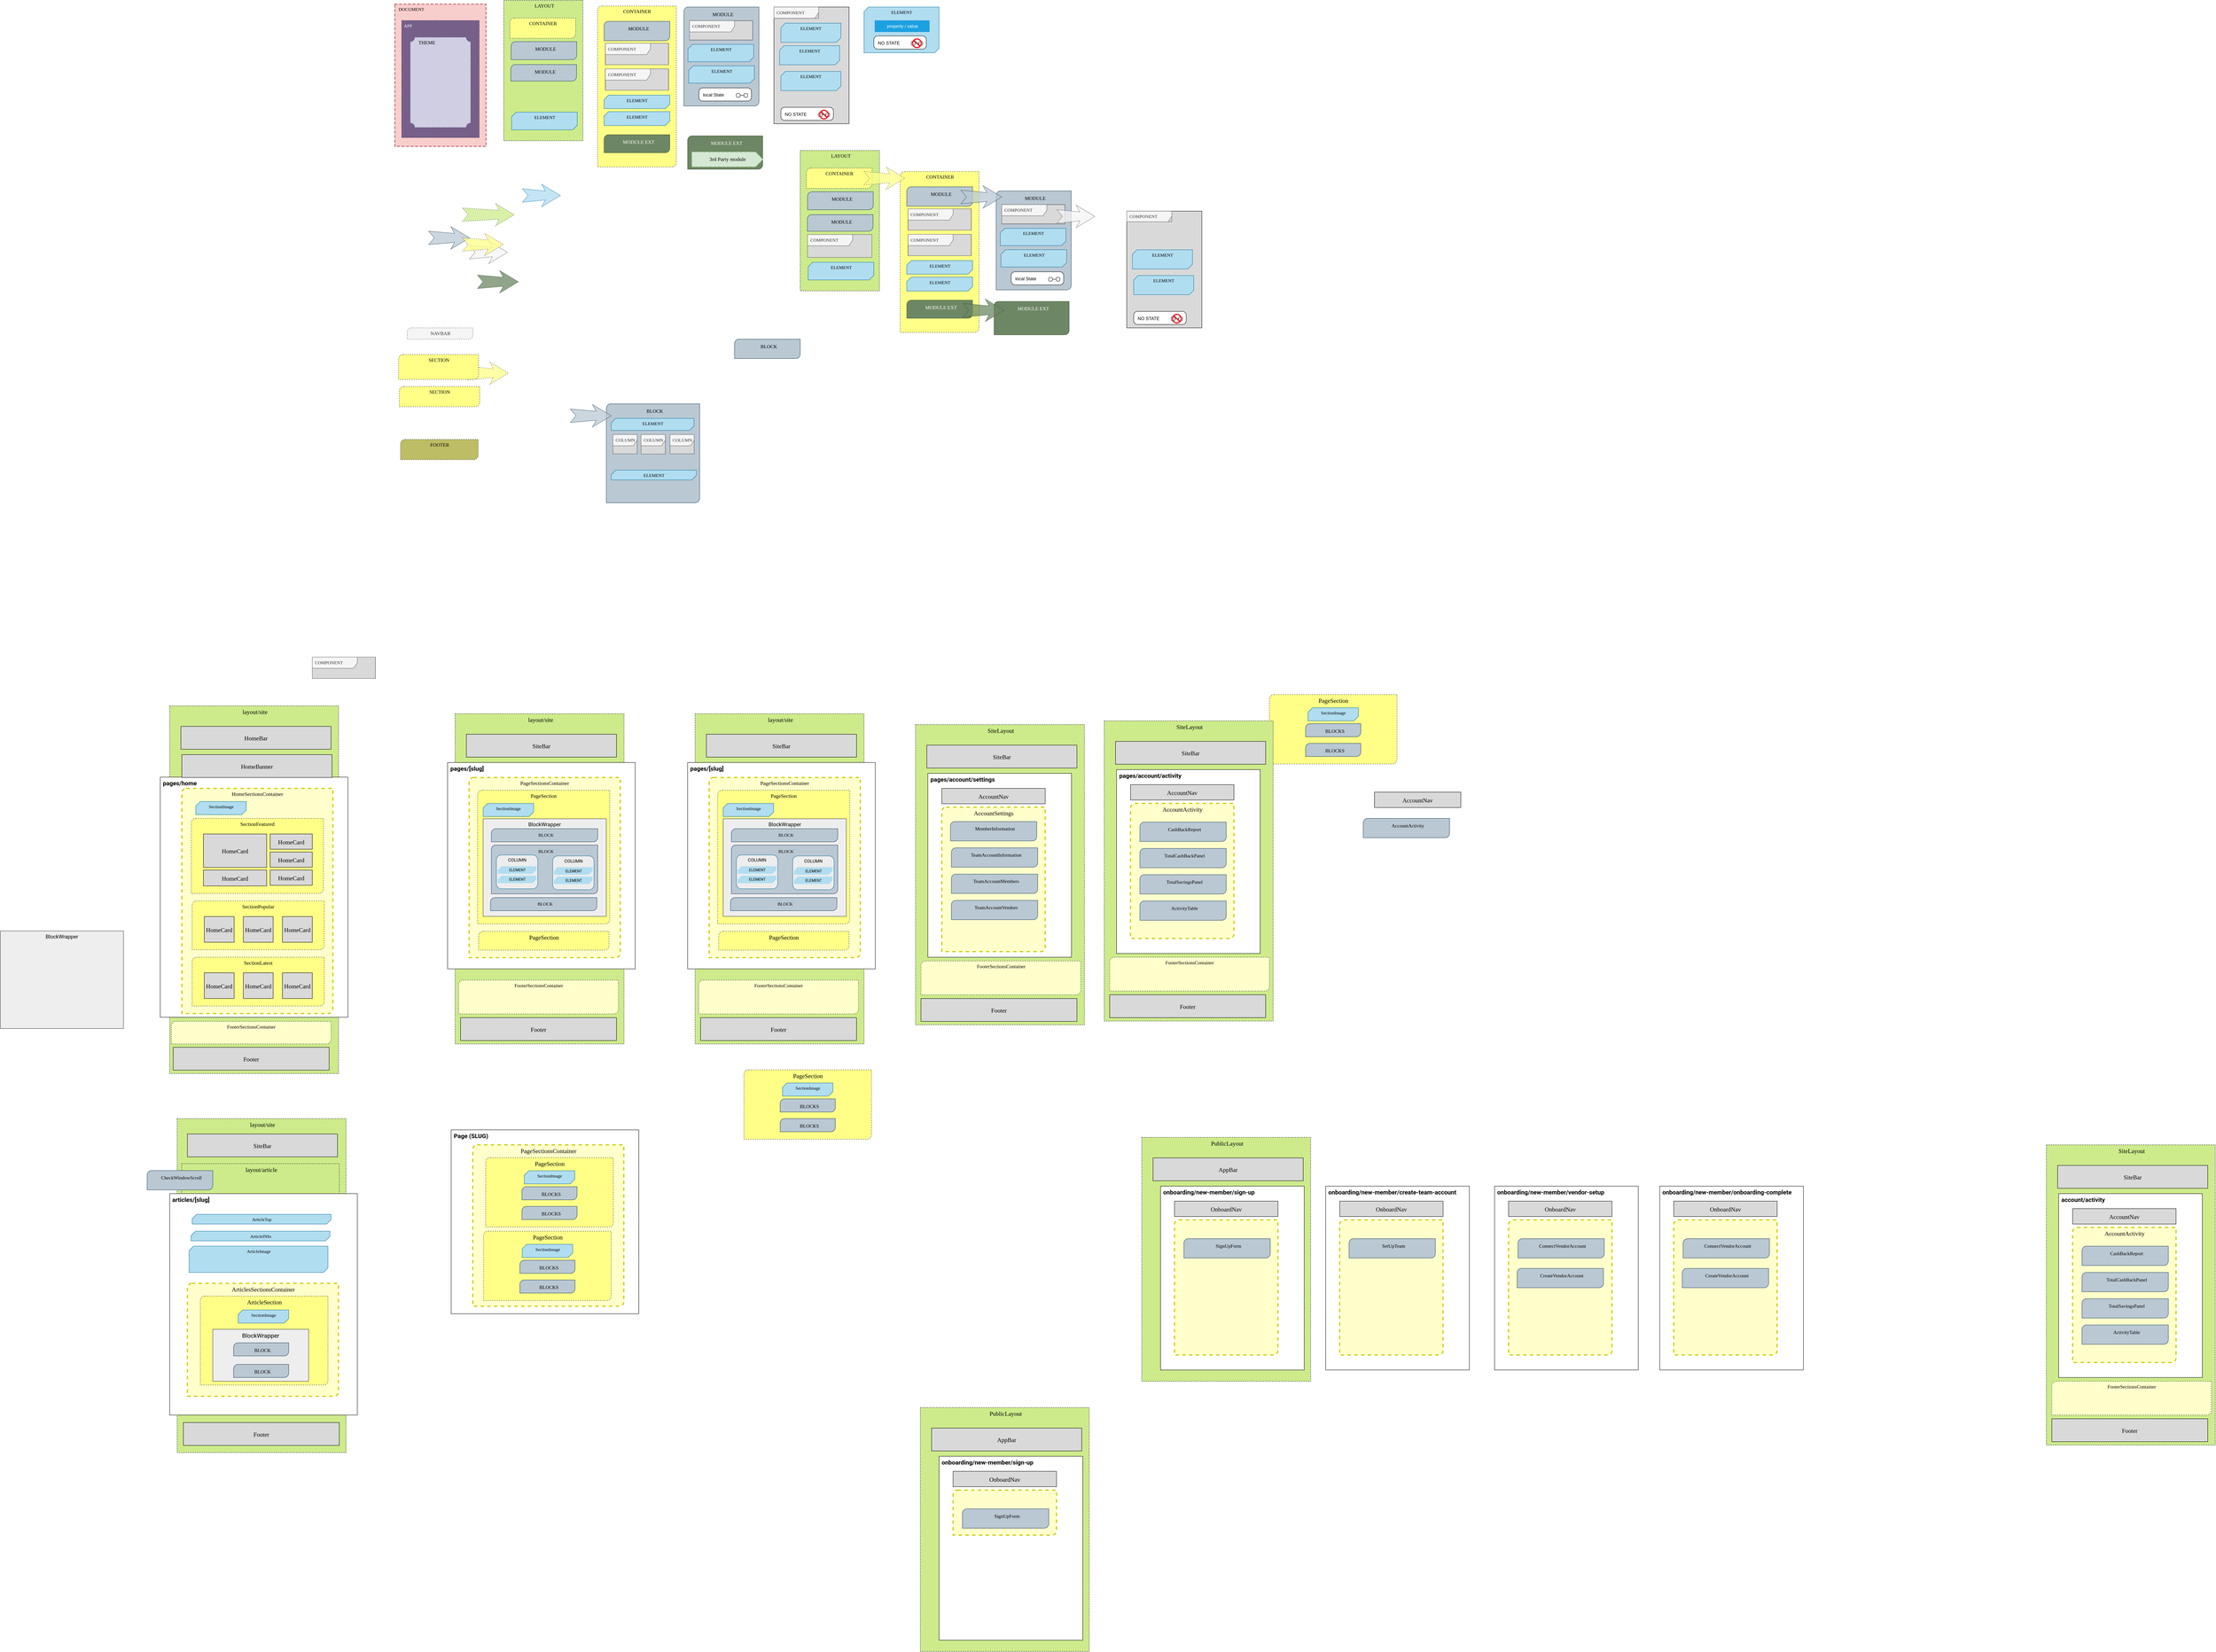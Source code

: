 <mxfile version="16.2.7" type="github">
  <diagram id="2l4fbEivpAAotf6BEisV" name="Page-15">
    <mxGraphModel dx="3924" dy="1024" grid="1" gridSize="10" guides="1" tooltips="1" connect="1" arrows="1" fold="1" page="1" pageScale="1" pageWidth="1100" pageHeight="850" math="0" shadow="0">
      <root>
        <mxCell id="sFut6FeqECjllhm6QVjB-0" />
        <mxCell id="sFut6FeqECjllhm6QVjB-1" parent="sFut6FeqECjllhm6QVjB-0" />
        <mxCell id="sFut6FeqECjllhm6QVjB-12" value="" style="group" parent="sFut6FeqECjllhm6QVjB-1" vertex="1" connectable="0">
          <mxGeometry x="-530.0" y="35.0" width="210" height="942" as="geometry" />
        </mxCell>
        <mxCell id="sFut6FeqECjllhm6QVjB-13" value="CONTAINER" style="verticalLabelPosition=middle;verticalAlign=top;html=1;shape=mxgraph.basic.diag_round_rect;dx=6;rounded=1;glass=0;fontFamily=Roboto Mono;fontSource=https%3A%2F%2Ffonts.googleapis.com%2Fcss%3Ffamily%3DRoboto%2BMono;fontSize=13;fillColor=#ffff88;strokeColor=#36393d;labelPosition=center;align=center;dashed=1;" parent="sFut6FeqECjllhm6QVjB-12" vertex="1">
          <mxGeometry width="210" height="429" as="geometry" />
        </mxCell>
        <mxCell id="sFut6FeqECjllhm6QVjB-14" value="&lt;font style=&quot;font-size: 13px&quot;&gt;MODULE&lt;/font&gt;" style="verticalLabelPosition=middle;verticalAlign=top;html=1;shape=mxgraph.basic.diag_round_rect;dx=6;rounded=0;shadow=0;sketch=0;fontFamily=Roboto Mono;fontSize=15;align=center;points=[[0,0.25],[0,0.5],[0,0.75],[0.25,0],[0.5,0],[0.75,0],[1,0.25],[1,0.5],[1,0.75],[0.25,1],[0.5,1],[0.75,1]];snapToPoint=1;labelPosition=center;strokeColor=#23445d;whiteSpace=wrap;spacingLeft=11;spacingRight=3;spacingBottom=3;spacingTop=3;fontSource=https%3A%2F%2Ffonts.googleapis.com%2Fcss%3Ffamily%3DRoboto%2BMono;fillColor=#bac8d3;" parent="sFut6FeqECjllhm6QVjB-12" vertex="1">
          <mxGeometry x="17.5" y="40.97" width="175" height="51.53" as="geometry" />
        </mxCell>
        <mxCell id="sFut6FeqECjllhm6QVjB-15" value="" style="group" parent="sFut6FeqECjllhm6QVjB-12" connectable="0" vertex="1">
          <mxGeometry x="17.5" y="99.53" width="175" height="57" as="geometry" />
        </mxCell>
        <mxCell id="sFut6FeqECjllhm6QVjB-16" value="" style="rounded=0;whiteSpace=wrap;html=1;glass=0;fontFamily=Roboto Mono;fontSource=https%3A%2F%2Ffonts.googleapis.com%2Fcss%3Ffamily%3DRoboto%2BMono;align=center;verticalAlign=top;fillColor=#D9D9D9;" parent="sFut6FeqECjllhm6QVjB-15" vertex="1">
          <mxGeometry x="3.311" width="168.378" height="57" as="geometry" />
        </mxCell>
        <mxCell id="sFut6FeqECjllhm6QVjB-17" value="&lt;font face=&quot;Roboto Mono&quot; data-font-src=&quot;https://fonts.googleapis.com/css?family=Roboto+Mono&quot;&gt;COMPONENT&lt;/font&gt;" style="shape=umlFrame;whiteSpace=wrap;html=1;width=120;height=30;boundedLbl=1;verticalAlign=middle;align=left;spacingLeft=5;fillColor=#f5f5f5;strokeColor=#666666;fontColor=#333333;" parent="sFut6FeqECjllhm6QVjB-15" vertex="1">
          <mxGeometry x="3.311" width="168.378" height="57" as="geometry" />
        </mxCell>
        <mxCell id="sFut6FeqECjllhm6QVjB-18" value="" style="group" parent="sFut6FeqECjllhm6QVjB-12" connectable="0" vertex="1">
          <mxGeometry x="17.5" y="167.53" width="175" height="57" as="geometry" />
        </mxCell>
        <mxCell id="sFut6FeqECjllhm6QVjB-19" value="" style="rounded=0;whiteSpace=wrap;html=1;glass=0;fontFamily=Roboto Mono;fontSource=https%3A%2F%2Ffonts.googleapis.com%2Fcss%3Ffamily%3DRoboto%2BMono;align=center;verticalAlign=top;fillColor=#D9D9D9;" parent="sFut6FeqECjllhm6QVjB-18" vertex="1">
          <mxGeometry x="3.311" width="168.378" height="57" as="geometry" />
        </mxCell>
        <mxCell id="sFut6FeqECjllhm6QVjB-20" value="&lt;font face=&quot;Roboto Mono&quot; data-font-src=&quot;https://fonts.googleapis.com/css?family=Roboto+Mono&quot;&gt;COMPONENT&lt;/font&gt;" style="shape=umlFrame;whiteSpace=wrap;html=1;width=120;height=30;boundedLbl=1;verticalAlign=middle;align=left;spacingLeft=5;fillColor=#f5f5f5;strokeColor=#666666;fontColor=#333333;" parent="sFut6FeqECjllhm6QVjB-18" vertex="1">
          <mxGeometry x="3.311" width="168.378" height="57" as="geometry" />
        </mxCell>
        <mxCell id="sFut6FeqECjllhm6QVjB-21" value="&lt;font style=&quot;font-size: 13px&quot;&gt;MODULE EXT&lt;/font&gt;" style="verticalLabelPosition=middle;verticalAlign=top;html=1;shape=mxgraph.basic.diag_round_rect;dx=6;rounded=0;shadow=0;sketch=0;fontFamily=Roboto Mono;fontSize=15;align=center;points=[[0,0.25],[0,0.5],[0,0.75],[0.25,0],[0.5,0],[0.75,0],[1,0.25],[1,0.5],[1,0.75],[0.25,1],[0.5,1],[0.75,1]];snapToPoint=1;labelPosition=center;strokeColor=#3A5431;whiteSpace=wrap;spacingLeft=11;spacingRight=3;spacingBottom=3;spacingTop=3;fontSource=https%3A%2F%2Ffonts.googleapis.com%2Fcss%3Ffamily%3DRoboto%2BMono;fillColor=#6d8764;fontColor=#ffffff;" parent="sFut6FeqECjllhm6QVjB-12" vertex="1">
          <mxGeometry x="17.5" y="343.0" width="175" height="48" as="geometry" />
        </mxCell>
        <mxCell id="sFut6FeqECjllhm6QVjB-22" value="ELEMENT" style="verticalLabelPosition=middle;verticalAlign=top;html=1;shape=mxgraph.basic.diag_snip_rect;dx=6;rounded=1;glass=0;fontFamily=Roboto Mono;fontSource=https%3A%2F%2Ffonts.googleapis.com%2Fcss%3Ffamily%3DRoboto%2BMono;fillColor=#b1ddf0;strokeColor=#10739e;labelPosition=center;align=center;" parent="sFut6FeqECjllhm6QVjB-12" vertex="1">
          <mxGeometry x="17.5" y="237.53" width="175" height="36" as="geometry" />
        </mxCell>
        <mxCell id="sFut6FeqECjllhm6QVjB-23" value="ELEMENT" style="verticalLabelPosition=middle;verticalAlign=top;html=1;shape=mxgraph.basic.diag_snip_rect;dx=6;rounded=1;glass=0;fontFamily=Roboto Mono;fontSource=https%3A%2F%2Ffonts.googleapis.com%2Fcss%3Ffamily%3DRoboto%2BMono;fillColor=#b1ddf0;strokeColor=#10739e;labelPosition=center;align=center;" parent="sFut6FeqECjllhm6QVjB-12" vertex="1">
          <mxGeometry x="17.5" y="281.53" width="175" height="37.12" as="geometry" />
        </mxCell>
        <mxCell id="sFut6FeqECjllhm6QVjB-24" value="" style="group" parent="sFut6FeqECjllhm6QVjB-1" vertex="1" connectable="0">
          <mxGeometry x="-300.0" y="37.79" width="200" height="263.62" as="geometry" />
        </mxCell>
        <mxCell id="sFut6FeqECjllhm6QVjB-25" value="&lt;font style=&quot;font-size: 13px&quot;&gt;MODULE&lt;/font&gt;" style="verticalLabelPosition=middle;verticalAlign=top;html=1;shape=mxgraph.basic.diag_round_rect;dx=6;rounded=0;shadow=0;sketch=0;fontFamily=Roboto Mono;fontSize=15;align=center;points=[[0,0.25],[0,0.5],[0,0.75],[0.25,0],[0.5,0],[0.75,0],[1,0.25],[1,0.5],[1,0.75],[0.25,1],[0.5,1],[0.75,1]];snapToPoint=1;labelPosition=center;strokeColor=#23445d;whiteSpace=wrap;spacingLeft=11;spacingRight=3;spacingBottom=3;spacingTop=3;fontSource=https%3A%2F%2Ffonts.googleapis.com%2Fcss%3Ffamily%3DRoboto%2BMono;fillColor=#bac8d3;" parent="sFut6FeqECjllhm6QVjB-24" vertex="1">
          <mxGeometry width="200" height="263.62" as="geometry" />
        </mxCell>
        <mxCell id="sFut6FeqECjllhm6QVjB-26" value="ELEMENT" style="verticalLabelPosition=middle;verticalAlign=top;html=1;shape=mxgraph.basic.diag_snip_rect;dx=6;rounded=1;glass=0;fontFamily=Roboto Mono;fontSource=https%3A%2F%2Ffonts.googleapis.com%2Fcss%3Ffamily%3DRoboto%2BMono;fillColor=#b1ddf0;strokeColor=#10739e;labelPosition=center;align=center;" parent="sFut6FeqECjllhm6QVjB-24" vertex="1">
          <mxGeometry x="11" y="99.62" width="175" height="46" as="geometry" />
        </mxCell>
        <mxCell id="sFut6FeqECjllhm6QVjB-27" value="" style="group" parent="sFut6FeqECjllhm6QVjB-24" connectable="0" vertex="1">
          <mxGeometry x="15" y="36.36" width="175" height="51.51" as="geometry" />
        </mxCell>
        <mxCell id="sFut6FeqECjllhm6QVjB-28" value="" style="rounded=0;whiteSpace=wrap;html=1;glass=0;fontFamily=Roboto Mono;fontSource=https%3A%2F%2Ffonts.googleapis.com%2Fcss%3Ffamily%3DRoboto%2BMono;align=center;verticalAlign=top;fillColor=#D9D9D9;" parent="sFut6FeqECjllhm6QVjB-27" vertex="1">
          <mxGeometry width="168.378" height="51.51" as="geometry" />
        </mxCell>
        <mxCell id="sFut6FeqECjllhm6QVjB-29" value="&lt;font face=&quot;Roboto Mono&quot; data-font-src=&quot;https://fonts.googleapis.com/css?family=Roboto+Mono&quot;&gt;COMPONENT&lt;/font&gt;" style="shape=umlFrame;whiteSpace=wrap;html=1;width=120;height=30;boundedLbl=1;verticalAlign=middle;align=left;spacingLeft=5;fillColor=#f5f5f5;strokeColor=#666666;fontColor=#333333;" parent="sFut6FeqECjllhm6QVjB-27" vertex="1">
          <mxGeometry width="168.378" height="51.51" as="geometry" />
        </mxCell>
        <mxCell id="sFut6FeqECjllhm6QVjB-30" value="local State" style="shape=umlState;rounded=1;verticalAlign=top;spacingTop=5;umlStateSymbol=collapseState;absoluteArcSize=1;arcSize=10;strokeWidth=1;html=1;align=left;spacingLeft=9;" parent="sFut6FeqECjllhm6QVjB-24" vertex="1">
          <mxGeometry x="40" y="215.48" width="140" height="34.97" as="geometry" />
        </mxCell>
        <mxCell id="sFut6FeqECjllhm6QVjB-31" value="ELEMENT" style="verticalLabelPosition=middle;verticalAlign=top;html=1;shape=mxgraph.basic.diag_snip_rect;dx=6;rounded=1;glass=0;fontFamily=Roboto Mono;fontSource=https%3A%2F%2Ffonts.googleapis.com%2Fcss%3Ffamily%3DRoboto%2BMono;fillColor=#b1ddf0;strokeColor=#10739e;labelPosition=center;align=center;" parent="sFut6FeqECjllhm6QVjB-24" vertex="1">
          <mxGeometry x="13" y="156.72" width="175" height="46" as="geometry" />
        </mxCell>
        <mxCell id="sFut6FeqECjllhm6QVjB-32" value="" style="group" parent="sFut6FeqECjllhm6QVjB-1" vertex="1" connectable="0">
          <mxGeometry x="-60.0" y="37.79" width="200.0" height="311" as="geometry" />
        </mxCell>
        <mxCell id="sFut6FeqECjllhm6QVjB-33" value="" style="rounded=0;whiteSpace=wrap;html=1;glass=0;fontFamily=Roboto Mono;fontSource=https%3A%2F%2Ffonts.googleapis.com%2Fcss%3Ffamily%3DRoboto%2BMono;align=center;verticalAlign=top;fillColor=#D9D9D9;" parent="sFut6FeqECjllhm6QVjB-32" vertex="1">
          <mxGeometry width="200" height="311" as="geometry" />
        </mxCell>
        <mxCell id="sFut6FeqECjllhm6QVjB-34" value="&lt;font face=&quot;Roboto Mono&quot; data-font-src=&quot;https://fonts.googleapis.com/css?family=Roboto+Mono&quot;&gt;COMPONENT&lt;/font&gt;" style="shape=umlFrame;whiteSpace=wrap;html=1;width=120;height=30;boundedLbl=1;verticalAlign=middle;align=left;spacingLeft=5;fillColor=#f5f5f5;strokeColor=#666666;fontColor=#333333;" parent="sFut6FeqECjllhm6QVjB-32" vertex="1">
          <mxGeometry width="119" height="30" as="geometry" />
        </mxCell>
        <mxCell id="sFut6FeqECjllhm6QVjB-35" value="ELEMENT" style="verticalLabelPosition=middle;verticalAlign=top;html=1;shape=mxgraph.basic.diag_snip_rect;dx=6;rounded=1;glass=0;fontFamily=Roboto Mono;fontSource=https%3A%2F%2Ffonts.googleapis.com%2Fcss%3Ffamily%3DRoboto%2BMono;fillColor=#b1ddf0;strokeColor=#10739e;labelPosition=center;align=center;" parent="sFut6FeqECjllhm6QVjB-32" vertex="1">
          <mxGeometry x="18.41" y="43" width="160" height="51" as="geometry" />
        </mxCell>
        <mxCell id="sFut6FeqECjllhm6QVjB-36" value="ELEMENT" style="verticalLabelPosition=middle;verticalAlign=top;html=1;shape=mxgraph.basic.diag_snip_rect;dx=6;rounded=1;glass=0;fontFamily=Roboto Mono;fontSource=https%3A%2F%2Ffonts.googleapis.com%2Fcss%3Ffamily%3DRoboto%2BMono;fillColor=#b1ddf0;strokeColor=#10739e;labelPosition=center;align=center;" parent="sFut6FeqECjllhm6QVjB-32" vertex="1">
          <mxGeometry x="15" y="103" width="160" height="51" as="geometry" />
        </mxCell>
        <mxCell id="sFut6FeqECjllhm6QVjB-37" value="ELEMENT" style="verticalLabelPosition=middle;verticalAlign=top;html=1;shape=mxgraph.basic.diag_snip_rect;dx=6;rounded=1;glass=0;fontFamily=Roboto Mono;fontSource=https%3A%2F%2Ffonts.googleapis.com%2Fcss%3Ffamily%3DRoboto%2BMono;fillColor=#b1ddf0;strokeColor=#10739e;labelPosition=center;align=center;" parent="sFut6FeqECjllhm6QVjB-32" vertex="1">
          <mxGeometry x="18.4" y="171.58" width="160" height="51" as="geometry" />
        </mxCell>
        <mxCell id="sFut6FeqECjllhm6QVjB-38" value="" style="group" parent="sFut6FeqECjllhm6QVjB-32" connectable="0" vertex="1">
          <mxGeometry x="18.41" y="267.03" width="140" height="34.97" as="geometry" />
        </mxCell>
        <mxCell id="sFut6FeqECjllhm6QVjB-39" value="NO STATE" style="shape=umlState;rounded=1;verticalAlign=top;spacingTop=5;umlStateSymbol=collapseState;absoluteArcSize=1;arcSize=10;strokeWidth=1;html=1;align=left;spacingLeft=9;" parent="sFut6FeqECjllhm6QVjB-38" vertex="1">
          <mxGeometry width="140" height="34.97" as="geometry" />
        </mxCell>
        <mxCell id="sFut6FeqECjllhm6QVjB-40" value="" style="aspect=fixed;pointerEvents=1;shadow=0;dashed=0;html=1;strokeColor=none;labelPosition=center;verticalLabelPosition=bottom;verticalAlign=top;align=center;shape=mxgraph.mscae.enterprise.not_allowed;fillColor=#EA1C24;" parent="sFut6FeqECjllhm6QVjB-38" vertex="1">
          <mxGeometry x="102" y="6.48" width="26" height="26" as="geometry" />
        </mxCell>
        <mxCell id="sFut6FeqECjllhm6QVjB-41" value="" style="group" parent="sFut6FeqECjllhm6QVjB-1" vertex="1" connectable="0">
          <mxGeometry x="180" y="37.79" width="200" height="122" as="geometry" />
        </mxCell>
        <mxCell id="sFut6FeqECjllhm6QVjB-42" value="ELEMENT" style="verticalLabelPosition=middle;verticalAlign=top;html=1;shape=mxgraph.basic.diag_snip_rect;dx=6;rounded=1;glass=0;fontFamily=Roboto Mono;fontSource=https%3A%2F%2Ffonts.googleapis.com%2Fcss%3Ffamily%3DRoboto%2BMono;fillColor=#b1ddf0;strokeColor=#10739e;labelPosition=center;align=center;" parent="sFut6FeqECjllhm6QVjB-41" vertex="1">
          <mxGeometry width="200" height="122" as="geometry" />
        </mxCell>
        <mxCell id="sFut6FeqECjllhm6QVjB-43" value="property / value" style="fontStyle=0;dashed=1;align=center;html=1;fillColor=#1ba1e2;strokeColor=#006EAF;fontColor=#ffffff;" parent="sFut6FeqECjllhm6QVjB-41" vertex="1">
          <mxGeometry x="29" y="36" width="145" height="30" as="geometry" />
        </mxCell>
        <mxCell id="sFut6FeqECjllhm6QVjB-44" value="" style="group" parent="sFut6FeqECjllhm6QVjB-41" connectable="0" vertex="1">
          <mxGeometry x="26" y="77" width="140" height="34.97" as="geometry" />
        </mxCell>
        <mxCell id="sFut6FeqECjllhm6QVjB-45" value="NO STATE" style="shape=umlState;rounded=1;verticalAlign=top;spacingTop=5;umlStateSymbol=collapseState;absoluteArcSize=1;arcSize=10;strokeWidth=1;html=1;align=left;spacingLeft=9;" parent="sFut6FeqECjllhm6QVjB-44" vertex="1">
          <mxGeometry width="140" height="34.97" as="geometry" />
        </mxCell>
        <mxCell id="sFut6FeqECjllhm6QVjB-46" value="" style="aspect=fixed;pointerEvents=1;shadow=0;dashed=0;html=1;strokeColor=none;labelPosition=center;verticalLabelPosition=bottom;verticalAlign=top;align=center;shape=mxgraph.mscae.enterprise.not_allowed;fillColor=#EA1C24;" parent="sFut6FeqECjllhm6QVjB-44" vertex="1">
          <mxGeometry x="102" y="6.48" width="26" height="26" as="geometry" />
        </mxCell>
        <mxCell id="sFut6FeqECjllhm6QVjB-47" value="" style="group" parent="sFut6FeqECjllhm6QVjB-1" vertex="1" connectable="0">
          <mxGeometry x="-290.0" y="381" width="201" height="88.99" as="geometry" />
        </mxCell>
        <mxCell id="sFut6FeqECjllhm6QVjB-48" value="&lt;font style=&quot;font-size: 13px&quot;&gt;MODULE EXT&lt;/font&gt;" style="verticalLabelPosition=middle;verticalAlign=top;html=1;shape=mxgraph.basic.diag_round_rect;dx=6;rounded=0;shadow=0;sketch=0;fontFamily=Roboto Mono;fontSize=15;align=center;points=[[0,0.25],[0,0.5],[0,0.75],[0.25,0],[0.5,0],[0.75,0],[1,0.25],[1,0.5],[1,0.75],[0.25,1],[0.5,1],[0.75,1]];snapToPoint=1;labelPosition=center;strokeColor=#3A5431;whiteSpace=wrap;spacingLeft=11;spacingRight=3;spacingBottom=3;spacingTop=3;fontSource=https%3A%2F%2Ffonts.googleapis.com%2Fcss%3Ffamily%3DRoboto%2BMono;fillColor=#6d8764;fontColor=#ffffff;" parent="sFut6FeqECjllhm6QVjB-47" vertex="1">
          <mxGeometry width="200" height="88.99" as="geometry" />
        </mxCell>
        <mxCell id="sFut6FeqECjllhm6QVjB-49" value="3rd Party module" style="html=1;shape=mxgraph.infographic.ribbonSimple;notch1=0;notch2=20;align=center;verticalAlign=middle;fontSize=14;fontStyle=0;fillColor=#d5e8d4;rounded=1;glass=0;dashed=1;fontFamily=Roboto Mono;fontSource=https%3A%2F%2Ffonts.googleapis.com%2Fcss%3Ffamily%3DRoboto%2BMono;strokeWidth=2;strokeColor=#82b366;" parent="sFut6FeqECjllhm6QVjB-47" vertex="1">
          <mxGeometry x="11" y="42.72" width="190" height="40" as="geometry" />
        </mxCell>
        <mxCell id="sFut6FeqECjllhm6QVjB-55" value="" style="html=1;shadow=0;dashed=0;align=center;verticalAlign=middle;shape=mxgraph.arrows2.stylisedArrow;dy=0.6;dx=40;notch=15;feather=0.4;rounded=1;glass=0;fontFamily=Roboto Mono;fontSource=https%3A%2F%2Ffonts.googleapis.com%2Fcss%3Ffamily%3DRoboto%2BMono;fontSize=13;strokeWidth=1;fillColor=#bac8d3;strokeColor=#23445d;opacity=75;" parent="sFut6FeqECjllhm6QVjB-1" vertex="1">
          <mxGeometry x="-980.0" y="622.95" width="109" height="60" as="geometry" />
        </mxCell>
        <mxCell id="sFut6FeqECjllhm6QVjB-56" value="" style="html=1;shadow=0;dashed=0;align=center;verticalAlign=middle;shape=mxgraph.arrows2.stylisedArrow;dy=0.6;dx=40;notch=15;feather=0.4;rounded=1;glass=0;fontFamily=Roboto Mono;fontSource=https%3A%2F%2Ffonts.googleapis.com%2Fcss%3Ffamily%3DRoboto%2BMono;fontSize=13;strokeWidth=1;fillColor=#b1ddf0;strokeColor=#10739e;opacity=75;" parent="sFut6FeqECjllhm6QVjB-1" vertex="1">
          <mxGeometry x="-730" y="510.0" width="101" height="60" as="geometry" />
        </mxCell>
        <mxCell id="sFut6FeqECjllhm6QVjB-57" value="" style="html=1;shadow=0;dashed=0;align=center;verticalAlign=middle;shape=mxgraph.arrows2.stylisedArrow;dy=0.6;dx=40;notch=15;feather=0.4;rounded=1;glass=0;fontFamily=Roboto Mono;fontSource=https%3A%2F%2Ffonts.googleapis.com%2Fcss%3Ffamily%3DRoboto%2BMono;fontSize=13;strokeWidth=1;fillColor=#f5f5f5;strokeColor=#666666;fontColor=#333333;opacity=75;" parent="sFut6FeqECjllhm6QVjB-1" vertex="1">
          <mxGeometry x="-871.0" y="661.31" width="101" height="60" as="geometry" />
        </mxCell>
        <mxCell id="sFut6FeqECjllhm6QVjB-58" value="" style="html=1;shadow=0;dashed=0;align=center;verticalAlign=middle;shape=mxgraph.arrows2.stylisedArrow;dy=0.6;dx=40;notch=15;feather=0.4;rounded=1;glass=0;fontFamily=Roboto Mono;fontSource=https%3A%2F%2Ffonts.googleapis.com%2Fcss%3Ffamily%3DRoboto%2BMono;fontSize=13;strokeWidth=1;fillColor=#6d8764;strokeColor=#3A5431;fontColor=#ffffff;opacity=75;" parent="sFut6FeqECjllhm6QVjB-1" vertex="1">
          <mxGeometry x="-850.0" y="740" width="109" height="60" as="geometry" />
        </mxCell>
        <mxCell id="sFut6FeqECjllhm6QVjB-59" value="" style="html=1;shadow=0;dashed=1;align=center;verticalAlign=middle;shape=mxgraph.arrows2.stylisedArrow;dy=0.6;dx=40;notch=15;feather=0.4;rounded=1;glass=0;fontFamily=Roboto Mono;fontSource=https%3A%2F%2Ffonts.googleapis.com%2Fcss%3Ffamily%3DRoboto%2BMono;fontSize=13;strokeWidth=1;fillColor=#ffff88;strokeColor=#36393d;opacity=75;" parent="sFut6FeqECjllhm6QVjB-1" vertex="1">
          <mxGeometry x="-890.0" y="640.63" width="109" height="60" as="geometry" />
        </mxCell>
        <mxCell id="sFut6FeqECjllhm6QVjB-60" value="" style="html=1;shadow=0;dashed=1;align=center;verticalAlign=middle;shape=mxgraph.arrows2.stylisedArrow;dy=0.6;dx=40;notch=15;feather=0.4;rounded=1;glass=0;fontFamily=Roboto Mono;fontSource=https%3A%2F%2Ffonts.googleapis.com%2Fcss%3Ffamily%3DRoboto%2BMono;fontSize=13;strokeWidth=1;fillColor=#cdeb8b;strokeColor=#36393d;opacity=75;" parent="sFut6FeqECjllhm6QVjB-1" vertex="1">
          <mxGeometry x="-890.0" y="561.26" width="138" height="60" as="geometry" />
        </mxCell>
        <mxCell id="sFut6FeqECjllhm6QVjB-51" value="&lt;font face=&quot;Roboto Mono&quot; data-font-src=&quot;https://fonts.googleapis.com/css?family=Roboto+Mono&quot;&gt;DOCUMENT&lt;/font&gt;" style="shape=partialRectangle;html=1;top=1;align=left;dashed=1;strokeWidth=2;labelPosition=center;verticalLabelPosition=middle;verticalAlign=top;spacingLeft=8;fillColor=#f8cecc;strokeColor=#b85450;" parent="sFut6FeqECjllhm6QVjB-1" vertex="1">
          <mxGeometry x="-1070.0" y="30.0" width="243" height="379" as="geometry" />
        </mxCell>
        <mxCell id="sFut6FeqECjllhm6QVjB-52" value="APP" style="shape=partialRectangle;html=1;top=1;align=left;dashed=1;strokeWidth=1;labelPosition=center;verticalLabelPosition=middle;verticalAlign=top;strokeColor=#432D57;fillColor=#76608a;spacingLeft=4;fontFamily=Roboto Mono;fontSource=https%3A%2F%2Ffonts.googleapis.com%2Fcss%3Ffamily%3DRoboto%2BMono;fontColor=#ffffff;" parent="sFut6FeqECjllhm6QVjB-1" vertex="1">
          <mxGeometry x="-1051.75" y="73.64" width="206.5" height="312" as="geometry" />
        </mxCell>
        <mxCell id="sFut6FeqECjllhm6QVjB-53" value="THEME" style="verticalLabelPosition=middle;verticalAlign=top;html=1;shape=mxgraph.basic.plaque;dx=6;rounded=1;glass=0;dashed=1;fontFamily=Roboto Mono;fontSource=https%3A%2F%2Ffonts.googleapis.com%2Fcss%3Ffamily%3DRoboto%2BMono;fontSize=13;fillColor=#d0cee2;strokeColor=#56517e;labelPosition=center;align=left;spacingLeft=20;" parent="sFut6FeqECjllhm6QVjB-1" vertex="1">
          <mxGeometry x="-1029.0" y="118.19" width="161" height="240.5" as="geometry" />
        </mxCell>
        <mxCell id="sFut6FeqECjllhm6QVjB-62" value="" style="group" parent="sFut6FeqECjllhm6QVjB-1" vertex="1" connectable="0">
          <mxGeometry x="-506.5" y="1095.19" width="248.5" height="263.62" as="geometry" />
        </mxCell>
        <mxCell id="sFut6FeqECjllhm6QVjB-63" value="&lt;font style=&quot;font-size: 13px&quot;&gt;BLOCK&lt;/font&gt;" style="verticalLabelPosition=middle;verticalAlign=top;html=1;shape=mxgraph.basic.diag_round_rect;dx=6;rounded=0;shadow=0;sketch=0;fontFamily=Roboto Mono;fontSize=15;align=center;points=[[0,0.25],[0,0.5],[0,0.75],[0.25,0],[0.5,0],[0.75,0],[1,0.25],[1,0.5],[1,0.75],[0.25,1],[0.5,1],[0.75,1]];snapToPoint=1;labelPosition=center;strokeColor=#23445d;whiteSpace=wrap;spacingLeft=11;spacingRight=3;spacingBottom=3;spacingTop=3;fontSource=https://fonts.googleapis.com/css?family=Roboto+Mono;fillColor=#bac8d3;" parent="sFut6FeqECjllhm6QVjB-62" vertex="1">
          <mxGeometry width="248.5" height="263.62" as="geometry" />
        </mxCell>
        <mxCell id="sFut6FeqECjllhm6QVjB-64" value="ELEMENT" style="verticalLabelPosition=middle;verticalAlign=top;html=1;shape=mxgraph.basic.diag_snip_rect;dx=6;rounded=1;glass=0;fontFamily=Roboto Mono;fontSource=https://fonts.googleapis.com/css?family=Roboto+Mono;fillColor=#b1ddf0;strokeColor=#10739e;labelPosition=center;align=center;" parent="sFut6FeqECjllhm6QVjB-62" vertex="1">
          <mxGeometry x="13" y="38.81" width="220.5" height="32" as="geometry" />
        </mxCell>
        <mxCell id="sFut6FeqECjllhm6QVjB-65" value="ELEMENT" style="verticalLabelPosition=middle;verticalAlign=top;html=1;shape=mxgraph.basic.diag_snip_rect;dx=6;rounded=1;glass=0;fontFamily=Roboto Mono;fontSource=https://fonts.googleapis.com/css?family=Roboto+Mono;fillColor=#b1ddf0;strokeColor=#10739e;labelPosition=center;align=center;" parent="sFut6FeqECjllhm6QVjB-62" vertex="1">
          <mxGeometry x="13" y="176.81" width="226.5" height="25.91" as="geometry" />
        </mxCell>
        <mxCell id="sFut6FeqECjllhm6QVjB-66" value="" style="group" parent="sFut6FeqECjllhm6QVjB-62" vertex="1" connectable="0">
          <mxGeometry x="169.5" y="81.81" width="67" height="51.51" as="geometry" />
        </mxCell>
        <mxCell id="sFut6FeqECjllhm6QVjB-67" value="" style="rounded=0;whiteSpace=wrap;html=1;glass=0;fontFamily=Roboto Mono;fontSource=https://fonts.googleapis.com/css?family=Roboto+Mono;align=center;verticalAlign=top;fillColor=#D9D9D9;" parent="sFut6FeqECjllhm6QVjB-66" vertex="1">
          <mxGeometry width="64.465" height="51.51" as="geometry" />
        </mxCell>
        <mxCell id="sFut6FeqECjllhm6QVjB-68" value="&lt;font face=&quot;Roboto Mono&quot; data-font-src=&quot;https://fonts.googleapis.com/css?family=Roboto+Mono&quot;&gt;COLUMN&lt;/font&gt;" style="shape=umlFrame;whiteSpace=wrap;html=1;width=120;height=30;boundedLbl=1;verticalAlign=middle;align=left;spacingLeft=5;fillColor=#f5f5f5;strokeColor=#666666;fontColor=#333333;" parent="sFut6FeqECjllhm6QVjB-66" vertex="1">
          <mxGeometry width="64.465" height="51.51" as="geometry" />
        </mxCell>
        <mxCell id="sFut6FeqECjllhm6QVjB-69" value="" style="group" parent="sFut6FeqECjllhm6QVjB-62" vertex="1" connectable="0">
          <mxGeometry x="17.5" y="81.81" width="67" height="51.51" as="geometry" />
        </mxCell>
        <mxCell id="sFut6FeqECjllhm6QVjB-70" value="" style="rounded=0;whiteSpace=wrap;html=1;glass=0;fontFamily=Roboto Mono;fontSource=https://fonts.googleapis.com/css?family=Roboto+Mono;align=center;verticalAlign=top;fillColor=#D9D9D9;" parent="sFut6FeqECjllhm6QVjB-69" vertex="1">
          <mxGeometry width="64.465" height="51.51" as="geometry" />
        </mxCell>
        <mxCell id="sFut6FeqECjllhm6QVjB-71" value="&lt;font face=&quot;Roboto Mono&quot; data-font-src=&quot;https://fonts.googleapis.com/css?family=Roboto+Mono&quot;&gt;COLUMN&lt;/font&gt;" style="shape=umlFrame;whiteSpace=wrap;html=1;width=120;height=30;boundedLbl=1;verticalAlign=middle;align=left;spacingLeft=5;fillColor=#f5f5f5;strokeColor=#666666;fontColor=#333333;" parent="sFut6FeqECjllhm6QVjB-69" vertex="1">
          <mxGeometry width="64.465" height="51.51" as="geometry" />
        </mxCell>
        <mxCell id="sFut6FeqECjllhm6QVjB-72" value="" style="group" parent="sFut6FeqECjllhm6QVjB-62" vertex="1" connectable="0">
          <mxGeometry x="92.5" y="81.81" width="67" height="52" as="geometry" />
        </mxCell>
        <mxCell id="sFut6FeqECjllhm6QVjB-73" value="" style="rounded=0;whiteSpace=wrap;html=1;glass=0;fontFamily=Roboto Mono;fontSource=https://fonts.googleapis.com/css?family=Roboto+Mono;align=center;verticalAlign=top;fillColor=#D9D9D9;" parent="sFut6FeqECjllhm6QVjB-72" vertex="1">
          <mxGeometry width="64.465" height="52" as="geometry" />
        </mxCell>
        <mxCell id="sFut6FeqECjllhm6QVjB-74" value="&lt;font face=&quot;Roboto Mono&quot; data-font-src=&quot;https://fonts.googleapis.com/css?family=Roboto+Mono&quot;&gt;COLUMN&lt;/font&gt;" style="shape=umlFrame;whiteSpace=wrap;html=1;width=120;height=30;boundedLbl=1;verticalAlign=middle;align=left;spacingLeft=5;fillColor=#f5f5f5;strokeColor=#666666;fontColor=#333333;" parent="sFut6FeqECjllhm6QVjB-72" vertex="1">
          <mxGeometry width="64.465" height="52" as="geometry" />
        </mxCell>
        <mxCell id="sFut6FeqECjllhm6QVjB-88" value="" style="html=1;shadow=0;dashed=1;align=center;verticalAlign=middle;shape=mxgraph.arrows2.stylisedArrow;dy=0.6;dx=40;notch=15;feather=0.4;rounded=1;glass=0;fontFamily=Roboto Mono;fontSource=https://fonts.googleapis.com/css?family=Roboto+Mono;fontSize=13;strokeWidth=1;fillColor=#ffff88;strokeColor=#36393d;opacity=75;" parent="sFut6FeqECjllhm6QVjB-1" vertex="1">
          <mxGeometry x="-876.5" y="983.48" width="109" height="60" as="geometry" />
        </mxCell>
        <mxCell id="sFut6FeqECjllhm6QVjB-89" value="" style="html=1;shadow=0;dashed=0;align=center;verticalAlign=middle;shape=mxgraph.arrows2.stylisedArrow;dy=0.6;dx=40;notch=15;feather=0.4;rounded=1;glass=0;fontFamily=Roboto Mono;fontSource=https://fonts.googleapis.com/css?family=Roboto+Mono;fontSize=13;strokeWidth=1;fillColor=#bac8d3;strokeColor=#23445d;opacity=75;" parent="sFut6FeqECjllhm6QVjB-1" vertex="1">
          <mxGeometry x="-602.5" y="1097" width="109" height="60" as="geometry" />
        </mxCell>
        <mxCell id="sFut6FeqECjllhm6QVjB-83" value="SECTION" style="verticalLabelPosition=middle;verticalAlign=top;html=1;shape=mxgraph.basic.diag_round_rect;dx=6;rounded=1;glass=0;fontFamily=Roboto Mono;fontSource=https://fonts.googleapis.com/css?family=Roboto+Mono;fontSize=13;fillColor=#ffff88;strokeColor=#36393d;labelPosition=center;align=center;dashed=1;" parent="sFut6FeqECjllhm6QVjB-1" vertex="1">
          <mxGeometry x="-1060.0" y="963.79" width="213" height="66.28" as="geometry" />
        </mxCell>
        <mxCell id="sFut6FeqECjllhm6QVjB-84" value="SECTION" style="verticalLabelPosition=middle;verticalAlign=top;html=1;shape=mxgraph.basic.diag_round_rect;dx=6;rounded=1;glass=0;fontFamily=Roboto Mono;fontSource=https://fonts.googleapis.com/css?family=Roboto+Mono;fontSize=13;fillColor=#ffff88;strokeColor=#36393d;labelPosition=center;align=center;dashed=1;" parent="sFut6FeqECjllhm6QVjB-1" vertex="1">
          <mxGeometry x="-1058.0" y="1049" width="214" height="54" as="geometry" />
        </mxCell>
        <mxCell id="sFut6FeqECjllhm6QVjB-86" value="FOOTER" style="verticalLabelPosition=middle;verticalAlign=top;html=1;shape=mxgraph.basic.diag_round_rect;dx=6;rounded=1;glass=0;fontFamily=Roboto Mono;fontSource=https://fonts.googleapis.com/css?family=Roboto+Mono;fontSize=13;fillColor=#BDBD65;strokeColor=#36393d;labelPosition=center;align=center;dashed=1;" parent="sFut6FeqECjllhm6QVjB-1" vertex="1">
          <mxGeometry x="-1055.0" y="1190" width="207" height="54" as="geometry" />
        </mxCell>
        <mxCell id="sFut6FeqECjllhm6QVjB-87" value="NAVBAR" style="verticalLabelPosition=middle;verticalAlign=top;html=1;shape=mxgraph.basic.diag_round_rect;dx=6;rounded=1;glass=0;fontFamily=Roboto Mono;fontSource=https://fonts.googleapis.com/css?family=Roboto+Mono;fontSize=13;fillColor=#f5f5f5;strokeColor=#666666;labelPosition=center;align=center;dashed=1;fontColor=#333333;" parent="sFut6FeqECjllhm6QVjB-1" vertex="1">
          <mxGeometry x="-1037.0" y="892.72" width="175" height="30.28" as="geometry" />
        </mxCell>
        <mxCell id="sFut6FeqECjllhm6QVjB-4" value="&lt;font data-font-src=&quot;https://fonts.googleapis.com/css?family=Roboto+Mono&quot; style=&quot;font-size: 13px;&quot;&gt;LAYOUT&lt;/font&gt;" style="shape=partialRectangle;html=1;top=1;align=center;dashed=1;strokeWidth=1;labelPosition=center;verticalLabelPosition=middle;verticalAlign=top;fillColor=#cdeb8b;strokeColor=#36393d;spacingLeft=4;fontFamily=Roboto Mono;fontSource=https%3A%2F%2Ffonts.googleapis.com%2Fcss%3Ffamily%3DRoboto%2BMono;fontSize=13;" parent="sFut6FeqECjllhm6QVjB-1" vertex="1">
          <mxGeometry x="-780.0" y="20.0" width="211" height="374" as="geometry" />
        </mxCell>
        <mxCell id="sFut6FeqECjllhm6QVjB-5" value="CONTAINER" style="verticalLabelPosition=middle;verticalAlign=top;html=1;shape=mxgraph.basic.diag_round_rect;dx=6;rounded=1;glass=0;fontFamily=Roboto Mono;fontSource=https%3A%2F%2Ffonts.googleapis.com%2Fcss%3Ffamily%3DRoboto%2BMono;fontSize=13;fillColor=#ffff88;strokeColor=#36393d;labelPosition=center;align=center;dashed=1;" parent="sFut6FeqECjllhm6QVjB-1" vertex="1">
          <mxGeometry x="-763.5" y="67.0" width="175" height="54" as="geometry" />
        </mxCell>
        <mxCell id="sFut6FeqECjllhm6QVjB-6" value="ELEMENT" style="verticalLabelPosition=middle;verticalAlign=top;html=1;shape=mxgraph.basic.diag_snip_rect;dx=6;rounded=1;glass=0;fontFamily=Roboto Mono;fontSource=https%3A%2F%2Ffonts.googleapis.com%2Fcss%3Ffamily%3DRoboto%2BMono;fillColor=#b1ddf0;strokeColor=#10739e;labelPosition=center;align=center;" parent="sFut6FeqECjllhm6QVjB-1" vertex="1">
          <mxGeometry x="-759.0" y="318" width="175" height="47" as="geometry" />
        </mxCell>
        <mxCell id="sFut6FeqECjllhm6QVjB-7" value="&lt;font style=&quot;font-size: 13px&quot;&gt;MODULE&lt;/font&gt;" style="verticalLabelPosition=middle;verticalAlign=top;html=1;shape=mxgraph.basic.diag_round_rect;dx=6;rounded=0;shadow=0;sketch=0;fontFamily=Roboto Mono;fontSize=15;align=center;points=[[0,0.25],[0,0.5],[0,0.75],[0.25,0],[0.5,0],[0.75,0],[1,0.25],[1,0.5],[1,0.75],[0.25,1],[0.5,1],[0.75,1]];snapToPoint=1;labelPosition=center;strokeColor=#23445d;whiteSpace=wrap;spacingLeft=11;spacingRight=3;spacingBottom=3;spacingTop=3;fontSource=https%3A%2F%2Ffonts.googleapis.com%2Fcss%3Ffamily%3DRoboto%2BMono;fillColor=#bac8d3;" parent="sFut6FeqECjllhm6QVjB-1" vertex="1">
          <mxGeometry x="-760.5" y="130" width="175" height="48" as="geometry" />
        </mxCell>
        <mxCell id="sFut6FeqECjllhm6QVjB-11" value="&lt;font style=&quot;font-size: 13px&quot;&gt;MODULE&lt;/font&gt;" style="verticalLabelPosition=middle;verticalAlign=top;html=1;shape=mxgraph.basic.diag_round_rect;dx=6;rounded=0;shadow=0;sketch=0;fontFamily=Roboto Mono;fontSize=15;align=center;points=[[0,0.25],[0,0.5],[0,0.75],[0.25,0],[0.5,0],[0.75,0],[1,0.25],[1,0.5],[1,0.75],[0.25,1],[0.5,1],[0.75,1]];snapToPoint=1;labelPosition=center;strokeColor=#23445d;whiteSpace=wrap;spacingLeft=11;spacingRight=3;spacingBottom=3;spacingTop=3;fontSource=https%3A%2F%2Ffonts.googleapis.com%2Fcss%3Ffamily%3DRoboto%2BMono;fillColor=#bac8d3;" parent="sFut6FeqECjllhm6QVjB-1" vertex="1">
          <mxGeometry x="-761.0" y="191" width="175" height="44.16" as="geometry" />
        </mxCell>
        <mxCell id="sFut6FeqECjllhm6QVjB-80" value="&lt;font style=&quot;font-size: 13px&quot;&gt;BLOCK&lt;/font&gt;" style="verticalLabelPosition=middle;verticalAlign=top;html=1;shape=mxgraph.basic.diag_round_rect;dx=6;rounded=0;shadow=0;sketch=0;fontFamily=Roboto Mono;fontSize=15;align=center;points=[[0,0.25],[0,0.5],[0,0.75],[0.25,0],[0.5,0],[0.75,0],[1,0.25],[1,0.5],[1,0.75],[0.25,1],[0.5,1],[0.75,1]];snapToPoint=1;labelPosition=center;strokeColor=#23445d;whiteSpace=wrap;spacingLeft=11;spacingRight=3;spacingBottom=3;spacingTop=3;fontSource=https%3A%2F%2Ffonts.googleapis.com%2Fcss%3Ffamily%3DRoboto%2BMono;fillColor=#bac8d3;" parent="sFut6FeqECjllhm6QVjB-1" vertex="1">
          <mxGeometry x="-165.0" y="923.0" width="175" height="51.53" as="geometry" />
        </mxCell>
        <mxCell id="sFut6FeqECjllhm6QVjB-91" value="&lt;font style=&quot;font-size: 13px&quot;&gt;MODULE EXT&lt;/font&gt;" style="verticalLabelPosition=middle;verticalAlign=top;html=1;shape=mxgraph.basic.diag_round_rect;dx=6;rounded=0;shadow=0;sketch=0;fontFamily=Roboto Mono;fontSize=15;align=center;points=[[0,0.25],[0,0.5],[0,0.75],[0.25,0],[0.5,0],[0.75,0],[1,0.25],[1,0.5],[1,0.75],[0.25,1],[0.5,1],[0.75,1]];snapToPoint=1;labelPosition=center;strokeColor=#3A5431;whiteSpace=wrap;spacingLeft=11;spacingRight=3;spacingBottom=3;spacingTop=3;fontSource=https%3A%2F%2Ffonts.googleapis.com%2Fcss%3Ffamily%3DRoboto%2BMono;fillColor=#6d8764;fontColor=#ffffff;" parent="sFut6FeqECjllhm6QVjB-1" vertex="1">
          <mxGeometry x="526.5" y="822.27" width="200" height="88.99" as="geometry" />
        </mxCell>
        <mxCell id="sFut6FeqECjllhm6QVjB-92" value="" style="group" parent="sFut6FeqECjllhm6QVjB-1" vertex="1" connectable="0">
          <mxGeometry x="10.0" y="420" width="211" height="374" as="geometry" />
        </mxCell>
        <mxCell id="sFut6FeqECjllhm6QVjB-93" value="&lt;font data-font-src=&quot;https://fonts.googleapis.com/css?family=Roboto+Mono&quot; style=&quot;font-size: 13px;&quot;&gt;LAYOUT&lt;/font&gt;" style="shape=partialRectangle;html=1;top=1;align=center;dashed=1;strokeWidth=1;labelPosition=center;verticalLabelPosition=middle;verticalAlign=top;fillColor=#cdeb8b;strokeColor=#36393d;spacingLeft=4;fontFamily=Roboto Mono;fontSource=https%3A%2F%2Ffonts.googleapis.com%2Fcss%3Ffamily%3DRoboto%2BMono;fontSize=13;" parent="sFut6FeqECjllhm6QVjB-92" vertex="1">
          <mxGeometry width="211" height="374" as="geometry" />
        </mxCell>
        <mxCell id="sFut6FeqECjllhm6QVjB-94" value="CONTAINER" style="verticalLabelPosition=middle;verticalAlign=top;html=1;shape=mxgraph.basic.diag_round_rect;dx=6;rounded=1;glass=0;fontFamily=Roboto Mono;fontSource=https%3A%2F%2Ffonts.googleapis.com%2Fcss%3Ffamily%3DRoboto%2BMono;fontSize=13;fillColor=#ffff88;strokeColor=#36393d;labelPosition=center;align=center;dashed=1;" parent="sFut6FeqECjllhm6QVjB-92" vertex="1">
          <mxGeometry x="16.5" y="47" width="175" height="54" as="geometry" />
        </mxCell>
        <mxCell id="sFut6FeqECjllhm6QVjB-95" value="ELEMENT" style="verticalLabelPosition=middle;verticalAlign=top;html=1;shape=mxgraph.basic.diag_snip_rect;dx=6;rounded=1;glass=0;fontFamily=Roboto Mono;fontSource=https%3A%2F%2Ffonts.googleapis.com%2Fcss%3Ffamily%3DRoboto%2BMono;fillColor=#b1ddf0;strokeColor=#10739e;labelPosition=center;align=center;" parent="sFut6FeqECjllhm6QVjB-92" vertex="1">
          <mxGeometry x="21" y="298" width="175" height="47" as="geometry" />
        </mxCell>
        <mxCell id="sFut6FeqECjllhm6QVjB-96" value="&lt;font style=&quot;font-size: 13px&quot;&gt;MODULE&lt;/font&gt;" style="verticalLabelPosition=middle;verticalAlign=top;html=1;shape=mxgraph.basic.diag_round_rect;dx=6;rounded=0;shadow=0;sketch=0;fontFamily=Roboto Mono;fontSize=15;align=center;points=[[0,0.25],[0,0.5],[0,0.75],[0.25,0],[0.5,0],[0.75,0],[1,0.25],[1,0.5],[1,0.75],[0.25,1],[0.5,1],[0.75,1]];snapToPoint=1;labelPosition=center;strokeColor=#23445d;whiteSpace=wrap;spacingLeft=11;spacingRight=3;spacingBottom=3;spacingTop=3;fontSource=https%3A%2F%2Ffonts.googleapis.com%2Fcss%3Ffamily%3DRoboto%2BMono;fillColor=#bac8d3;" parent="sFut6FeqECjllhm6QVjB-92" vertex="1">
          <mxGeometry x="19.5" y="110" width="175" height="48" as="geometry" />
        </mxCell>
        <mxCell id="sFut6FeqECjllhm6QVjB-97" value="" style="group" parent="sFut6FeqECjllhm6QVjB-92" vertex="1" connectable="0">
          <mxGeometry x="19.5" y="224" width="171.5" height="61" as="geometry" />
        </mxCell>
        <mxCell id="sFut6FeqECjllhm6QVjB-98" value="" style="rounded=0;whiteSpace=wrap;html=1;glass=0;fontFamily=Roboto Mono;fontSource=https%3A%2F%2Ffonts.googleapis.com%2Fcss%3Ffamily%3DRoboto%2BMono;align=center;verticalAlign=top;fillColor=#D9D9D9;" parent="sFut6FeqECjllhm6QVjB-97" vertex="1">
          <mxGeometry width="171.5" height="61" as="geometry" />
        </mxCell>
        <mxCell id="sFut6FeqECjllhm6QVjB-99" value="&lt;font face=&quot;Roboto Mono&quot; data-font-src=&quot;https://fonts.googleapis.com/css?family=Roboto+Mono&quot;&gt;COMPONENT&lt;/font&gt;" style="shape=umlFrame;whiteSpace=wrap;html=1;width=120;height=30;boundedLbl=1;verticalAlign=middle;align=left;spacingLeft=5;fillColor=#f5f5f5;strokeColor=#666666;fontColor=#333333;" parent="sFut6FeqECjllhm6QVjB-97" vertex="1">
          <mxGeometry width="171.5" height="61" as="geometry" />
        </mxCell>
        <mxCell id="sFut6FeqECjllhm6QVjB-100" value="&lt;font style=&quot;font-size: 13px&quot;&gt;MODULE&lt;/font&gt;" style="verticalLabelPosition=middle;verticalAlign=top;html=1;shape=mxgraph.basic.diag_round_rect;dx=6;rounded=0;shadow=0;sketch=0;fontFamily=Roboto Mono;fontSize=15;align=center;points=[[0,0.25],[0,0.5],[0,0.75],[0.25,0],[0.5,0],[0.75,0],[1,0.25],[1,0.5],[1,0.75],[0.25,1],[0.5,1],[0.75,1]];snapToPoint=1;labelPosition=center;strokeColor=#23445d;whiteSpace=wrap;spacingLeft=11;spacingRight=3;spacingBottom=3;spacingTop=3;fontSource=https%3A%2F%2Ffonts.googleapis.com%2Fcss%3Ffamily%3DRoboto%2BMono;fillColor=#bac8d3;" parent="sFut6FeqECjllhm6QVjB-92" vertex="1">
          <mxGeometry x="19" y="171" width="175" height="44.16" as="geometry" />
        </mxCell>
        <mxCell id="sFut6FeqECjllhm6QVjB-101" value="" style="group" parent="sFut6FeqECjllhm6QVjB-1" vertex="1" connectable="0">
          <mxGeometry x="276.5" y="475.99" width="210" height="429" as="geometry" />
        </mxCell>
        <mxCell id="sFut6FeqECjllhm6QVjB-102" value="CONTAINER" style="verticalLabelPosition=middle;verticalAlign=top;html=1;shape=mxgraph.basic.diag_round_rect;dx=6;rounded=1;glass=0;fontFamily=Roboto Mono;fontSource=https%3A%2F%2Ffonts.googleapis.com%2Fcss%3Ffamily%3DRoboto%2BMono;fontSize=13;fillColor=#ffff88;strokeColor=#36393d;labelPosition=center;align=center;dashed=1;" parent="sFut6FeqECjllhm6QVjB-101" vertex="1">
          <mxGeometry width="210" height="429" as="geometry" />
        </mxCell>
        <mxCell id="sFut6FeqECjllhm6QVjB-103" value="&lt;font style=&quot;font-size: 13px&quot;&gt;MODULE&lt;/font&gt;" style="verticalLabelPosition=middle;verticalAlign=top;html=1;shape=mxgraph.basic.diag_round_rect;dx=6;rounded=0;shadow=0;sketch=0;fontFamily=Roboto Mono;fontSize=15;align=center;points=[[0,0.25],[0,0.5],[0,0.75],[0.25,0],[0.5,0],[0.75,0],[1,0.25],[1,0.5],[1,0.75],[0.25,1],[0.5,1],[0.75,1]];snapToPoint=1;labelPosition=center;strokeColor=#23445d;whiteSpace=wrap;spacingLeft=11;spacingRight=3;spacingBottom=3;spacingTop=3;fontSource=https%3A%2F%2Ffonts.googleapis.com%2Fcss%3Ffamily%3DRoboto%2BMono;fillColor=#bac8d3;" parent="sFut6FeqECjllhm6QVjB-101" vertex="1">
          <mxGeometry x="17.5" y="40.97" width="175" height="51.53" as="geometry" />
        </mxCell>
        <mxCell id="sFut6FeqECjllhm6QVjB-104" value="" style="group" parent="sFut6FeqECjllhm6QVjB-101" vertex="1" connectable="0">
          <mxGeometry x="17.5" y="99.53" width="175" height="57" as="geometry" />
        </mxCell>
        <mxCell id="sFut6FeqECjllhm6QVjB-105" value="" style="rounded=0;whiteSpace=wrap;html=1;glass=0;fontFamily=Roboto Mono;fontSource=https%3A%2F%2Ffonts.googleapis.com%2Fcss%3Ffamily%3DRoboto%2BMono;align=center;verticalAlign=top;fillColor=#D9D9D9;" parent="sFut6FeqECjllhm6QVjB-104" vertex="1">
          <mxGeometry x="3.311" width="168.378" height="57" as="geometry" />
        </mxCell>
        <mxCell id="sFut6FeqECjllhm6QVjB-106" value="&lt;font face=&quot;Roboto Mono&quot; data-font-src=&quot;https://fonts.googleapis.com/css?family=Roboto+Mono&quot;&gt;COMPONENT&lt;/font&gt;" style="shape=umlFrame;whiteSpace=wrap;html=1;width=120;height=30;boundedLbl=1;verticalAlign=middle;align=left;spacingLeft=5;fillColor=#f5f5f5;strokeColor=#666666;fontColor=#333333;" parent="sFut6FeqECjllhm6QVjB-104" vertex="1">
          <mxGeometry x="3.311" width="168.378" height="57" as="geometry" />
        </mxCell>
        <mxCell id="sFut6FeqECjllhm6QVjB-107" value="" style="group" parent="sFut6FeqECjllhm6QVjB-101" vertex="1" connectable="0">
          <mxGeometry x="17.5" y="167.53" width="175" height="57" as="geometry" />
        </mxCell>
        <mxCell id="sFut6FeqECjllhm6QVjB-108" value="" style="rounded=0;whiteSpace=wrap;html=1;glass=0;fontFamily=Roboto Mono;fontSource=https%3A%2F%2Ffonts.googleapis.com%2Fcss%3Ffamily%3DRoboto%2BMono;align=center;verticalAlign=top;fillColor=#D9D9D9;" parent="sFut6FeqECjllhm6QVjB-107" vertex="1">
          <mxGeometry x="3.311" width="168.378" height="57" as="geometry" />
        </mxCell>
        <mxCell id="sFut6FeqECjllhm6QVjB-109" value="&lt;font face=&quot;Roboto Mono&quot; data-font-src=&quot;https://fonts.googleapis.com/css?family=Roboto+Mono&quot;&gt;COMPONENT&lt;/font&gt;" style="shape=umlFrame;whiteSpace=wrap;html=1;width=120;height=30;boundedLbl=1;verticalAlign=middle;align=left;spacingLeft=5;fillColor=#f5f5f5;strokeColor=#666666;fontColor=#333333;" parent="sFut6FeqECjllhm6QVjB-107" vertex="1">
          <mxGeometry x="3.311" width="168.378" height="57" as="geometry" />
        </mxCell>
        <mxCell id="sFut6FeqECjllhm6QVjB-110" value="&lt;font style=&quot;font-size: 13px&quot;&gt;MODULE EXT&lt;/font&gt;" style="verticalLabelPosition=middle;verticalAlign=top;html=1;shape=mxgraph.basic.diag_round_rect;dx=6;rounded=0;shadow=0;sketch=0;fontFamily=Roboto Mono;fontSize=15;align=center;points=[[0,0.25],[0,0.5],[0,0.75],[0.25,0],[0.5,0],[0.75,0],[1,0.25],[1,0.5],[1,0.75],[0.25,1],[0.5,1],[0.75,1]];snapToPoint=1;labelPosition=center;strokeColor=#3A5431;whiteSpace=wrap;spacingLeft=11;spacingRight=3;spacingBottom=3;spacingTop=3;fontSource=https%3A%2F%2Ffonts.googleapis.com%2Fcss%3Ffamily%3DRoboto%2BMono;fillColor=#6d8764;fontColor=#ffffff;" parent="sFut6FeqECjllhm6QVjB-101" vertex="1">
          <mxGeometry x="17.5" y="343" width="175" height="48" as="geometry" />
        </mxCell>
        <mxCell id="sFut6FeqECjllhm6QVjB-111" value="ELEMENT" style="verticalLabelPosition=middle;verticalAlign=top;html=1;shape=mxgraph.basic.diag_snip_rect;dx=6;rounded=1;glass=0;fontFamily=Roboto Mono;fontSource=https%3A%2F%2Ffonts.googleapis.com%2Fcss%3Ffamily%3DRoboto%2BMono;fillColor=#b1ddf0;strokeColor=#10739e;labelPosition=center;align=center;" parent="sFut6FeqECjllhm6QVjB-101" vertex="1">
          <mxGeometry x="17.5" y="237.53" width="175" height="36" as="geometry" />
        </mxCell>
        <mxCell id="sFut6FeqECjllhm6QVjB-112" value="ELEMENT" style="verticalLabelPosition=middle;verticalAlign=top;html=1;shape=mxgraph.basic.diag_snip_rect;dx=6;rounded=1;glass=0;fontFamily=Roboto Mono;fontSource=https%3A%2F%2Ffonts.googleapis.com%2Fcss%3Ffamily%3DRoboto%2BMono;fillColor=#b1ddf0;strokeColor=#10739e;labelPosition=center;align=center;" parent="sFut6FeqECjllhm6QVjB-101" vertex="1">
          <mxGeometry x="17.5" y="281.53" width="175" height="37.12" as="geometry" />
        </mxCell>
        <mxCell id="sFut6FeqECjllhm6QVjB-113" value="" style="group" parent="sFut6FeqECjllhm6QVjB-1" vertex="1" connectable="0">
          <mxGeometry x="532.0" y="527.82" width="200" height="263.62" as="geometry" />
        </mxCell>
        <mxCell id="sFut6FeqECjllhm6QVjB-114" value="&lt;font style=&quot;font-size: 13px&quot;&gt;MODULE&lt;/font&gt;" style="verticalLabelPosition=middle;verticalAlign=top;html=1;shape=mxgraph.basic.diag_round_rect;dx=6;rounded=0;shadow=0;sketch=0;fontFamily=Roboto Mono;fontSize=15;align=center;points=[[0,0.25],[0,0.5],[0,0.75],[0.25,0],[0.5,0],[0.75,0],[1,0.25],[1,0.5],[1,0.75],[0.25,1],[0.5,1],[0.75,1]];snapToPoint=1;labelPosition=center;strokeColor=#23445d;whiteSpace=wrap;spacingLeft=11;spacingRight=3;spacingBottom=3;spacingTop=3;fontSource=https%3A%2F%2Ffonts.googleapis.com%2Fcss%3Ffamily%3DRoboto%2BMono;fillColor=#bac8d3;" parent="sFut6FeqECjllhm6QVjB-113" vertex="1">
          <mxGeometry width="200" height="263.62" as="geometry" />
        </mxCell>
        <mxCell id="sFut6FeqECjllhm6QVjB-115" value="ELEMENT" style="verticalLabelPosition=middle;verticalAlign=top;html=1;shape=mxgraph.basic.diag_snip_rect;dx=6;rounded=1;glass=0;fontFamily=Roboto Mono;fontSource=https%3A%2F%2Ffonts.googleapis.com%2Fcss%3Ffamily%3DRoboto%2BMono;fillColor=#b1ddf0;strokeColor=#10739e;labelPosition=center;align=center;" parent="sFut6FeqECjllhm6QVjB-113" vertex="1">
          <mxGeometry x="11" y="99.62" width="175" height="46" as="geometry" />
        </mxCell>
        <mxCell id="sFut6FeqECjllhm6QVjB-116" value="" style="group" parent="sFut6FeqECjllhm6QVjB-113" vertex="1" connectable="0">
          <mxGeometry x="15" y="36.36" width="175" height="51.51" as="geometry" />
        </mxCell>
        <mxCell id="sFut6FeqECjllhm6QVjB-117" value="" style="rounded=0;whiteSpace=wrap;html=1;glass=0;fontFamily=Roboto Mono;fontSource=https%3A%2F%2Ffonts.googleapis.com%2Fcss%3Ffamily%3DRoboto%2BMono;align=center;verticalAlign=top;fillColor=#D9D9D9;" parent="sFut6FeqECjllhm6QVjB-116" vertex="1">
          <mxGeometry width="168.378" height="51.51" as="geometry" />
        </mxCell>
        <mxCell id="sFut6FeqECjllhm6QVjB-118" value="&lt;font face=&quot;Roboto Mono&quot; data-font-src=&quot;https://fonts.googleapis.com/css?family=Roboto+Mono&quot;&gt;COMPONENT&lt;/font&gt;" style="shape=umlFrame;whiteSpace=wrap;html=1;width=120;height=30;boundedLbl=1;verticalAlign=middle;align=left;spacingLeft=5;fillColor=#f5f5f5;strokeColor=#666666;fontColor=#333333;" parent="sFut6FeqECjllhm6QVjB-116" vertex="1">
          <mxGeometry width="168.378" height="51.51" as="geometry" />
        </mxCell>
        <mxCell id="sFut6FeqECjllhm6QVjB-119" value="local State" style="shape=umlState;rounded=1;verticalAlign=top;spacingTop=5;umlStateSymbol=collapseState;absoluteArcSize=1;arcSize=10;strokeWidth=1;html=1;align=left;spacingLeft=9;" parent="sFut6FeqECjllhm6QVjB-113" vertex="1">
          <mxGeometry x="40" y="215.48" width="140" height="34.97" as="geometry" />
        </mxCell>
        <mxCell id="sFut6FeqECjllhm6QVjB-120" value="ELEMENT" style="verticalLabelPosition=middle;verticalAlign=top;html=1;shape=mxgraph.basic.diag_snip_rect;dx=6;rounded=1;glass=0;fontFamily=Roboto Mono;fontSource=https%3A%2F%2Ffonts.googleapis.com%2Fcss%3Ffamily%3DRoboto%2BMono;fillColor=#b1ddf0;strokeColor=#10739e;labelPosition=center;align=center;" parent="sFut6FeqECjllhm6QVjB-113" vertex="1">
          <mxGeometry x="13" y="156.72" width="175" height="46" as="geometry" />
        </mxCell>
        <mxCell id="sFut6FeqECjllhm6QVjB-131" value="" style="html=1;shadow=0;dashed=0;align=center;verticalAlign=middle;shape=mxgraph.arrows2.stylisedArrow;dy=0.6;dx=40;notch=15;feather=0.4;rounded=1;glass=0;fontFamily=Roboto Mono;fontSource=https%3A%2F%2Ffonts.googleapis.com%2Fcss%3Ffamily%3DRoboto%2BMono;fontSize=13;strokeWidth=1;fillColor=#bac8d3;strokeColor=#23445d;opacity=75;" parent="sFut6FeqECjllhm6QVjB-1" vertex="1">
          <mxGeometry x="438.0" y="514" width="109" height="60" as="geometry" />
        </mxCell>
        <mxCell id="sFut6FeqECjllhm6QVjB-132" value="" style="html=1;shadow=0;dashed=0;align=center;verticalAlign=middle;shape=mxgraph.arrows2.stylisedArrow;dy=0.6;dx=40;notch=15;feather=0.4;rounded=1;glass=0;fontFamily=Roboto Mono;fontSource=https%3A%2F%2Ffonts.googleapis.com%2Fcss%3Ffamily%3DRoboto%2BMono;fontSize=13;strokeWidth=1;fillColor=#f5f5f5;strokeColor=#666666;fontColor=#333333;opacity=75;" parent="sFut6FeqECjllhm6QVjB-1" vertex="1">
          <mxGeometry x="694.0" y="565.77" width="101" height="60" as="geometry" />
        </mxCell>
        <mxCell id="sFut6FeqECjllhm6QVjB-133" value="" style="html=1;shadow=0;dashed=1;align=center;verticalAlign=middle;shape=mxgraph.arrows2.stylisedArrow;dy=0.6;dx=40;notch=15;feather=0.4;rounded=1;glass=0;fontFamily=Roboto Mono;fontSource=https%3A%2F%2Ffonts.googleapis.com%2Fcss%3Ffamily%3DRoboto%2BMono;fontSize=13;strokeWidth=1;fillColor=#ffff88;strokeColor=#36393d;opacity=75;" parent="sFut6FeqECjllhm6QVjB-1" vertex="1">
          <mxGeometry x="180.0" y="464" width="109" height="60" as="geometry" />
        </mxCell>
        <mxCell id="sFut6FeqECjllhm6QVjB-134" value="" style="html=1;shadow=0;dashed=0;align=center;verticalAlign=middle;shape=mxgraph.arrows2.stylisedArrow;dy=0.6;dx=40;notch=15;feather=0.4;rounded=1;glass=0;fontFamily=Roboto Mono;fontSource=https%3A%2F%2Ffonts.googleapis.com%2Fcss%3Ffamily%3DRoboto%2BMono;fontSize=13;strokeWidth=1;fillColor=#6d8764;strokeColor=#3A5431;fontColor=#ffffff;opacity=75;" parent="sFut6FeqECjllhm6QVjB-1" vertex="1">
          <mxGeometry x="444.0" y="816" width="109" height="60" as="geometry" />
        </mxCell>
        <mxCell id="sFut6FeqECjllhm6QVjB-122" value="" style="group" parent="sFut6FeqECjllhm6QVjB-1" vertex="1" connectable="0">
          <mxGeometry x="880.0" y="581.72" width="200" height="311" as="geometry" />
        </mxCell>
        <mxCell id="sFut6FeqECjllhm6QVjB-123" value="" style="rounded=0;whiteSpace=wrap;html=1;glass=0;fontFamily=Roboto Mono;fontSource=https%3A%2F%2Ffonts.googleapis.com%2Fcss%3Ffamily%3DRoboto%2BMono;align=center;verticalAlign=top;fillColor=#D9D9D9;" parent="sFut6FeqECjllhm6QVjB-122" vertex="1">
          <mxGeometry width="200" height="311" as="geometry" />
        </mxCell>
        <mxCell id="sFut6FeqECjllhm6QVjB-125" value="ELEMENT" style="verticalLabelPosition=middle;verticalAlign=top;html=1;shape=mxgraph.basic.diag_snip_rect;dx=6;rounded=1;glass=0;fontFamily=Roboto Mono;fontSource=https%3A%2F%2Ffonts.googleapis.com%2Fcss%3Ffamily%3DRoboto%2BMono;fillColor=#b1ddf0;strokeColor=#10739e;labelPosition=center;align=center;" parent="sFut6FeqECjllhm6QVjB-122" vertex="1">
          <mxGeometry x="15" y="103" width="160" height="51" as="geometry" />
        </mxCell>
        <mxCell id="sFut6FeqECjllhm6QVjB-126" value="ELEMENT" style="verticalLabelPosition=middle;verticalAlign=top;html=1;shape=mxgraph.basic.diag_snip_rect;dx=6;rounded=1;glass=0;fontFamily=Roboto Mono;fontSource=https%3A%2F%2Ffonts.googleapis.com%2Fcss%3Ffamily%3DRoboto%2BMono;fillColor=#b1ddf0;strokeColor=#10739e;labelPosition=center;align=center;" parent="sFut6FeqECjllhm6QVjB-122" vertex="1">
          <mxGeometry x="18.4" y="171.58" width="160" height="51" as="geometry" />
        </mxCell>
        <mxCell id="sFut6FeqECjllhm6QVjB-127" value="" style="group" parent="sFut6FeqECjllhm6QVjB-122" vertex="1" connectable="0">
          <mxGeometry x="18.41" y="267.03" width="140" height="34.97" as="geometry" />
        </mxCell>
        <mxCell id="sFut6FeqECjllhm6QVjB-128" value="NO STATE" style="shape=umlState;rounded=1;verticalAlign=top;spacingTop=5;umlStateSymbol=collapseState;absoluteArcSize=1;arcSize=10;strokeWidth=1;html=1;align=left;spacingLeft=9;" parent="sFut6FeqECjllhm6QVjB-127" vertex="1">
          <mxGeometry width="140" height="34.97" as="geometry" />
        </mxCell>
        <mxCell id="sFut6FeqECjllhm6QVjB-129" value="" style="aspect=fixed;pointerEvents=1;shadow=0;dashed=0;html=1;strokeColor=none;labelPosition=center;verticalLabelPosition=bottom;verticalAlign=top;align=center;shape=mxgraph.mscae.enterprise.not_allowed;fillColor=#EA1C24;" parent="sFut6FeqECjllhm6QVjB-127" vertex="1">
          <mxGeometry x="102" y="6.48" width="26" height="26" as="geometry" />
        </mxCell>
        <mxCell id="sFut6FeqECjllhm6QVjB-130" value="&lt;font face=&quot;Roboto Mono&quot; data-font-src=&quot;https://fonts.googleapis.com/css?family=Roboto+Mono&quot;&gt;COMPONENT&lt;/font&gt;" style="shape=umlFrame;whiteSpace=wrap;html=1;width=120;height=30;boundedLbl=1;verticalAlign=middle;align=left;spacingLeft=5;fillColor=#f5f5f5;strokeColor=#666666;fontColor=#333333;" parent="sFut6FeqECjllhm6QVjB-1" vertex="1">
          <mxGeometry x="880" y="581.72" width="120" height="28.28" as="geometry" />
        </mxCell>
        <mxCell id="vs7IeHukqz62ipAJ9pRf-18" value="&lt;font data-font-src=&quot;https://fonts.googleapis.com/css?family=Roboto+Mono&quot; style=&quot;font-size: 16px;&quot;&gt;SiteLayout&lt;/font&gt;" style="shape=partialRectangle;html=1;top=1;align=center;dashed=1;strokeWidth=1;labelPosition=center;verticalLabelPosition=middle;verticalAlign=top;fillColor=#cdeb8b;strokeColor=#36393d;spacingLeft=4;fontFamily=Roboto Mono;fontSource=https://fonts.googleapis.com/css?family=Roboto+Mono;fontSize=16;" parent="sFut6FeqECjllhm6QVjB-1" vertex="1">
          <mxGeometry x="317.25" y="1950" width="450" height="800" as="geometry" />
        </mxCell>
        <mxCell id="vs7IeHukqz62ipAJ9pRf-20" value="FooterSectionsContainer" style="verticalLabelPosition=middle;verticalAlign=top;html=1;shape=mxgraph.basic.diag_round_rect;dx=6;rounded=1;glass=0;fontFamily=Roboto Mono;fontSource=https://fonts.googleapis.com/css?family=Roboto+Mono;fontSize=13;fillColor=#FFFFCC;strokeColor=#36393d;labelPosition=center;align=center;dashed=1;" parent="sFut6FeqECjllhm6QVjB-1" vertex="1">
          <mxGeometry x="331.75" y="2580" width="425.5" height="90" as="geometry" />
        </mxCell>
        <mxCell id="vs7IeHukqz62ipAJ9pRf-22" value="SiteBar" style="rounded=0;glass=0;fontFamily=Roboto Mono;fontSource=https%3A%2F%2Ffonts.googleapis.com%2Fcss%3Ffamily%3DRoboto%2BMono;align=center;verticalAlign=middle;fillColor=#D9D9D9;fontSize=16;" parent="sFut6FeqECjllhm6QVjB-1" vertex="1">
          <mxGeometry x="347.25" y="2004.74" width="400" height="61" as="geometry" />
        </mxCell>
        <mxCell id="vs7IeHukqz62ipAJ9pRf-23" value="Footer" style="rounded=0;glass=0;fontFamily=Roboto Mono;fontSource=https%3A%2F%2Ffonts.googleapis.com%2Fcss%3Ffamily%3DRoboto%2BMono;align=center;verticalAlign=middle;fillColor=#D9D9D9;fontSize=16;" parent="sFut6FeqECjllhm6QVjB-1" vertex="1">
          <mxGeometry x="331.75" y="2680" width="415.5" height="61" as="geometry" />
        </mxCell>
        <mxCell id="vs7IeHukqz62ipAJ9pRf-35" value="" style="group" parent="sFut6FeqECjllhm6QVjB-1" vertex="1" connectable="0">
          <mxGeometry x="-920" y="3030" width="500" height="490" as="geometry" />
        </mxCell>
        <mxCell id="vs7IeHukqz62ipAJ9pRf-36" value="Page (SLUG)" style="rounded=0;whiteSpace=wrap;html=1;fontFamily=Roboto;fontSource=https%3A%2F%2Ffonts.googleapis.com%2Fcss%3Ffamily%3DRoboto;fontSize=16;align=left;labelPosition=center;verticalLabelPosition=middle;verticalAlign=top;fontStyle=1;spacingLeft=5;" parent="vs7IeHukqz62ipAJ9pRf-35" vertex="1">
          <mxGeometry width="500" height="490" as="geometry" />
        </mxCell>
        <mxCell id="vs7IeHukqz62ipAJ9pRf-37" value="PageSectionsContainer" style="verticalLabelPosition=middle;verticalAlign=top;html=1;shape=mxgraph.basic.diag_round_rect;dx=6;rounded=1;glass=0;fontFamily=Roboto Mono;fontSource=https://fonts.googleapis.com/css?family=Roboto+Mono;fontSize=16;fillColor=#FFFFCC;strokeColor=#CCCC00;labelPosition=center;align=center;dashed=1;strokeWidth=3;" parent="vs7IeHukqz62ipAJ9pRf-35" vertex="1">
          <mxGeometry x="57.5" y="40" width="402.5" height="430" as="geometry" />
        </mxCell>
        <mxCell id="vs7IeHukqz62ipAJ9pRf-38" value="" style="group" parent="vs7IeHukqz62ipAJ9pRf-35" vertex="1" connectable="0">
          <mxGeometry x="92" y="74" width="340" height="185" as="geometry" />
        </mxCell>
        <mxCell id="vs7IeHukqz62ipAJ9pRf-39" value="PageSection" style="verticalLabelPosition=middle;verticalAlign=top;html=1;shape=mxgraph.basic.diag_round_rect;dx=6;rounded=1;glass=0;fontFamily=Roboto Mono;fontSource=https://fonts.googleapis.com/css?family=Roboto+Mono;fontSize=16;fillColor=#ffff88;strokeColor=#36393d;labelPosition=center;align=center;dashed=1;" parent="vs7IeHukqz62ipAJ9pRf-38" vertex="1">
          <mxGeometry width="340" height="185" as="geometry" />
        </mxCell>
        <mxCell id="vs7IeHukqz62ipAJ9pRf-40" value="SectionImage" style="verticalLabelPosition=middle;verticalAlign=top;html=1;shape=mxgraph.basic.diag_snip_rect;dx=6;rounded=1;glass=0;fontFamily=Roboto Mono;fontSource=https%3A%2F%2Ffonts.googleapis.com%2Fcss%3Ffamily%3DRoboto%2BMono;fillColor=#b1ddf0;strokeColor=#10739e;labelPosition=center;align=center;" parent="vs7IeHukqz62ipAJ9pRf-38" vertex="1">
          <mxGeometry x="102.84" y="35.1" width="134.321" height="34.9" as="geometry" />
        </mxCell>
        <mxCell id="vs7IeHukqz62ipAJ9pRf-41" value="&lt;font style=&quot;font-size: 13px&quot;&gt;BLOCKS&lt;/font&gt;" style="verticalLabelPosition=middle;verticalAlign=top;html=1;shape=mxgraph.basic.diag_round_rect;dx=6;rounded=0;shadow=0;sketch=0;fontFamily=Roboto Mono;fontSize=15;align=center;points=[[0,0.25],[0,0.5],[0,0.75],[0.25,0],[0.5,0],[0.75,0],[1,0.25],[1,0.5],[1,0.75],[0.25,1],[0.5,1],[0.75,1]];snapToPoint=1;labelPosition=center;strokeColor=#23445d;whiteSpace=wrap;spacingLeft=11;spacingRight=3;spacingBottom=3;spacingTop=3;fontSource=https%3A%2F%2Ffonts.googleapis.com%2Fcss%3Ffamily%3DRoboto%2BMono;fillColor=#bac8d3;" parent="vs7IeHukqz62ipAJ9pRf-38" vertex="1">
          <mxGeometry x="96.543" y="77.5" width="146.914" height="35" as="geometry" />
        </mxCell>
        <mxCell id="vs7IeHukqz62ipAJ9pRf-42" value="&lt;font style=&quot;font-size: 13px&quot;&gt;BLOCKS&lt;/font&gt;" style="verticalLabelPosition=middle;verticalAlign=top;html=1;shape=mxgraph.basic.diag_round_rect;dx=6;rounded=0;shadow=0;sketch=0;fontFamily=Roboto Mono;fontSize=15;align=center;points=[[0,0.25],[0,0.5],[0,0.75],[0.25,0],[0.5,0],[0.75,0],[1,0.25],[1,0.5],[1,0.75],[0.25,1],[0.5,1],[0.75,1]];snapToPoint=1;labelPosition=center;strokeColor=#23445d;whiteSpace=wrap;spacingLeft=11;spacingRight=3;spacingBottom=3;spacingTop=3;fontSource=https%3A%2F%2Ffonts.googleapis.com%2Fcss%3Ffamily%3DRoboto%2BMono;fillColor=#bac8d3;" parent="vs7IeHukqz62ipAJ9pRf-38" vertex="1">
          <mxGeometry x="96.543" y="130" width="146.914" height="35" as="geometry" />
        </mxCell>
        <mxCell id="vs7IeHukqz62ipAJ9pRf-43" value="" style="group" parent="vs7IeHukqz62ipAJ9pRf-35" vertex="1" connectable="0">
          <mxGeometry x="86.5" y="270" width="340" height="185" as="geometry" />
        </mxCell>
        <mxCell id="vs7IeHukqz62ipAJ9pRf-44" value="PageSection" style="verticalLabelPosition=middle;verticalAlign=top;html=1;shape=mxgraph.basic.diag_round_rect;dx=6;rounded=1;glass=0;fontFamily=Roboto Mono;fontSource=https://fonts.googleapis.com/css?family=Roboto+Mono;fontSize=16;fillColor=#ffff88;strokeColor=#36393d;labelPosition=center;align=center;dashed=1;" parent="vs7IeHukqz62ipAJ9pRf-43" vertex="1">
          <mxGeometry width="340" height="185" as="geometry" />
        </mxCell>
        <mxCell id="vs7IeHukqz62ipAJ9pRf-45" value="SectionImage" style="verticalLabelPosition=middle;verticalAlign=top;html=1;shape=mxgraph.basic.diag_snip_rect;dx=6;rounded=1;glass=0;fontFamily=Roboto Mono;fontSource=https%3A%2F%2Ffonts.googleapis.com%2Fcss%3Ffamily%3DRoboto%2BMono;fillColor=#b1ddf0;strokeColor=#10739e;labelPosition=center;align=center;" parent="vs7IeHukqz62ipAJ9pRf-43" vertex="1">
          <mxGeometry x="102.84" y="35.1" width="134.321" height="34.9" as="geometry" />
        </mxCell>
        <mxCell id="vs7IeHukqz62ipAJ9pRf-46" value="&lt;font style=&quot;font-size: 13px&quot;&gt;BLOCKS&lt;/font&gt;" style="verticalLabelPosition=middle;verticalAlign=top;html=1;shape=mxgraph.basic.diag_round_rect;dx=6;rounded=0;shadow=0;sketch=0;fontFamily=Roboto Mono;fontSize=15;align=center;points=[[0,0.25],[0,0.5],[0,0.75],[0.25,0],[0.5,0],[0.75,0],[1,0.25],[1,0.5],[1,0.75],[0.25,1],[0.5,1],[0.75,1]];snapToPoint=1;labelPosition=center;strokeColor=#23445d;whiteSpace=wrap;spacingLeft=11;spacingRight=3;spacingBottom=3;spacingTop=3;fontSource=https%3A%2F%2Ffonts.googleapis.com%2Fcss%3Ffamily%3DRoboto%2BMono;fillColor=#bac8d3;" parent="vs7IeHukqz62ipAJ9pRf-43" vertex="1">
          <mxGeometry x="96.543" y="77.5" width="146.914" height="35" as="geometry" />
        </mxCell>
        <mxCell id="vs7IeHukqz62ipAJ9pRf-47" value="&lt;font style=&quot;font-size: 13px&quot;&gt;BLOCKS&lt;/font&gt;" style="verticalLabelPosition=middle;verticalAlign=top;html=1;shape=mxgraph.basic.diag_round_rect;dx=6;rounded=0;shadow=0;sketch=0;fontFamily=Roboto Mono;fontSize=15;align=center;points=[[0,0.25],[0,0.5],[0,0.75],[0.25,0],[0.5,0],[0.75,0],[1,0.25],[1,0.5],[1,0.75],[0.25,1],[0.5,1],[0.75,1]];snapToPoint=1;labelPosition=center;strokeColor=#23445d;whiteSpace=wrap;spacingLeft=11;spacingRight=3;spacingBottom=3;spacingTop=3;fontSource=https%3A%2F%2Ffonts.googleapis.com%2Fcss%3Ffamily%3DRoboto%2BMono;fillColor=#bac8d3;" parent="vs7IeHukqz62ipAJ9pRf-43" vertex="1">
          <mxGeometry x="96.543" y="130" width="146.914" height="35" as="geometry" />
        </mxCell>
        <mxCell id="vs7IeHukqz62ipAJ9pRf-24" value="" style="group" parent="sFut6FeqECjllhm6QVjB-1" vertex="1" connectable="0">
          <mxGeometry x="1260" y="1870" width="340" height="185" as="geometry" />
        </mxCell>
        <mxCell id="vs7IeHukqz62ipAJ9pRf-25" value="PageSection" style="verticalLabelPosition=middle;verticalAlign=top;html=1;shape=mxgraph.basic.diag_round_rect;dx=6;rounded=1;glass=0;fontFamily=Roboto Mono;fontSource=https://fonts.googleapis.com/css?family=Roboto+Mono;fontSize=16;fillColor=#ffff88;strokeColor=#36393d;labelPosition=center;align=center;dashed=1;" parent="vs7IeHukqz62ipAJ9pRf-24" vertex="1">
          <mxGeometry width="340" height="185" as="geometry" />
        </mxCell>
        <mxCell id="vs7IeHukqz62ipAJ9pRf-26" value="SectionImage" style="verticalLabelPosition=middle;verticalAlign=top;html=1;shape=mxgraph.basic.diag_snip_rect;dx=6;rounded=1;glass=0;fontFamily=Roboto Mono;fontSource=https%3A%2F%2Ffonts.googleapis.com%2Fcss%3Ffamily%3DRoboto%2BMono;fillColor=#b1ddf0;strokeColor=#10739e;labelPosition=center;align=center;" parent="vs7IeHukqz62ipAJ9pRf-24" vertex="1">
          <mxGeometry x="102.84" y="35.1" width="134.321" height="34.9" as="geometry" />
        </mxCell>
        <mxCell id="vs7IeHukqz62ipAJ9pRf-27" value="&lt;font style=&quot;font-size: 13px&quot;&gt;BLOCKS&lt;/font&gt;" style="verticalLabelPosition=middle;verticalAlign=top;html=1;shape=mxgraph.basic.diag_round_rect;dx=6;rounded=0;shadow=0;sketch=0;fontFamily=Roboto Mono;fontSize=15;align=center;points=[[0,0.25],[0,0.5],[0,0.75],[0.25,0],[0.5,0],[0.75,0],[1,0.25],[1,0.5],[1,0.75],[0.25,1],[0.5,1],[0.75,1]];snapToPoint=1;labelPosition=center;strokeColor=#23445d;whiteSpace=wrap;spacingLeft=11;spacingRight=3;spacingBottom=3;spacingTop=3;fontSource=https%3A%2F%2Ffonts.googleapis.com%2Fcss%3Ffamily%3DRoboto%2BMono;fillColor=#bac8d3;" parent="vs7IeHukqz62ipAJ9pRf-24" vertex="1">
          <mxGeometry x="96.543" y="77.5" width="146.914" height="35" as="geometry" />
        </mxCell>
        <mxCell id="vs7IeHukqz62ipAJ9pRf-28" value="&lt;font style=&quot;font-size: 13px&quot;&gt;BLOCKS&lt;/font&gt;" style="verticalLabelPosition=middle;verticalAlign=top;html=1;shape=mxgraph.basic.diag_round_rect;dx=6;rounded=0;shadow=0;sketch=0;fontFamily=Roboto Mono;fontSize=15;align=center;points=[[0,0.25],[0,0.5],[0,0.75],[0.25,0],[0.5,0],[0.75,0],[1,0.25],[1,0.5],[1,0.75],[0.25,1],[0.5,1],[0.75,1]];snapToPoint=1;labelPosition=center;strokeColor=#23445d;whiteSpace=wrap;spacingLeft=11;spacingRight=3;spacingBottom=3;spacingTop=3;fontSource=https%3A%2F%2Ffonts.googleapis.com%2Fcss%3Ffamily%3DRoboto%2BMono;fillColor=#bac8d3;" parent="vs7IeHukqz62ipAJ9pRf-24" vertex="1">
          <mxGeometry x="96.543" y="130" width="146.914" height="35" as="geometry" />
        </mxCell>
        <mxCell id="vs7IeHukqz62ipAJ9pRf-29" value="" style="group" parent="sFut6FeqECjllhm6QVjB-1" vertex="1" connectable="0">
          <mxGeometry x="-140" y="2870" width="340" height="185" as="geometry" />
        </mxCell>
        <mxCell id="vs7IeHukqz62ipAJ9pRf-30" value="PageSection" style="verticalLabelPosition=middle;verticalAlign=top;html=1;shape=mxgraph.basic.diag_round_rect;dx=6;rounded=1;glass=0;fontFamily=Roboto Mono;fontSource=https://fonts.googleapis.com/css?family=Roboto+Mono;fontSize=16;fillColor=#ffff88;strokeColor=#36393d;labelPosition=center;align=center;dashed=1;" parent="vs7IeHukqz62ipAJ9pRf-29" vertex="1">
          <mxGeometry width="340" height="185" as="geometry" />
        </mxCell>
        <mxCell id="vs7IeHukqz62ipAJ9pRf-31" value="SectionImage" style="verticalLabelPosition=middle;verticalAlign=top;html=1;shape=mxgraph.basic.diag_snip_rect;dx=6;rounded=1;glass=0;fontFamily=Roboto Mono;fontSource=https%3A%2F%2Ffonts.googleapis.com%2Fcss%3Ffamily%3DRoboto%2BMono;fillColor=#b1ddf0;strokeColor=#10739e;labelPosition=center;align=center;" parent="vs7IeHukqz62ipAJ9pRf-29" vertex="1">
          <mxGeometry x="102.84" y="35.1" width="134.321" height="34.9" as="geometry" />
        </mxCell>
        <mxCell id="vs7IeHukqz62ipAJ9pRf-32" value="&lt;font style=&quot;font-size: 13px&quot;&gt;BLOCKS&lt;/font&gt;" style="verticalLabelPosition=middle;verticalAlign=top;html=1;shape=mxgraph.basic.diag_round_rect;dx=6;rounded=0;shadow=0;sketch=0;fontFamily=Roboto Mono;fontSize=15;align=center;points=[[0,0.25],[0,0.5],[0,0.75],[0.25,0],[0.5,0],[0.75,0],[1,0.25],[1,0.5],[1,0.75],[0.25,1],[0.5,1],[0.75,1]];snapToPoint=1;labelPosition=center;strokeColor=#23445d;whiteSpace=wrap;spacingLeft=11;spacingRight=3;spacingBottom=3;spacingTop=3;fontSource=https%3A%2F%2Ffonts.googleapis.com%2Fcss%3Ffamily%3DRoboto%2BMono;fillColor=#bac8d3;" parent="vs7IeHukqz62ipAJ9pRf-29" vertex="1">
          <mxGeometry x="96.543" y="77.5" width="146.914" height="35" as="geometry" />
        </mxCell>
        <mxCell id="vs7IeHukqz62ipAJ9pRf-33" value="&lt;font style=&quot;font-size: 13px&quot;&gt;BLOCKS&lt;/font&gt;" style="verticalLabelPosition=middle;verticalAlign=top;html=1;shape=mxgraph.basic.diag_round_rect;dx=6;rounded=0;shadow=0;sketch=0;fontFamily=Roboto Mono;fontSize=15;align=center;points=[[0,0.25],[0,0.5],[0,0.75],[0.25,0],[0.5,0],[0.75,0],[1,0.25],[1,0.5],[1,0.75],[0.25,1],[0.5,1],[0.75,1]];snapToPoint=1;labelPosition=center;strokeColor=#23445d;whiteSpace=wrap;spacingLeft=11;spacingRight=3;spacingBottom=3;spacingTop=3;fontSource=https%3A%2F%2Ffonts.googleapis.com%2Fcss%3Ffamily%3DRoboto%2BMono;fillColor=#bac8d3;" parent="vs7IeHukqz62ipAJ9pRf-29" vertex="1">
          <mxGeometry x="96.543" y="130" width="146.914" height="35" as="geometry" />
        </mxCell>
        <mxCell id="vs7IeHukqz62ipAJ9pRf-53" value="AccountNav" style="rounded=0;glass=0;fontFamily=Roboto Mono;fontSource=https%3A%2F%2Ffonts.googleapis.com%2Fcss%3Ffamily%3DRoboto%2BMono;align=center;verticalAlign=middle;fillColor=#D9D9D9;fontSize=16;" parent="sFut6FeqECjllhm6QVjB-1" vertex="1">
          <mxGeometry x="1540" y="2130" width="230" height="41" as="geometry" />
        </mxCell>
        <mxCell id="vs7IeHukqz62ipAJ9pRf-54" value="&lt;span style=&quot;font-size: 13px&quot;&gt;AccountActivity&lt;/span&gt;" style="verticalLabelPosition=middle;verticalAlign=top;html=1;shape=mxgraph.basic.diag_round_rect;dx=6;rounded=0;shadow=0;sketch=0;fontFamily=Roboto Mono;fontSize=15;align=center;points=[[0,0.25],[0,0.5],[0,0.75],[0.25,0],[0.5,0],[0.75,0],[1,0.25],[1,0.5],[1,0.75],[0.25,1],[0.5,1],[0.75,1]];snapToPoint=1;labelPosition=center;strokeColor=#23445d;whiteSpace=wrap;spacingLeft=11;spacingRight=3;spacingBottom=3;spacingTop=3;fontSource=https%3A%2F%2Ffonts.googleapis.com%2Fcss%3Ffamily%3DRoboto%2BMono;fillColor=#bac8d3;" parent="sFut6FeqECjllhm6QVjB-1" vertex="1">
          <mxGeometry x="1510" y="2200" width="230" height="51.53" as="geometry" />
        </mxCell>
        <mxCell id="vs7IeHukqz62ipAJ9pRf-60" value="" style="group" parent="sFut6FeqECjllhm6QVjB-1" vertex="1" connectable="0">
          <mxGeometry x="350" y="2080" width="382.75" height="490" as="geometry" />
        </mxCell>
        <mxCell id="vs7IeHukqz62ipAJ9pRf-19" value="pages/account/settings" style="rounded=0;whiteSpace=wrap;html=1;fontFamily=Roboto;fontSource=https%3A%2F%2Ffonts.googleapis.com%2Fcss%3Ffamily%3DRoboto;fontSize=16;align=left;labelPosition=center;verticalLabelPosition=middle;verticalAlign=top;fontStyle=1;spacingLeft=5;" parent="vs7IeHukqz62ipAJ9pRf-60" vertex="1">
          <mxGeometry width="382.75" height="490" as="geometry" />
        </mxCell>
        <mxCell id="vs7IeHukqz62ipAJ9pRf-21" value="AccountSettings" style="verticalLabelPosition=middle;verticalAlign=top;html=1;shape=mxgraph.basic.diag_round_rect;dx=6;rounded=1;glass=0;fontFamily=Roboto Mono;fontSource=https://fonts.googleapis.com/css?family=Roboto+Mono;fontSize=16;fillColor=#FFFFCC;strokeColor=#CCCC00;labelPosition=center;align=center;dashed=1;strokeWidth=3;" parent="vs7IeHukqz62ipAJ9pRf-60" vertex="1">
          <mxGeometry x="37.25" y="90" width="275.5" height="385" as="geometry" />
        </mxCell>
        <mxCell id="vs7IeHukqz62ipAJ9pRf-50" value="&lt;font style=&quot;font-size: 13px&quot;&gt;TeamAccountInformation&lt;/font&gt;" style="verticalLabelPosition=middle;verticalAlign=top;html=1;shape=mxgraph.basic.diag_round_rect;dx=6;rounded=0;shadow=0;sketch=0;fontFamily=Roboto Mono;fontSize=15;align=center;points=[[0,0.25],[0,0.5],[0,0.75],[0.25,0],[0.5,0],[0.75,0],[1,0.25],[1,0.5],[1,0.75],[0.25,1],[0.5,1],[0.75,1]];snapToPoint=1;labelPosition=center;strokeColor=#23445d;whiteSpace=wrap;spacingLeft=11;spacingRight=3;spacingBottom=3;spacingTop=3;fontSource=https%3A%2F%2Ffonts.googleapis.com%2Fcss%3Ffamily%3DRoboto%2BMono;fillColor=#bac8d3;" parent="vs7IeHukqz62ipAJ9pRf-60" vertex="1">
          <mxGeometry x="62.75" y="198.47" width="230" height="51.53" as="geometry" />
        </mxCell>
        <mxCell id="vs7IeHukqz62ipAJ9pRf-51" value="&lt;font style=&quot;font-size: 13px&quot;&gt;TeamAccountMembers&lt;/font&gt;" style="verticalLabelPosition=middle;verticalAlign=top;html=1;shape=mxgraph.basic.diag_round_rect;dx=6;rounded=0;shadow=0;sketch=0;fontFamily=Roboto Mono;fontSize=15;align=center;points=[[0,0.25],[0,0.5],[0,0.75],[0.25,0],[0.5,0],[0.75,0],[1,0.25],[1,0.5],[1,0.75],[0.25,1],[0.5,1],[0.75,1]];snapToPoint=1;labelPosition=center;strokeColor=#23445d;whiteSpace=wrap;spacingLeft=11;spacingRight=3;spacingBottom=3;spacingTop=3;fontSource=https%3A%2F%2Ffonts.googleapis.com%2Fcss%3Ffamily%3DRoboto%2BMono;fillColor=#bac8d3;" parent="vs7IeHukqz62ipAJ9pRf-60" vertex="1">
          <mxGeometry x="62.75" y="268.47" width="230" height="51.53" as="geometry" />
        </mxCell>
        <mxCell id="vs7IeHukqz62ipAJ9pRf-52" value="&lt;font style=&quot;font-size: 13px&quot;&gt;TeamAccountVendors&lt;/font&gt;" style="verticalLabelPosition=middle;verticalAlign=top;html=1;shape=mxgraph.basic.diag_round_rect;dx=6;rounded=0;shadow=0;sketch=0;fontFamily=Roboto Mono;fontSize=15;align=center;points=[[0,0.25],[0,0.5],[0,0.75],[0.25,0],[0.5,0],[0.75,0],[1,0.25],[1,0.5],[1,0.75],[0.25,1],[0.5,1],[0.75,1]];snapToPoint=1;labelPosition=center;strokeColor=#23445d;whiteSpace=wrap;spacingLeft=11;spacingRight=3;spacingBottom=3;spacingTop=3;fontSource=https%3A%2F%2Ffonts.googleapis.com%2Fcss%3Ffamily%3DRoboto%2BMono;fillColor=#bac8d3;" parent="vs7IeHukqz62ipAJ9pRf-60" vertex="1">
          <mxGeometry x="62.75" y="338.47" width="230" height="51.53" as="geometry" />
        </mxCell>
        <mxCell id="vs7IeHukqz62ipAJ9pRf-48" value="AccountNav" style="rounded=0;glass=0;fontFamily=Roboto Mono;fontSource=https%3A%2F%2Ffonts.googleapis.com%2Fcss%3Ffamily%3DRoboto%2BMono;align=center;verticalAlign=middle;fillColor=#D9D9D9;fontSize=16;" parent="vs7IeHukqz62ipAJ9pRf-60" vertex="1">
          <mxGeometry x="37.25" y="40" width="275.5" height="41" as="geometry" />
        </mxCell>
        <mxCell id="vs7IeHukqz62ipAJ9pRf-49" value="&lt;font style=&quot;font-size: 13px&quot;&gt;MemberInformation&lt;/font&gt;" style="verticalLabelPosition=middle;verticalAlign=top;html=1;shape=mxgraph.basic.diag_round_rect;dx=6;rounded=0;shadow=0;sketch=0;fontFamily=Roboto Mono;fontSize=15;align=center;points=[[0,0.25],[0,0.5],[0,0.75],[0.25,0],[0.5,0],[0.75,0],[1,0.25],[1,0.5],[1,0.75],[0.25,1],[0.5,1],[0.75,1]];snapToPoint=1;labelPosition=center;strokeColor=#23445d;whiteSpace=wrap;spacingLeft=11;spacingRight=3;spacingBottom=3;spacingTop=3;fontSource=https%3A%2F%2Ffonts.googleapis.com%2Fcss%3Ffamily%3DRoboto%2BMono;fillColor=#bac8d3;" parent="vs7IeHukqz62ipAJ9pRf-60" vertex="1">
          <mxGeometry x="60.25" y="128.47" width="230" height="51.53" as="geometry" />
        </mxCell>
        <mxCell id="vs7IeHukqz62ipAJ9pRf-74" value="" style="group" parent="sFut6FeqECjllhm6QVjB-1" vertex="1" connectable="0">
          <mxGeometry x="820" y="1940" width="450" height="800" as="geometry" />
        </mxCell>
        <mxCell id="vs7IeHukqz62ipAJ9pRf-61" value="&lt;font data-font-src=&quot;https://fonts.googleapis.com/css?family=Roboto+Mono&quot; style=&quot;font-size: 16px;&quot;&gt;SiteLayout&lt;/font&gt;" style="shape=partialRectangle;html=1;top=1;align=center;dashed=1;strokeWidth=1;labelPosition=center;verticalLabelPosition=middle;verticalAlign=top;fillColor=#cdeb8b;strokeColor=#36393d;spacingLeft=4;fontFamily=Roboto Mono;fontSource=https://fonts.googleapis.com/css?family=Roboto+Mono;fontSize=16;" parent="vs7IeHukqz62ipAJ9pRf-74" vertex="1">
          <mxGeometry width="450" height="800" as="geometry" />
        </mxCell>
        <mxCell id="vs7IeHukqz62ipAJ9pRf-62" value="FooterSectionsContainer" style="verticalLabelPosition=middle;verticalAlign=top;html=1;shape=mxgraph.basic.diag_round_rect;dx=6;rounded=1;glass=0;fontFamily=Roboto Mono;fontSource=https://fonts.googleapis.com/css?family=Roboto+Mono;fontSize=13;fillColor=#FFFFCC;strokeColor=#36393d;labelPosition=center;align=center;dashed=1;" parent="vs7IeHukqz62ipAJ9pRf-74" vertex="1">
          <mxGeometry x="14.5" y="630" width="425.5" height="90" as="geometry" />
        </mxCell>
        <mxCell id="vs7IeHukqz62ipAJ9pRf-63" value="SiteBar" style="rounded=0;glass=0;fontFamily=Roboto Mono;fontSource=https%3A%2F%2Ffonts.googleapis.com%2Fcss%3Ffamily%3DRoboto%2BMono;align=center;verticalAlign=middle;fillColor=#D9D9D9;fontSize=16;" parent="vs7IeHukqz62ipAJ9pRf-74" vertex="1">
          <mxGeometry x="30.0" y="54.74" width="400" height="61" as="geometry" />
        </mxCell>
        <mxCell id="vs7IeHukqz62ipAJ9pRf-64" value="Footer" style="rounded=0;glass=0;fontFamily=Roboto Mono;fontSource=https%3A%2F%2Ffonts.googleapis.com%2Fcss%3Ffamily%3DRoboto%2BMono;align=center;verticalAlign=middle;fillColor=#D9D9D9;fontSize=16;" parent="vs7IeHukqz62ipAJ9pRf-74" vertex="1">
          <mxGeometry x="14.5" y="730" width="415.5" height="61" as="geometry" />
        </mxCell>
        <mxCell id="vs7IeHukqz62ipAJ9pRf-66" value="pages/account/activity" style="rounded=0;whiteSpace=wrap;html=1;fontFamily=Roboto;fontSource=https%3A%2F%2Ffonts.googleapis.com%2Fcss%3Ffamily%3DRoboto;fontSize=16;align=left;labelPosition=center;verticalLabelPosition=middle;verticalAlign=top;fontStyle=1;spacingLeft=5;" parent="vs7IeHukqz62ipAJ9pRf-74" vertex="1">
          <mxGeometry x="32.75" y="130" width="382.75" height="490" as="geometry" />
        </mxCell>
        <mxCell id="vs7IeHukqz62ipAJ9pRf-67" value="AccountActivity" style="verticalLabelPosition=middle;verticalAlign=top;html=1;shape=mxgraph.basic.diag_round_rect;dx=6;rounded=1;glass=0;fontFamily=Roboto Mono;fontSource=https://fonts.googleapis.com/css?family=Roboto+Mono;fontSize=16;fillColor=#FFFFCC;strokeColor=#CCCC00;labelPosition=center;align=center;dashed=1;strokeWidth=3;" parent="vs7IeHukqz62ipAJ9pRf-74" vertex="1">
          <mxGeometry x="70" y="220" width="275.5" height="360" as="geometry" />
        </mxCell>
        <mxCell id="vs7IeHukqz62ipAJ9pRf-71" value="AccountNav" style="rounded=0;glass=0;fontFamily=Roboto Mono;fontSource=https%3A%2F%2Ffonts.googleapis.com%2Fcss%3Ffamily%3DRoboto%2BMono;align=center;verticalAlign=middle;fillColor=#D9D9D9;fontSize=16;" parent="vs7IeHukqz62ipAJ9pRf-74" vertex="1">
          <mxGeometry x="70" y="170" width="275.5" height="41" as="geometry" />
        </mxCell>
        <mxCell id="vs7IeHukqz62ipAJ9pRf-73" value="" style="group" parent="vs7IeHukqz62ipAJ9pRf-74" vertex="1" connectable="0">
          <mxGeometry x="95" y="270" width="230" height="261.53" as="geometry" />
        </mxCell>
        <mxCell id="vs7IeHukqz62ipAJ9pRf-55" value="&lt;span style=&quot;font-size: 13px&quot;&gt;CashBackReport&lt;/span&gt;" style="verticalLabelPosition=middle;verticalAlign=top;html=1;shape=mxgraph.basic.diag_round_rect;dx=6;rounded=0;shadow=0;sketch=0;fontFamily=Roboto Mono;fontSize=15;align=center;points=[[0,0.25],[0,0.5],[0,0.75],[0.25,0],[0.5,0],[0.75,0],[1,0.25],[1,0.5],[1,0.75],[0.25,1],[0.5,1],[0.75,1]];snapToPoint=1;labelPosition=center;strokeColor=#23445d;whiteSpace=wrap;spacingLeft=11;spacingRight=3;spacingBottom=3;spacingTop=3;fontSource=https%3A%2F%2Ffonts.googleapis.com%2Fcss%3Ffamily%3DRoboto%2BMono;fillColor=#bac8d3;" parent="vs7IeHukqz62ipAJ9pRf-73" vertex="1">
          <mxGeometry width="230" height="51.53" as="geometry" />
        </mxCell>
        <mxCell id="vs7IeHukqz62ipAJ9pRf-56" value="&lt;span style=&quot;font-size: 13px&quot;&gt;TotalCashBackPanel&lt;/span&gt;" style="verticalLabelPosition=middle;verticalAlign=top;html=1;shape=mxgraph.basic.diag_round_rect;dx=6;rounded=0;shadow=0;sketch=0;fontFamily=Roboto Mono;fontSize=15;align=center;points=[[0,0.25],[0,0.5],[0,0.75],[0.25,0],[0.5,0],[0.75,0],[1,0.25],[1,0.5],[1,0.75],[0.25,1],[0.5,1],[0.75,1]];snapToPoint=1;labelPosition=center;strokeColor=#23445d;whiteSpace=wrap;spacingLeft=11;spacingRight=3;spacingBottom=3;spacingTop=3;fontSource=https%3A%2F%2Ffonts.googleapis.com%2Fcss%3Ffamily%3DRoboto%2BMono;fillColor=#bac8d3;" parent="vs7IeHukqz62ipAJ9pRf-73" vertex="1">
          <mxGeometry y="70" width="230" height="51.53" as="geometry" />
        </mxCell>
        <mxCell id="vs7IeHukqz62ipAJ9pRf-57" value="&lt;span style=&quot;font-size: 13px&quot;&gt;TotalSavingsPanel&lt;/span&gt;" style="verticalLabelPosition=middle;verticalAlign=top;html=1;shape=mxgraph.basic.diag_round_rect;dx=6;rounded=0;shadow=0;sketch=0;fontFamily=Roboto Mono;fontSize=15;align=center;points=[[0,0.25],[0,0.5],[0,0.75],[0.25,0],[0.5,0],[0.75,0],[1,0.25],[1,0.5],[1,0.75],[0.25,1],[0.5,1],[0.75,1]];snapToPoint=1;labelPosition=center;strokeColor=#23445d;whiteSpace=wrap;spacingLeft=11;spacingRight=3;spacingBottom=3;spacingTop=3;fontSource=https%3A%2F%2Ffonts.googleapis.com%2Fcss%3Ffamily%3DRoboto%2BMono;fillColor=#bac8d3;" parent="vs7IeHukqz62ipAJ9pRf-73" vertex="1">
          <mxGeometry y="140" width="230" height="51.53" as="geometry" />
        </mxCell>
        <mxCell id="vs7IeHukqz62ipAJ9pRf-58" value="&lt;span style=&quot;font-size: 13px&quot;&gt;ActivityTable&lt;/span&gt;" style="verticalLabelPosition=middle;verticalAlign=top;html=1;shape=mxgraph.basic.diag_round_rect;dx=6;rounded=0;shadow=0;sketch=0;fontFamily=Roboto Mono;fontSize=15;align=center;points=[[0,0.25],[0,0.5],[0,0.75],[0.25,0],[0.5,0],[0.75,0],[1,0.25],[1,0.5],[1,0.75],[0.25,1],[0.5,1],[0.75,1]];snapToPoint=1;labelPosition=center;strokeColor=#23445d;whiteSpace=wrap;spacingLeft=11;spacingRight=3;spacingBottom=3;spacingTop=3;fontSource=https%3A%2F%2Ffonts.googleapis.com%2Fcss%3Ffamily%3DRoboto%2BMono;fillColor=#bac8d3;" parent="vs7IeHukqz62ipAJ9pRf-73" vertex="1">
          <mxGeometry y="210" width="230" height="51.53" as="geometry" />
        </mxCell>
        <mxCell id="vs7IeHukqz62ipAJ9pRf-88" value="" style="group" parent="sFut6FeqECjllhm6QVjB-1" vertex="1" connectable="0">
          <mxGeometry x="3330" y="3070" width="450" height="800" as="geometry" />
        </mxCell>
        <mxCell id="vs7IeHukqz62ipAJ9pRf-89" value="&lt;font data-font-src=&quot;https://fonts.googleapis.com/css?family=Roboto+Mono&quot; style=&quot;font-size: 16px;&quot;&gt;SiteLayout&lt;/font&gt;" style="shape=partialRectangle;html=1;top=1;align=center;dashed=1;strokeWidth=1;labelPosition=center;verticalLabelPosition=middle;verticalAlign=top;fillColor=#cdeb8b;strokeColor=#36393d;spacingLeft=4;fontFamily=Roboto Mono;fontSource=https://fonts.googleapis.com/css?family=Roboto+Mono;fontSize=16;" parent="vs7IeHukqz62ipAJ9pRf-88" vertex="1">
          <mxGeometry width="450" height="800" as="geometry" />
        </mxCell>
        <mxCell id="vs7IeHukqz62ipAJ9pRf-90" value="FooterSectionsContainer" style="verticalLabelPosition=middle;verticalAlign=top;html=1;shape=mxgraph.basic.diag_round_rect;dx=6;rounded=1;glass=0;fontFamily=Roboto Mono;fontSource=https://fonts.googleapis.com/css?family=Roboto+Mono;fontSize=13;fillColor=#FFFFCC;strokeColor=#36393d;labelPosition=center;align=center;dashed=1;" parent="vs7IeHukqz62ipAJ9pRf-88" vertex="1">
          <mxGeometry x="14.5" y="630" width="425.5" height="90" as="geometry" />
        </mxCell>
        <mxCell id="vs7IeHukqz62ipAJ9pRf-91" value="SiteBar" style="rounded=0;glass=0;fontFamily=Roboto Mono;fontSource=https%3A%2F%2Ffonts.googleapis.com%2Fcss%3Ffamily%3DRoboto%2BMono;align=center;verticalAlign=middle;fillColor=#D9D9D9;fontSize=16;" parent="vs7IeHukqz62ipAJ9pRf-88" vertex="1">
          <mxGeometry x="30.0" y="54.74" width="400" height="61" as="geometry" />
        </mxCell>
        <mxCell id="vs7IeHukqz62ipAJ9pRf-92" value="Footer" style="rounded=0;glass=0;fontFamily=Roboto Mono;fontSource=https%3A%2F%2Ffonts.googleapis.com%2Fcss%3Ffamily%3DRoboto%2BMono;align=center;verticalAlign=middle;fillColor=#D9D9D9;fontSize=16;" parent="vs7IeHukqz62ipAJ9pRf-88" vertex="1">
          <mxGeometry x="14.5" y="730" width="415.5" height="61" as="geometry" />
        </mxCell>
        <mxCell id="vs7IeHukqz62ipAJ9pRf-93" value="account/activity" style="rounded=0;whiteSpace=wrap;html=1;fontFamily=Roboto;fontSource=https%3A%2F%2Ffonts.googleapis.com%2Fcss%3Ffamily%3DRoboto;fontSize=16;align=left;labelPosition=center;verticalLabelPosition=middle;verticalAlign=top;fontStyle=1;spacingLeft=5;" parent="vs7IeHukqz62ipAJ9pRf-88" vertex="1">
          <mxGeometry x="32.75" y="130" width="382.75" height="490" as="geometry" />
        </mxCell>
        <mxCell id="vs7IeHukqz62ipAJ9pRf-94" value="AccountActivity" style="verticalLabelPosition=middle;verticalAlign=top;html=1;shape=mxgraph.basic.diag_round_rect;dx=6;rounded=1;glass=0;fontFamily=Roboto Mono;fontSource=https://fonts.googleapis.com/css?family=Roboto+Mono;fontSize=16;fillColor=#FFFFCC;strokeColor=#CCCC00;labelPosition=center;align=center;dashed=1;strokeWidth=3;" parent="vs7IeHukqz62ipAJ9pRf-88" vertex="1">
          <mxGeometry x="70" y="220" width="275.5" height="360" as="geometry" />
        </mxCell>
        <mxCell id="vs7IeHukqz62ipAJ9pRf-95" value="AccountNav" style="rounded=0;glass=0;fontFamily=Roboto Mono;fontSource=https%3A%2F%2Ffonts.googleapis.com%2Fcss%3Ffamily%3DRoboto%2BMono;align=center;verticalAlign=middle;fillColor=#D9D9D9;fontSize=16;" parent="vs7IeHukqz62ipAJ9pRf-88" vertex="1">
          <mxGeometry x="70" y="170" width="275.5" height="41" as="geometry" />
        </mxCell>
        <mxCell id="vs7IeHukqz62ipAJ9pRf-96" value="" style="group" parent="vs7IeHukqz62ipAJ9pRf-88" vertex="1" connectable="0">
          <mxGeometry x="95" y="270" width="230" height="261.53" as="geometry" />
        </mxCell>
        <mxCell id="vs7IeHukqz62ipAJ9pRf-97" value="&lt;span style=&quot;font-size: 13px&quot;&gt;CashBackReport&lt;/span&gt;" style="verticalLabelPosition=middle;verticalAlign=top;html=1;shape=mxgraph.basic.diag_round_rect;dx=6;rounded=0;shadow=0;sketch=0;fontFamily=Roboto Mono;fontSize=15;align=center;points=[[0,0.25],[0,0.5],[0,0.75],[0.25,0],[0.5,0],[0.75,0],[1,0.25],[1,0.5],[1,0.75],[0.25,1],[0.5,1],[0.75,1]];snapToPoint=1;labelPosition=center;strokeColor=#23445d;whiteSpace=wrap;spacingLeft=11;spacingRight=3;spacingBottom=3;spacingTop=3;fontSource=https%3A%2F%2Ffonts.googleapis.com%2Fcss%3Ffamily%3DRoboto%2BMono;fillColor=#bac8d3;" parent="vs7IeHukqz62ipAJ9pRf-96" vertex="1">
          <mxGeometry width="230" height="51.53" as="geometry" />
        </mxCell>
        <mxCell id="vs7IeHukqz62ipAJ9pRf-98" value="&lt;span style=&quot;font-size: 13px&quot;&gt;TotalCashBackPanel&lt;/span&gt;" style="verticalLabelPosition=middle;verticalAlign=top;html=1;shape=mxgraph.basic.diag_round_rect;dx=6;rounded=0;shadow=0;sketch=0;fontFamily=Roboto Mono;fontSize=15;align=center;points=[[0,0.25],[0,0.5],[0,0.75],[0.25,0],[0.5,0],[0.75,0],[1,0.25],[1,0.5],[1,0.75],[0.25,1],[0.5,1],[0.75,1]];snapToPoint=1;labelPosition=center;strokeColor=#23445d;whiteSpace=wrap;spacingLeft=11;spacingRight=3;spacingBottom=3;spacingTop=3;fontSource=https%3A%2F%2Ffonts.googleapis.com%2Fcss%3Ffamily%3DRoboto%2BMono;fillColor=#bac8d3;" parent="vs7IeHukqz62ipAJ9pRf-96" vertex="1">
          <mxGeometry y="70" width="230" height="51.53" as="geometry" />
        </mxCell>
        <mxCell id="vs7IeHukqz62ipAJ9pRf-99" value="&lt;span style=&quot;font-size: 13px&quot;&gt;TotalSavingsPanel&lt;/span&gt;" style="verticalLabelPosition=middle;verticalAlign=top;html=1;shape=mxgraph.basic.diag_round_rect;dx=6;rounded=0;shadow=0;sketch=0;fontFamily=Roboto Mono;fontSize=15;align=center;points=[[0,0.25],[0,0.5],[0,0.75],[0.25,0],[0.5,0],[0.75,0],[1,0.25],[1,0.5],[1,0.75],[0.25,1],[0.5,1],[0.75,1]];snapToPoint=1;labelPosition=center;strokeColor=#23445d;whiteSpace=wrap;spacingLeft=11;spacingRight=3;spacingBottom=3;spacingTop=3;fontSource=https%3A%2F%2Ffonts.googleapis.com%2Fcss%3Ffamily%3DRoboto%2BMono;fillColor=#bac8d3;" parent="vs7IeHukqz62ipAJ9pRf-96" vertex="1">
          <mxGeometry y="140" width="230" height="51.53" as="geometry" />
        </mxCell>
        <mxCell id="vs7IeHukqz62ipAJ9pRf-100" value="&lt;span style=&quot;font-size: 13px&quot;&gt;ActivityTable&lt;/span&gt;" style="verticalLabelPosition=middle;verticalAlign=top;html=1;shape=mxgraph.basic.diag_round_rect;dx=6;rounded=0;shadow=0;sketch=0;fontFamily=Roboto Mono;fontSize=15;align=center;points=[[0,0.25],[0,0.5],[0,0.75],[0.25,0],[0.5,0],[0.75,0],[1,0.25],[1,0.5],[1,0.75],[0.25,1],[0.5,1],[0.75,1]];snapToPoint=1;labelPosition=center;strokeColor=#23445d;whiteSpace=wrap;spacingLeft=11;spacingRight=3;spacingBottom=3;spacingTop=3;fontSource=https%3A%2F%2Ffonts.googleapis.com%2Fcss%3Ffamily%3DRoboto%2BMono;fillColor=#bac8d3;" parent="vs7IeHukqz62ipAJ9pRf-96" vertex="1">
          <mxGeometry y="210" width="230" height="51.53" as="geometry" />
        </mxCell>
        <mxCell id="vs7IeHukqz62ipAJ9pRf-103" value="" style="group" parent="sFut6FeqECjllhm6QVjB-1" vertex="1" connectable="0">
          <mxGeometry x="1410" y="3180" width="382.75" height="490" as="geometry" />
        </mxCell>
        <mxCell id="vs7IeHukqz62ipAJ9pRf-104" value="onboarding/new-member/create-team-account" style="rounded=0;whiteSpace=wrap;html=1;fontFamily=Roboto;fontSource=https%3A%2F%2Ffonts.googleapis.com%2Fcss%3Ffamily%3DRoboto;fontSize=16;align=left;labelPosition=center;verticalLabelPosition=middle;verticalAlign=top;fontStyle=1;spacingLeft=5;" parent="vs7IeHukqz62ipAJ9pRf-103" vertex="1">
          <mxGeometry width="382.75" height="490" as="geometry" />
        </mxCell>
        <mxCell id="vs7IeHukqz62ipAJ9pRf-105" value="" style="verticalLabelPosition=middle;verticalAlign=top;html=1;shape=mxgraph.basic.diag_round_rect;dx=6;rounded=1;glass=0;fontFamily=Roboto Mono;fontSource=https://fonts.googleapis.com/css?family=Roboto+Mono;fontSize=16;fillColor=#FFFFCC;strokeColor=#CCCC00;labelPosition=center;align=center;dashed=1;strokeWidth=3;" parent="vs7IeHukqz62ipAJ9pRf-103" vertex="1">
          <mxGeometry x="37.25" y="90" width="275.5" height="360" as="geometry" />
        </mxCell>
        <mxCell id="vs7IeHukqz62ipAJ9pRf-106" value="OnboardNav" style="rounded=0;glass=0;fontFamily=Roboto Mono;fontSource=https%3A%2F%2Ffonts.googleapis.com%2Fcss%3Ffamily%3DRoboto%2BMono;align=center;verticalAlign=middle;fillColor=#D9D9D9;fontSize=16;" parent="vs7IeHukqz62ipAJ9pRf-103" vertex="1">
          <mxGeometry x="37.25" y="40" width="275.5" height="41" as="geometry" />
        </mxCell>
        <mxCell id="vs7IeHukqz62ipAJ9pRf-107" value="&lt;span style=&quot;font-size: 13px&quot;&gt;SetUpTeam&lt;/span&gt;" style="verticalLabelPosition=middle;verticalAlign=top;html=1;shape=mxgraph.basic.diag_round_rect;dx=6;rounded=0;shadow=0;sketch=0;fontFamily=Roboto Mono;fontSize=15;align=center;points=[[0,0.25],[0,0.5],[0,0.75],[0.25,0],[0.5,0],[0.75,0],[1,0.25],[1,0.5],[1,0.75],[0.25,1],[0.5,1],[0.75,1]];snapToPoint=1;labelPosition=center;strokeColor=#23445d;whiteSpace=wrap;spacingLeft=11;spacingRight=3;spacingBottom=3;spacingTop=3;fontSource=https%3A%2F%2Ffonts.googleapis.com%2Fcss%3Ffamily%3DRoboto%2BMono;fillColor=#bac8d3;" parent="vs7IeHukqz62ipAJ9pRf-103" vertex="1">
          <mxGeometry x="62.25" y="140" width="230" height="51.53" as="geometry" />
        </mxCell>
        <mxCell id="vs7IeHukqz62ipAJ9pRf-109" value="onboarding/new-member/vendor-setup" style="rounded=0;whiteSpace=wrap;html=1;fontFamily=Roboto;fontSource=https%3A%2F%2Ffonts.googleapis.com%2Fcss%3Ffamily%3DRoboto;fontSize=16;align=left;labelPosition=center;verticalLabelPosition=middle;verticalAlign=top;fontStyle=1;spacingLeft=5;" parent="sFut6FeqECjllhm6QVjB-1" vertex="1">
          <mxGeometry x="1860" y="3180" width="382.75" height="490" as="geometry" />
        </mxCell>
        <mxCell id="vs7IeHukqz62ipAJ9pRf-110" value="" style="verticalLabelPosition=middle;verticalAlign=top;html=1;shape=mxgraph.basic.diag_round_rect;dx=6;rounded=1;glass=0;fontFamily=Roboto Mono;fontSource=https://fonts.googleapis.com/css?family=Roboto+Mono;fontSize=16;fillColor=#FFFFCC;strokeColor=#CCCC00;labelPosition=center;align=center;dashed=1;strokeWidth=3;" parent="sFut6FeqECjllhm6QVjB-1" vertex="1">
          <mxGeometry x="1897.25" y="3270" width="275.5" height="360" as="geometry" />
        </mxCell>
        <mxCell id="vs7IeHukqz62ipAJ9pRf-111" value="OnboardNav" style="rounded=0;glass=0;fontFamily=Roboto Mono;fontSource=https%3A%2F%2Ffonts.googleapis.com%2Fcss%3Ffamily%3DRoboto%2BMono;align=center;verticalAlign=middle;fillColor=#D9D9D9;fontSize=16;" parent="sFut6FeqECjllhm6QVjB-1" vertex="1">
          <mxGeometry x="1897.25" y="3220" width="275.5" height="41" as="geometry" />
        </mxCell>
        <mxCell id="vs7IeHukqz62ipAJ9pRf-112" value="&lt;span style=&quot;font-size: 13px&quot;&gt;ConnectVendorAccount&lt;/span&gt;" style="verticalLabelPosition=middle;verticalAlign=top;html=1;shape=mxgraph.basic.diag_round_rect;dx=6;rounded=0;shadow=0;sketch=0;fontFamily=Roboto Mono;fontSize=15;align=center;points=[[0,0.25],[0,0.5],[0,0.75],[0.25,0],[0.5,0],[0.75,0],[1,0.25],[1,0.5],[1,0.75],[0.25,1],[0.5,1],[0.75,1]];snapToPoint=1;labelPosition=center;strokeColor=#23445d;whiteSpace=wrap;spacingLeft=11;spacingRight=3;spacingBottom=3;spacingTop=3;fontSource=https%3A%2F%2Ffonts.googleapis.com%2Fcss%3Ffamily%3DRoboto%2BMono;fillColor=#bac8d3;" parent="sFut6FeqECjllhm6QVjB-1" vertex="1">
          <mxGeometry x="1922.25" y="3320" width="230" height="51.53" as="geometry" />
        </mxCell>
        <mxCell id="vs7IeHukqz62ipAJ9pRf-113" value="&lt;span style=&quot;font-size: 13px&quot;&gt;CreateVendorAccount&lt;/span&gt;" style="verticalLabelPosition=middle;verticalAlign=top;html=1;shape=mxgraph.basic.diag_round_rect;dx=6;rounded=0;shadow=0;sketch=0;fontFamily=Roboto Mono;fontSize=15;align=center;points=[[0,0.25],[0,0.5],[0,0.75],[0.25,0],[0.5,0],[0.75,0],[1,0.25],[1,0.5],[1,0.75],[0.25,1],[0.5,1],[0.75,1]];snapToPoint=1;labelPosition=center;strokeColor=#23445d;whiteSpace=wrap;spacingLeft=11;spacingRight=3;spacingBottom=3;spacingTop=3;fontSource=https%3A%2F%2Ffonts.googleapis.com%2Fcss%3Ffamily%3DRoboto%2BMono;fillColor=#bac8d3;" parent="sFut6FeqECjllhm6QVjB-1" vertex="1">
          <mxGeometry x="1920" y="3399.24" width="230" height="51.53" as="geometry" />
        </mxCell>
        <mxCell id="vs7IeHukqz62ipAJ9pRf-114" value="onboarding/new-member/onboarding-complete" style="rounded=0;whiteSpace=wrap;html=1;fontFamily=Roboto;fontSource=https%3A%2F%2Ffonts.googleapis.com%2Fcss%3Ffamily%3DRoboto;fontSize=16;align=left;labelPosition=center;verticalLabelPosition=middle;verticalAlign=top;fontStyle=1;spacingLeft=5;" parent="sFut6FeqECjllhm6QVjB-1" vertex="1">
          <mxGeometry x="2300" y="3180" width="382.75" height="490" as="geometry" />
        </mxCell>
        <mxCell id="vs7IeHukqz62ipAJ9pRf-115" value="OnboardNav" style="rounded=0;glass=0;fontFamily=Roboto Mono;fontSource=https%3A%2F%2Ffonts.googleapis.com%2Fcss%3Ffamily%3DRoboto%2BMono;align=center;verticalAlign=middle;fillColor=#D9D9D9;fontSize=16;" parent="sFut6FeqECjllhm6QVjB-1" vertex="1">
          <mxGeometry x="2337.25" y="3220" width="275.5" height="41" as="geometry" />
        </mxCell>
        <mxCell id="vs7IeHukqz62ipAJ9pRf-116" value="" style="verticalLabelPosition=middle;verticalAlign=top;html=1;shape=mxgraph.basic.diag_round_rect;dx=6;rounded=1;glass=0;fontFamily=Roboto Mono;fontSource=https://fonts.googleapis.com/css?family=Roboto+Mono;fontSize=16;fillColor=#FFFFCC;strokeColor=#CCCC00;labelPosition=center;align=center;dashed=1;strokeWidth=3;" parent="sFut6FeqECjllhm6QVjB-1" vertex="1">
          <mxGeometry x="2337.25" y="3270" width="275.5" height="360" as="geometry" />
        </mxCell>
        <mxCell id="vs7IeHukqz62ipAJ9pRf-117" value="&lt;span style=&quot;font-size: 13px&quot;&gt;ConnectVendorAccount&lt;/span&gt;" style="verticalLabelPosition=middle;verticalAlign=top;html=1;shape=mxgraph.basic.diag_round_rect;dx=6;rounded=0;shadow=0;sketch=0;fontFamily=Roboto Mono;fontSize=15;align=center;points=[[0,0.25],[0,0.5],[0,0.75],[0.25,0],[0.5,0],[0.75,0],[1,0.25],[1,0.5],[1,0.75],[0.25,1],[0.5,1],[0.75,1]];snapToPoint=1;labelPosition=center;strokeColor=#23445d;whiteSpace=wrap;spacingLeft=11;spacingRight=3;spacingBottom=3;spacingTop=3;fontSource=https%3A%2F%2Ffonts.googleapis.com%2Fcss%3Ffamily%3DRoboto%2BMono;fillColor=#bac8d3;" parent="sFut6FeqECjllhm6QVjB-1" vertex="1">
          <mxGeometry x="2362.25" y="3320" width="230" height="51.53" as="geometry" />
        </mxCell>
        <mxCell id="vs7IeHukqz62ipAJ9pRf-118" value="&lt;span style=&quot;font-size: 13px&quot;&gt;CreateVendorAccount&lt;/span&gt;" style="verticalLabelPosition=middle;verticalAlign=top;html=1;shape=mxgraph.basic.diag_round_rect;dx=6;rounded=0;shadow=0;sketch=0;fontFamily=Roboto Mono;fontSize=15;align=center;points=[[0,0.25],[0,0.5],[0,0.75],[0.25,0],[0.5,0],[0.75,0],[1,0.25],[1,0.5],[1,0.75],[0.25,1],[0.5,1],[0.75,1]];snapToPoint=1;labelPosition=center;strokeColor=#23445d;whiteSpace=wrap;spacingLeft=11;spacingRight=3;spacingBottom=3;spacingTop=3;fontSource=https%3A%2F%2Ffonts.googleapis.com%2Fcss%3Ffamily%3DRoboto%2BMono;fillColor=#bac8d3;" parent="sFut6FeqECjllhm6QVjB-1" vertex="1">
          <mxGeometry x="2360" y="3399.24" width="230" height="51.53" as="geometry" />
        </mxCell>
        <mxCell id="vs7IeHukqz62ipAJ9pRf-141" value="" style="group" parent="sFut6FeqECjllhm6QVjB-1" vertex="1" connectable="0">
          <mxGeometry x="-1730.0" y="3000" width="560.0" height="890" as="geometry" />
        </mxCell>
        <mxCell id="vs7IeHukqz62ipAJ9pRf-119" value="&lt;font data-font-src=&quot;https://fonts.googleapis.com/css?family=Roboto+Mono&quot; style=&quot;font-size: 16px&quot;&gt;layout/site&lt;/font&gt;" style="shape=partialRectangle;html=1;top=1;align=center;dashed=1;strokeWidth=1;labelPosition=center;verticalLabelPosition=middle;verticalAlign=top;fillColor=#cdeb8b;strokeColor=#36393d;spacingLeft=4;fontFamily=Roboto Mono;fontSource=https://fonts.googleapis.com/css?family=Roboto+Mono;fontSize=16;" parent="vs7IeHukqz62ipAJ9pRf-141" vertex="1">
          <mxGeometry x="80.0" width="450" height="890" as="geometry" />
        </mxCell>
        <mxCell id="vs7IeHukqz62ipAJ9pRf-135" value="&lt;font data-font-src=&quot;https://fonts.googleapis.com/css?family=Roboto+Mono&quot; style=&quot;font-size: 16px&quot;&gt;layout/article&lt;/font&gt;" style="shape=partialRectangle;html=1;top=1;align=center;dashed=1;strokeWidth=1;labelPosition=center;verticalLabelPosition=middle;verticalAlign=top;fillColor=#cdeb8b;strokeColor=#36393d;spacingLeft=4;fontFamily=Roboto Mono;fontSource=https://fonts.googleapis.com/css?family=Roboto+Mono;fontSize=16;" parent="vs7IeHukqz62ipAJ9pRf-141" vertex="1">
          <mxGeometry x="92.0" y="120" width="420" height="512.5" as="geometry" />
        </mxCell>
        <mxCell id="vs7IeHukqz62ipAJ9pRf-120" value="articles/[slug]" style="rounded=0;whiteSpace=wrap;html=1;fontFamily=Roboto;fontSource=https%3A%2F%2Ffonts.googleapis.com%2Fcss%3Ffamily%3DRoboto;fontSize=16;align=left;labelPosition=center;verticalLabelPosition=middle;verticalAlign=top;fontStyle=1;spacingLeft=5;" parent="vs7IeHukqz62ipAJ9pRf-141" vertex="1">
          <mxGeometry x="60.0" y="200" width="500" height="590" as="geometry" />
        </mxCell>
        <mxCell id="vs7IeHukqz62ipAJ9pRf-122" value="ArticlesSectionsContainer" style="verticalLabelPosition=middle;verticalAlign=top;html=1;shape=mxgraph.basic.diag_round_rect;dx=6;rounded=1;glass=0;fontFamily=Roboto Mono;fontSource=https://fonts.googleapis.com/css?family=Roboto+Mono;fontSize=16;fillColor=#FFFFCC;strokeColor=#CCCC00;labelPosition=center;align=center;dashed=1;strokeWidth=3;" parent="vs7IeHukqz62ipAJ9pRf-141" vertex="1">
          <mxGeometry x="107.25" y="439" width="402.5" height="301" as="geometry" />
        </mxCell>
        <mxCell id="vs7IeHukqz62ipAJ9pRf-126" value="ArticleSection" style="verticalLabelPosition=middle;verticalAlign=top;html=1;shape=mxgraph.basic.diag_round_rect;dx=6;rounded=1;glass=0;fontFamily=Roboto Mono;fontSource=https://fonts.googleapis.com/css?family=Roboto+Mono;fontSize=16;fillColor=#ffff88;strokeColor=#36393d;labelPosition=center;align=center;dashed=1;" parent="vs7IeHukqz62ipAJ9pRf-141" vertex="1">
          <mxGeometry x="141.75" y="473" width="340" height="237" as="geometry" />
        </mxCell>
        <mxCell id="vs7IeHukqz62ipAJ9pRf-140" value="BlockWrapper" style="rounded=0;whiteSpace=wrap;html=1;pointerEvents=0;fontFamily=Roboto;fontSize=16;fillColor=#eeeeee;strokeColor=#36393d;fontSource=https%3A%2F%2Ffonts.googleapis.com%2Fcss%3Ffamily%3DRoboto;verticalAlign=top;" parent="vs7IeHukqz62ipAJ9pRf-141" vertex="1">
          <mxGeometry x="175.0" y="561.5" width="255" height="138.5" as="geometry" />
        </mxCell>
        <mxCell id="sFut6FeqECjllhm6QVjB-79" value="&lt;font style=&quot;font-size: 13px&quot;&gt;CheckWindowScroll&lt;/font&gt;" style="verticalLabelPosition=middle;verticalAlign=top;html=1;shape=mxgraph.basic.diag_round_rect;dx=6;rounded=0;shadow=0;sketch=0;fontFamily=Roboto Mono;fontSize=15;align=center;points=[[0,0.25],[0,0.5],[0,0.75],[0.25,0],[0.5,0],[0.75,0],[1,0.25],[1,0.5],[1,0.75],[0.25,1],[0.5,1],[0.75,1]];snapToPoint=1;labelPosition=center;strokeColor=#23445d;whiteSpace=wrap;spacingLeft=11;spacingRight=3;spacingBottom=3;spacingTop=3;fontSource=https%3A%2F%2Ffonts.googleapis.com%2Fcss%3Ffamily%3DRoboto%2BMono;fillColor=#bac8d3;" parent="vs7IeHukqz62ipAJ9pRf-141" vertex="1">
          <mxGeometry y="138.47" width="175" height="51.53" as="geometry" />
        </mxCell>
        <mxCell id="vs7IeHukqz62ipAJ9pRf-123" value="SiteBar" style="rounded=0;glass=0;fontFamily=Roboto Mono;fontSource=https%3A%2F%2Ffonts.googleapis.com%2Fcss%3Ffamily%3DRoboto%2BMono;align=center;verticalAlign=middle;fillColor=#D9D9D9;fontSize=16;" parent="vs7IeHukqz62ipAJ9pRf-141" vertex="1">
          <mxGeometry x="107.25" y="41" width="400" height="61" as="geometry" />
        </mxCell>
        <mxCell id="vs7IeHukqz62ipAJ9pRf-124" value="Footer" style="rounded=0;glass=0;fontFamily=Roboto Mono;fontSource=https%3A%2F%2Ffonts.googleapis.com%2Fcss%3Ffamily%3DRoboto%2BMono;align=center;verticalAlign=middle;fillColor=#D9D9D9;fontSize=16;" parent="vs7IeHukqz62ipAJ9pRf-141" vertex="1">
          <mxGeometry x="96.5" y="810" width="415.5" height="61" as="geometry" />
        </mxCell>
        <mxCell id="vs7IeHukqz62ipAJ9pRf-127" value="SectionImage" style="verticalLabelPosition=middle;verticalAlign=top;html=1;shape=mxgraph.basic.diag_snip_rect;dx=6;rounded=1;glass=0;fontFamily=Roboto Mono;fontSource=https%3A%2F%2Ffonts.googleapis.com%2Fcss%3Ffamily%3DRoboto%2BMono;fillColor=#b1ddf0;strokeColor=#10739e;labelPosition=center;align=center;" parent="vs7IeHukqz62ipAJ9pRf-141" vertex="1">
          <mxGeometry x="242.84" y="510" width="134.321" height="34.9" as="geometry" />
        </mxCell>
        <mxCell id="vs7IeHukqz62ipAJ9pRf-128" value="&lt;font style=&quot;font-size: 13px&quot;&gt;BLOCK&lt;/font&gt;" style="verticalLabelPosition=middle;verticalAlign=top;html=1;shape=mxgraph.basic.diag_round_rect;dx=6;rounded=0;shadow=0;sketch=0;fontFamily=Roboto Mono;fontSize=15;align=center;points=[[0,0.25],[0,0.5],[0,0.75],[0.25,0],[0.5,0],[0.75,0],[1,0.25],[1,0.5],[1,0.75],[0.25,1],[0.5,1],[0.75,1]];snapToPoint=1;labelPosition=center;strokeColor=#23445d;whiteSpace=wrap;spacingLeft=11;spacingRight=3;spacingBottom=3;spacingTop=3;fontSource=https%3A%2F%2Ffonts.googleapis.com%2Fcss%3Ffamily%3DRoboto%2BMono;fillColor=#bac8d3;" parent="vs7IeHukqz62ipAJ9pRf-141" vertex="1">
          <mxGeometry x="230.243" y="597.5" width="146.914" height="35" as="geometry" />
        </mxCell>
        <mxCell id="vs7IeHukqz62ipAJ9pRf-129" value="&lt;font style=&quot;font-size: 13px&quot;&gt;BLOCK&lt;/font&gt;" style="verticalLabelPosition=middle;verticalAlign=top;html=1;shape=mxgraph.basic.diag_round_rect;dx=6;rounded=0;shadow=0;sketch=0;fontFamily=Roboto Mono;fontSize=15;align=center;points=[[0,0.25],[0,0.5],[0,0.75],[0.25,0],[0.5,0],[0.75,0],[1,0.25],[1,0.5],[1,0.75],[0.25,1],[0.5,1],[0.75,1]];snapToPoint=1;labelPosition=center;strokeColor=#23445d;whiteSpace=wrap;spacingLeft=11;spacingRight=3;spacingBottom=3;spacingTop=3;fontSource=https%3A%2F%2Ffonts.googleapis.com%2Fcss%3Ffamily%3DRoboto%2BMono;fillColor=#bac8d3;" parent="vs7IeHukqz62ipAJ9pRf-141" vertex="1">
          <mxGeometry x="230.243" y="655" width="146.914" height="35" as="geometry" />
        </mxCell>
        <mxCell id="vs7IeHukqz62ipAJ9pRf-137" value="ArticleTop" style="verticalLabelPosition=middle;verticalAlign=top;html=1;shape=mxgraph.basic.diag_snip_rect;dx=6;rounded=1;glass=0;fontFamily=Roboto Mono;fontSource=https://fonts.googleapis.com/css?family=Roboto+Mono;fillColor=#b1ddf0;strokeColor=#10739e;labelPosition=center;align=center;" parent="vs7IeHukqz62ipAJ9pRf-141" vertex="1">
          <mxGeometry x="120.0" y="255.09" width="370" height="25.91" as="geometry" />
        </mxCell>
        <mxCell id="vs7IeHukqz62ipAJ9pRf-138" value="ArticleINfo" style="verticalLabelPosition=middle;verticalAlign=top;html=1;shape=mxgraph.basic.diag_snip_rect;dx=6;rounded=1;glass=0;fontFamily=Roboto Mono;fontSource=https://fonts.googleapis.com/css?family=Roboto+Mono;fillColor=#b1ddf0;strokeColor=#10739e;labelPosition=center;align=center;" parent="vs7IeHukqz62ipAJ9pRf-141" vertex="1">
          <mxGeometry x="117.0" y="300" width="370" height="25.91" as="geometry" />
        </mxCell>
        <mxCell id="vs7IeHukqz62ipAJ9pRf-139" value="ArticleImage" style="verticalLabelPosition=middle;verticalAlign=top;html=1;shape=mxgraph.basic.diag_snip_rect;dx=6;rounded=1;glass=0;fontFamily=Roboto Mono;fontSource=https://fonts.googleapis.com/css?family=Roboto+Mono;fillColor=#b1ddf0;strokeColor=#10739e;labelPosition=center;align=center;" parent="vs7IeHukqz62ipAJ9pRf-141" vertex="1">
          <mxGeometry x="111.75" y="340" width="370" height="70" as="geometry" />
        </mxCell>
        <mxCell id="vs7IeHukqz62ipAJ9pRf-143" value="" style="group" parent="sFut6FeqECjllhm6QVjB-1" vertex="1" connectable="0">
          <mxGeometry x="920" y="3050" width="450" height="650" as="geometry" />
        </mxCell>
        <mxCell id="vs7IeHukqz62ipAJ9pRf-76" value="&lt;font data-font-src=&quot;https://fonts.googleapis.com/css?family=Roboto+Mono&quot; style=&quot;font-size: 16px&quot;&gt;PublicLayout&lt;/font&gt;" style="shape=partialRectangle;html=1;top=1;align=center;dashed=1;strokeWidth=1;labelPosition=center;verticalLabelPosition=middle;verticalAlign=top;fillColor=#cdeb8b;strokeColor=#36393d;spacingLeft=4;fontFamily=Roboto Mono;fontSource=https://fonts.googleapis.com/css?family=Roboto+Mono;fontSize=16;" parent="vs7IeHukqz62ipAJ9pRf-143" vertex="1">
          <mxGeometry width="450" height="650" as="geometry" />
        </mxCell>
        <mxCell id="vs7IeHukqz62ipAJ9pRf-78" value="AppBar" style="rounded=0;glass=0;fontFamily=Roboto Mono;fontSource=https%3A%2F%2Ffonts.googleapis.com%2Fcss%3Ffamily%3DRoboto%2BMono;align=center;verticalAlign=middle;fillColor=#D9D9D9;fontSize=16;" parent="vs7IeHukqz62ipAJ9pRf-143" vertex="1">
          <mxGeometry x="30.0" y="54.74" width="400" height="61" as="geometry" />
        </mxCell>
        <mxCell id="vs7IeHukqz62ipAJ9pRf-102" value="" style="group" parent="vs7IeHukqz62ipAJ9pRf-143" vertex="1" connectable="0">
          <mxGeometry x="50" y="130" width="382.75" height="490" as="geometry" />
        </mxCell>
        <mxCell id="vs7IeHukqz62ipAJ9pRf-80" value="onboarding/new-member/sign-up" style="rounded=0;whiteSpace=wrap;html=1;fontFamily=Roboto;fontSource=https%3A%2F%2Ffonts.googleapis.com%2Fcss%3Ffamily%3DRoboto;fontSize=16;align=left;labelPosition=center;verticalLabelPosition=middle;verticalAlign=top;fontStyle=1;spacingLeft=5;" parent="vs7IeHukqz62ipAJ9pRf-102" vertex="1">
          <mxGeometry width="382.75" height="490" as="geometry" />
        </mxCell>
        <mxCell id="vs7IeHukqz62ipAJ9pRf-81" value="" style="verticalLabelPosition=middle;verticalAlign=top;html=1;shape=mxgraph.basic.diag_round_rect;dx=6;rounded=1;glass=0;fontFamily=Roboto Mono;fontSource=https://fonts.googleapis.com/css?family=Roboto+Mono;fontSize=16;fillColor=#FFFFCC;strokeColor=#CCCC00;labelPosition=center;align=center;dashed=1;strokeWidth=3;" parent="vs7IeHukqz62ipAJ9pRf-102" vertex="1">
          <mxGeometry x="37.25" y="90" width="275.5" height="360" as="geometry" />
        </mxCell>
        <mxCell id="vs7IeHukqz62ipAJ9pRf-82" value="OnboardNav" style="rounded=0;glass=0;fontFamily=Roboto Mono;fontSource=https%3A%2F%2Ffonts.googleapis.com%2Fcss%3Ffamily%3DRoboto%2BMono;align=center;verticalAlign=middle;fillColor=#D9D9D9;fontSize=16;" parent="vs7IeHukqz62ipAJ9pRf-102" vertex="1">
          <mxGeometry x="37.25" y="40" width="275.5" height="41" as="geometry" />
        </mxCell>
        <mxCell id="vs7IeHukqz62ipAJ9pRf-84" value="&lt;span style=&quot;font-size: 13px&quot;&gt;SignUpForm&lt;/span&gt;" style="verticalLabelPosition=middle;verticalAlign=top;html=1;shape=mxgraph.basic.diag_round_rect;dx=6;rounded=0;shadow=0;sketch=0;fontFamily=Roboto Mono;fontSize=15;align=center;points=[[0,0.25],[0,0.5],[0,0.75],[0.25,0],[0.5,0],[0.75,0],[1,0.25],[1,0.5],[1,0.75],[0.25,1],[0.5,1],[0.75,1]];snapToPoint=1;labelPosition=center;strokeColor=#23445d;whiteSpace=wrap;spacingLeft=11;spacingRight=3;spacingBottom=3;spacingTop=3;fontSource=https%3A%2F%2Ffonts.googleapis.com%2Fcss%3Ffamily%3DRoboto%2BMono;fillColor=#bac8d3;" parent="vs7IeHukqz62ipAJ9pRf-102" vertex="1">
          <mxGeometry x="62.25" y="140" width="230" height="51.53" as="geometry" />
        </mxCell>
        <mxCell id="vs7IeHukqz62ipAJ9pRf-145" value="&lt;font data-font-src=&quot;https://fonts.googleapis.com/css?family=Roboto+Mono&quot; style=&quot;font-size: 16px&quot;&gt;PublicLayout&lt;/font&gt;" style="shape=partialRectangle;html=1;top=1;align=center;dashed=1;strokeWidth=1;labelPosition=center;verticalLabelPosition=middle;verticalAlign=top;fillColor=#cdeb8b;strokeColor=#36393d;spacingLeft=4;fontFamily=Roboto Mono;fontSource=https://fonts.googleapis.com/css?family=Roboto+Mono;fontSize=16;" parent="sFut6FeqECjllhm6QVjB-1" vertex="1">
          <mxGeometry x="330" y="3770" width="450" height="650" as="geometry" />
        </mxCell>
        <mxCell id="vs7IeHukqz62ipAJ9pRf-146" value="AppBar" style="rounded=0;glass=0;fontFamily=Roboto Mono;fontSource=https%3A%2F%2Ffonts.googleapis.com%2Fcss%3Ffamily%3DRoboto%2BMono;align=center;verticalAlign=middle;fillColor=#D9D9D9;fontSize=16;" parent="sFut6FeqECjllhm6QVjB-1" vertex="1">
          <mxGeometry x="360.0" y="3824.74" width="400" height="61" as="geometry" />
        </mxCell>
        <mxCell id="vs7IeHukqz62ipAJ9pRf-147" value="" style="group" parent="sFut6FeqECjllhm6QVjB-1" vertex="1" connectable="0">
          <mxGeometry x="380" y="3900" width="382.75" height="490" as="geometry" />
        </mxCell>
        <mxCell id="vs7IeHukqz62ipAJ9pRf-148" value="onboarding/new-member/sign-up" style="rounded=0;whiteSpace=wrap;html=1;fontFamily=Roboto;fontSource=https%3A%2F%2Ffonts.googleapis.com%2Fcss%3Ffamily%3DRoboto;fontSize=16;align=left;labelPosition=center;verticalLabelPosition=middle;verticalAlign=top;fontStyle=1;spacingLeft=5;" parent="vs7IeHukqz62ipAJ9pRf-147" vertex="1">
          <mxGeometry width="382.75" height="490" as="geometry" />
        </mxCell>
        <mxCell id="vs7IeHukqz62ipAJ9pRf-149" value="" style="verticalLabelPosition=middle;verticalAlign=top;html=1;shape=mxgraph.basic.diag_round_rect;dx=6;rounded=1;glass=0;fontFamily=Roboto Mono;fontSource=https://fonts.googleapis.com/css?family=Roboto+Mono;fontSize=16;fillColor=#FFFFCC;strokeColor=#CCCC00;labelPosition=center;align=center;dashed=1;strokeWidth=3;" parent="vs7IeHukqz62ipAJ9pRf-147" vertex="1">
          <mxGeometry x="37.25" y="90" width="275.5" height="120" as="geometry" />
        </mxCell>
        <mxCell id="vs7IeHukqz62ipAJ9pRf-150" value="OnboardNav" style="rounded=0;glass=0;fontFamily=Roboto Mono;fontSource=https%3A%2F%2Ffonts.googleapis.com%2Fcss%3Ffamily%3DRoboto%2BMono;align=center;verticalAlign=middle;fillColor=#D9D9D9;fontSize=16;" parent="vs7IeHukqz62ipAJ9pRf-147" vertex="1">
          <mxGeometry x="37.25" y="40" width="275.5" height="41" as="geometry" />
        </mxCell>
        <mxCell id="vs7IeHukqz62ipAJ9pRf-151" value="&lt;span style=&quot;font-size: 13px&quot;&gt;SignUpForm&lt;/span&gt;" style="verticalLabelPosition=middle;verticalAlign=top;html=1;shape=mxgraph.basic.diag_round_rect;dx=6;rounded=0;shadow=0;sketch=0;fontFamily=Roboto Mono;fontSize=15;align=center;points=[[0,0.25],[0,0.5],[0,0.75],[0.25,0],[0.5,0],[0.75,0],[1,0.25],[1,0.5],[1,0.75],[0.25,1],[0.5,1],[0.75,1]];snapToPoint=1;labelPosition=center;strokeColor=#23445d;whiteSpace=wrap;spacingLeft=11;spacingRight=3;spacingBottom=3;spacingTop=3;fontSource=https%3A%2F%2Ffonts.googleapis.com%2Fcss%3Ffamily%3DRoboto%2BMono;fillColor=#bac8d3;" parent="vs7IeHukqz62ipAJ9pRf-147" vertex="1">
          <mxGeometry x="62.25" y="140" width="230" height="51.53" as="geometry" />
        </mxCell>
        <mxCell id="tfkPu7cL_q4CPY7hSsbs-30" value="&lt;font data-font-src=&quot;https://fonts.googleapis.com/css?family=Roboto+Mono&quot; style=&quot;font-size: 16px&quot;&gt;layout/site&lt;/font&gt;" style="shape=partialRectangle;html=1;top=1;align=center;dashed=1;strokeWidth=1;labelPosition=center;verticalLabelPosition=middle;verticalAlign=top;fillColor=#cdeb8b;strokeColor=#36393d;spacingLeft=4;fontFamily=Roboto Mono;fontSource=https://fonts.googleapis.com/css?family=Roboto+Mono;fontSize=16;" vertex="1" parent="sFut6FeqECjllhm6QVjB-1">
          <mxGeometry x="-1670" y="1900" width="450" height="980" as="geometry" />
        </mxCell>
        <mxCell id="tfkPu7cL_q4CPY7hSsbs-31" value="FooterSectionsContainer" style="verticalLabelPosition=middle;verticalAlign=top;html=1;shape=mxgraph.basic.diag_round_rect;dx=6;rounded=1;glass=0;fontFamily=Roboto Mono;fontSource=https://fonts.googleapis.com/css?family=Roboto+Mono;fontSize=13;fillColor=#FFFFCC;strokeColor=#36393d;labelPosition=center;align=center;dashed=1;" vertex="1" parent="sFut6FeqECjllhm6QVjB-1">
          <mxGeometry x="-1665.5" y="2741" width="425.5" height="60" as="geometry" />
        </mxCell>
        <mxCell id="tfkPu7cL_q4CPY7hSsbs-32" value="HomeBar" style="rounded=0;glass=0;fontFamily=Roboto Mono;fontSource=https%3A%2F%2Ffonts.googleapis.com%2Fcss%3Ffamily%3DRoboto%2BMono;align=center;verticalAlign=middle;fillColor=#D9D9D9;fontSize=16;" vertex="1" parent="sFut6FeqECjllhm6QVjB-1">
          <mxGeometry x="-1640.0" y="1954.74" width="400" height="61" as="geometry" />
        </mxCell>
        <mxCell id="tfkPu7cL_q4CPY7hSsbs-33" value="Footer" style="rounded=0;glass=0;fontFamily=Roboto Mono;fontSource=https%3A%2F%2Ffonts.googleapis.com%2Fcss%3Ffamily%3DRoboto%2BMono;align=center;verticalAlign=middle;fillColor=#D9D9D9;fontSize=16;" vertex="1" parent="sFut6FeqECjllhm6QVjB-1">
          <mxGeometry x="-1660.5" y="2810" width="415.5" height="61" as="geometry" />
        </mxCell>
        <mxCell id="tfkPu7cL_q4CPY7hSsbs-23" value="pages/home" style="rounded=0;whiteSpace=wrap;html=1;fontFamily=Roboto;fontSource=https%3A%2F%2Ffonts.googleapis.com%2Fcss%3Ffamily%3DRoboto;fontSize=16;align=left;labelPosition=center;verticalLabelPosition=middle;verticalAlign=top;fontStyle=1;spacingLeft=5;" vertex="1" parent="sFut6FeqECjllhm6QVjB-1">
          <mxGeometry x="-1695" y="2090" width="500" height="640" as="geometry" />
        </mxCell>
        <mxCell id="tfkPu7cL_q4CPY7hSsbs-24" value="HomeSectionsContainer" style="verticalLabelPosition=middle;verticalAlign=top;shape=mxgraph.basic.diag_round_rect;dx=6;rounded=1;glass=0;fontFamily=Roboto Mono;fontSource=https://fonts.googleapis.com/css?family=Roboto+Mono;fontSize=14;fillColor=#FFFFCC;strokeColor=#CCCC00;labelPosition=center;align=center;dashed=1;strokeWidth=3;" vertex="1" parent="sFut6FeqECjllhm6QVjB-1">
          <mxGeometry x="-1637.5" y="2120" width="402.5" height="600" as="geometry" />
        </mxCell>
        <mxCell id="tfkPu7cL_q4CPY7hSsbs-28" value="BlockWrapper" style="rounded=0;whiteSpace=wrap;html=1;pointerEvents=0;fontFamily=Roboto;fontSize=14;fillColor=#eeeeee;strokeColor=#36393d;fontSource=https://fonts.googleapis.com/css?family=Roboto;verticalAlign=top;" vertex="1" parent="sFut6FeqECjllhm6QVjB-1">
          <mxGeometry x="-2121.08" y="2500" width="328" height="260" as="geometry" />
        </mxCell>
        <mxCell id="tfkPu7cL_q4CPY7hSsbs-27" value="SectionImage" style="verticalLabelPosition=middle;verticalAlign=top;html=1;shape=mxgraph.basic.diag_snip_rect;dx=6;rounded=1;glass=0;fontFamily=Roboto Mono;fontSource=https%3A%2F%2Ffonts.googleapis.com%2Fcss%3Ffamily%3DRoboto%2BMono;fillColor=#b1ddf0;strokeColor=#10739e;labelPosition=center;align=center;" vertex="1" parent="sFut6FeqECjllhm6QVjB-1">
          <mxGeometry x="-1600.25" y="2155.1" width="134.321" height="34.9" as="geometry" />
        </mxCell>
        <mxCell id="tfkPu7cL_q4CPY7hSsbs-34" value="HomeBanner" style="rounded=0;glass=0;fontFamily=Roboto Mono;fontSource=https%3A%2F%2Ffonts.googleapis.com%2Fcss%3Ffamily%3DRoboto%2BMono;align=center;verticalAlign=middle;fillColor=#D9D9D9;fontSize=16;" vertex="1" parent="sFut6FeqECjllhm6QVjB-1">
          <mxGeometry x="-1637.5" y="2030" width="400" height="61" as="geometry" />
        </mxCell>
        <mxCell id="tfkPu7cL_q4CPY7hSsbs-38" value="" style="rounded=0;whiteSpace=wrap;html=1;glass=0;fontFamily=Roboto Mono;fontSource=https%3A%2F%2Ffonts.googleapis.com%2Fcss%3Ffamily%3DRoboto%2BMono;align=center;verticalAlign=top;fillColor=#D9D9D9;" vertex="1" parent="sFut6FeqECjllhm6QVjB-1">
          <mxGeometry x="-1289.999" y="1770" width="168.378" height="57" as="geometry" />
        </mxCell>
        <mxCell id="tfkPu7cL_q4CPY7hSsbs-39" value="&lt;font face=&quot;Roboto Mono&quot; data-font-src=&quot;https://fonts.googleapis.com/css?family=Roboto+Mono&quot;&gt;COMPONENT&lt;/font&gt;" style="shape=umlFrame;whiteSpace=wrap;html=1;width=120;height=30;boundedLbl=1;verticalAlign=middle;align=left;spacingLeft=5;fillColor=#f5f5f5;strokeColor=#666666;fontColor=#333333;" vertex="1" parent="sFut6FeqECjllhm6QVjB-1">
          <mxGeometry x="-1289.999" y="1770" width="168.378" height="57" as="geometry" />
        </mxCell>
        <mxCell id="tfkPu7cL_q4CPY7hSsbs-46" value="" style="group" vertex="1" connectable="0" parent="sFut6FeqECjllhm6QVjB-1">
          <mxGeometry x="-1612.25" y="2200" width="352" height="200" as="geometry" />
        </mxCell>
        <mxCell id="tfkPu7cL_q4CPY7hSsbs-26" value="SectionFeatured" style="verticalLabelPosition=middle;verticalAlign=top;shape=mxgraph.basic.diag_round_rect;dx=6;rounded=1;glass=0;fontFamily=Roboto Mono;fontSource=https://fonts.googleapis.com/css?family=Roboto+Mono;fontSize=14;fillColor=#ffff88;strokeColor=#36393d;labelPosition=center;align=center;dashed=1;" vertex="1" parent="tfkPu7cL_q4CPY7hSsbs-46">
          <mxGeometry width="352" height="200" as="geometry" />
        </mxCell>
        <mxCell id="tfkPu7cL_q4CPY7hSsbs-45" value="" style="group" vertex="1" connectable="0" parent="tfkPu7cL_q4CPY7hSsbs-46">
          <mxGeometry x="32.25" y="41.53" width="290" height="138.47" as="geometry" />
        </mxCell>
        <mxCell id="tfkPu7cL_q4CPY7hSsbs-40" value="HomeCard" style="rounded=0;glass=0;fontFamily=Roboto Mono;fontSource=https%3A%2F%2Ffonts.googleapis.com%2Fcss%3Ffamily%3DRoboto%2BMono;align=center;verticalAlign=middle;fillColor=#D9D9D9;fontSize=16;" vertex="1" parent="tfkPu7cL_q4CPY7hSsbs-45">
          <mxGeometry width="168.387" height="89.183" as="geometry" />
        </mxCell>
        <mxCell id="tfkPu7cL_q4CPY7hSsbs-41" value="HomeCard" style="rounded=0;glass=0;fontFamily=Roboto Mono;fontSource=https%3A%2F%2Ffonts.googleapis.com%2Fcss%3Ffamily%3DRoboto%2BMono;align=center;verticalAlign=middle;fillColor=#D9D9D9;fontSize=16;" vertex="1" parent="tfkPu7cL_q4CPY7hSsbs-45">
          <mxGeometry y="96.124" width="168.387" height="42.346" as="geometry" />
        </mxCell>
        <mxCell id="tfkPu7cL_q4CPY7hSsbs-42" value="HomeCard" style="rounded=0;glass=0;fontFamily=Roboto Mono;fontSource=https%3A%2F%2Ffonts.googleapis.com%2Fcss%3Ffamily%3DRoboto%2BMono;align=center;verticalAlign=middle;fillColor=#D9D9D9;fontSize=16;" vertex="1" parent="tfkPu7cL_q4CPY7hSsbs-45">
          <mxGeometry x="177.742" width="112.258" height="40.589" as="geometry" />
        </mxCell>
        <mxCell id="tfkPu7cL_q4CPY7hSsbs-43" value="HomeCard" style="rounded=0;glass=0;fontFamily=Roboto Mono;fontSource=https%3A%2F%2Ffonts.googleapis.com%2Fcss%3Ffamily%3DRoboto%2BMono;align=center;verticalAlign=middle;fillColor=#D9D9D9;fontSize=16;" vertex="1" parent="tfkPu7cL_q4CPY7hSsbs-45">
          <mxGeometry x="177.742" y="48.059" width="112.258" height="40.589" as="geometry" />
        </mxCell>
        <mxCell id="tfkPu7cL_q4CPY7hSsbs-44" value="HomeCard" style="rounded=0;glass=0;fontFamily=Roboto Mono;fontSource=https%3A%2F%2Ffonts.googleapis.com%2Fcss%3Ffamily%3DRoboto%2BMono;align=center;verticalAlign=middle;fillColor=#D9D9D9;fontSize=16;" vertex="1" parent="tfkPu7cL_q4CPY7hSsbs-45">
          <mxGeometry x="177.742" y="96.124" width="112.258" height="40.589" as="geometry" />
        </mxCell>
        <mxCell id="tfkPu7cL_q4CPY7hSsbs-58" value="" style="group" vertex="1" connectable="0" parent="sFut6FeqECjllhm6QVjB-1">
          <mxGeometry x="-1610" y="2420" width="352" height="130" as="geometry" />
        </mxCell>
        <mxCell id="tfkPu7cL_q4CPY7hSsbs-48" value="SectionPopular" style="verticalLabelPosition=middle;verticalAlign=top;shape=mxgraph.basic.diag_round_rect;dx=6;rounded=1;glass=0;fontFamily=Roboto Mono;fontSource=https://fonts.googleapis.com/css?family=Roboto+Mono;fontSize=14;fillColor=#ffff88;strokeColor=#36393d;labelPosition=center;align=center;dashed=1;" vertex="1" parent="tfkPu7cL_q4CPY7hSsbs-58">
          <mxGeometry width="352" height="130" as="geometry" />
        </mxCell>
        <mxCell id="tfkPu7cL_q4CPY7hSsbs-50" value="HomeCard" style="rounded=0;glass=0;fontFamily=Roboto Mono;fontSource=https%3A%2F%2Ffonts.googleapis.com%2Fcss%3Ffamily%3DRoboto%2BMono;align=center;verticalAlign=middle;fillColor=#D9D9D9;fontSize=16;" vertex="1" parent="tfkPu7cL_q4CPY7hSsbs-58">
          <mxGeometry x="32.25" y="41.53" width="79.51" height="68.47" as="geometry" />
        </mxCell>
        <mxCell id="tfkPu7cL_q4CPY7hSsbs-55" value="HomeCard" style="rounded=0;glass=0;fontFamily=Roboto Mono;fontSource=https%3A%2F%2Ffonts.googleapis.com%2Fcss%3Ffamily%3DRoboto%2BMono;align=center;verticalAlign=middle;fillColor=#D9D9D9;fontSize=16;" vertex="1" parent="tfkPu7cL_q4CPY7hSsbs-58">
          <mxGeometry x="136.24" y="41.53" width="79.51" height="68.47" as="geometry" />
        </mxCell>
        <mxCell id="tfkPu7cL_q4CPY7hSsbs-56" value="HomeCard" style="rounded=0;glass=0;fontFamily=Roboto Mono;fontSource=https%3A%2F%2Ffonts.googleapis.com%2Fcss%3Ffamily%3DRoboto%2BMono;align=center;verticalAlign=middle;fillColor=#D9D9D9;fontSize=16;" vertex="1" parent="tfkPu7cL_q4CPY7hSsbs-58">
          <mxGeometry x="240.49" y="41.53" width="79.51" height="68.47" as="geometry" />
        </mxCell>
        <mxCell id="tfkPu7cL_q4CPY7hSsbs-59" value="" style="group" vertex="1" connectable="0" parent="sFut6FeqECjllhm6QVjB-1">
          <mxGeometry x="-1610" y="2570" width="352" height="130" as="geometry" />
        </mxCell>
        <mxCell id="tfkPu7cL_q4CPY7hSsbs-60" value="SectionLatest" style="verticalLabelPosition=middle;verticalAlign=top;shape=mxgraph.basic.diag_round_rect;dx=6;rounded=1;glass=0;fontFamily=Roboto Mono;fontSource=https://fonts.googleapis.com/css?family=Roboto+Mono;fontSize=14;fillColor=#ffff88;strokeColor=#36393d;labelPosition=center;align=center;dashed=1;" vertex="1" parent="tfkPu7cL_q4CPY7hSsbs-59">
          <mxGeometry width="352" height="130" as="geometry" />
        </mxCell>
        <mxCell id="tfkPu7cL_q4CPY7hSsbs-61" value="HomeCard" style="rounded=0;glass=0;fontFamily=Roboto Mono;fontSource=https%3A%2F%2Ffonts.googleapis.com%2Fcss%3Ffamily%3DRoboto%2BMono;align=center;verticalAlign=middle;fillColor=#D9D9D9;fontSize=16;" vertex="1" parent="tfkPu7cL_q4CPY7hSsbs-59">
          <mxGeometry x="32.25" y="41.53" width="79.51" height="68.47" as="geometry" />
        </mxCell>
        <mxCell id="tfkPu7cL_q4CPY7hSsbs-62" value="HomeCard" style="rounded=0;glass=0;fontFamily=Roboto Mono;fontSource=https%3A%2F%2Ffonts.googleapis.com%2Fcss%3Ffamily%3DRoboto%2BMono;align=center;verticalAlign=middle;fillColor=#D9D9D9;fontSize=16;" vertex="1" parent="tfkPu7cL_q4CPY7hSsbs-59">
          <mxGeometry x="136.24" y="41.53" width="79.51" height="68.47" as="geometry" />
        </mxCell>
        <mxCell id="tfkPu7cL_q4CPY7hSsbs-63" value="HomeCard" style="rounded=0;glass=0;fontFamily=Roboto Mono;fontSource=https%3A%2F%2Ffonts.googleapis.com%2Fcss%3Ffamily%3DRoboto%2BMono;align=center;verticalAlign=middle;fillColor=#D9D9D9;fontSize=16;" vertex="1" parent="tfkPu7cL_q4CPY7hSsbs-59">
          <mxGeometry x="240.49" y="41.53" width="79.51" height="68.47" as="geometry" />
        </mxCell>
        <mxCell id="tfkPu7cL_q4CPY7hSsbs-64" value="" style="group" vertex="1" connectable="0" parent="sFut6FeqECjllhm6QVjB-1">
          <mxGeometry x="-929.5" y="1921" width="500" height="880" as="geometry" />
        </mxCell>
        <mxCell id="tfkPu7cL_q4CPY7hSsbs-14" value="" style="group" vertex="1" connectable="0" parent="tfkPu7cL_q4CPY7hSsbs-64">
          <mxGeometry x="20" width="450" height="880" as="geometry" />
        </mxCell>
        <mxCell id="sFut6FeqECjllhm6QVjB-82" value="&lt;font data-font-src=&quot;https://fonts.googleapis.com/css?family=Roboto+Mono&quot; style=&quot;font-size: 16px&quot;&gt;layout/site&lt;/font&gt;" style="shape=partialRectangle;html=1;top=1;align=center;dashed=1;strokeWidth=1;labelPosition=center;verticalLabelPosition=middle;verticalAlign=top;fillColor=#cdeb8b;strokeColor=#36393d;spacingLeft=4;fontFamily=Roboto Mono;fontSource=https://fonts.googleapis.com/css?family=Roboto+Mono;fontSize=16;" parent="tfkPu7cL_q4CPY7hSsbs-14" vertex="1">
          <mxGeometry width="450" height="880" as="geometry" />
        </mxCell>
        <mxCell id="sFut6FeqECjllhm6QVjB-85" value="FooterSectionsContainer" style="verticalLabelPosition=middle;verticalAlign=top;html=1;shape=mxgraph.basic.diag_round_rect;dx=6;rounded=1;glass=0;fontFamily=Roboto Mono;fontSource=https://fonts.googleapis.com/css?family=Roboto+Mono;fontSize=13;fillColor=#FFFFCC;strokeColor=#36393d;labelPosition=center;align=center;dashed=1;" parent="tfkPu7cL_q4CPY7hSsbs-14" vertex="1">
          <mxGeometry x="9.5" y="710" width="425.5" height="90" as="geometry" />
        </mxCell>
        <mxCell id="sFut6FeqECjllhm6QVjB-9" value="SiteBar" style="rounded=0;glass=0;fontFamily=Roboto Mono;fontSource=https%3A%2F%2Ffonts.googleapis.com%2Fcss%3Ffamily%3DRoboto%2BMono;align=center;verticalAlign=middle;fillColor=#D9D9D9;fontSize=16;" parent="tfkPu7cL_q4CPY7hSsbs-14" vertex="1">
          <mxGeometry x="30.0" y="54.74" width="400" height="61" as="geometry" />
        </mxCell>
        <mxCell id="vs7IeHukqz62ipAJ9pRf-6" value="Footer" style="rounded=0;glass=0;fontFamily=Roboto Mono;fontSource=https%3A%2F%2Ffonts.googleapis.com%2Fcss%3Ffamily%3DRoboto%2BMono;align=center;verticalAlign=middle;fillColor=#D9D9D9;fontSize=16;" parent="tfkPu7cL_q4CPY7hSsbs-14" vertex="1">
          <mxGeometry x="14.5" y="810" width="415.5" height="61" as="geometry" />
        </mxCell>
        <mxCell id="tfkPu7cL_q4CPY7hSsbs-15" value="" style="group" vertex="1" connectable="0" parent="tfkPu7cL_q4CPY7hSsbs-64">
          <mxGeometry y="130" width="500" height="550" as="geometry" />
        </mxCell>
        <mxCell id="vs7IeHukqz62ipAJ9pRf-16" value="pages/[slug]" style="rounded=0;whiteSpace=wrap;html=1;fontFamily=Roboto;fontSource=https%3A%2F%2Ffonts.googleapis.com%2Fcss%3Ffamily%3DRoboto;fontSize=16;align=left;labelPosition=center;verticalLabelPosition=middle;verticalAlign=top;fontStyle=1;spacingLeft=5;" parent="tfkPu7cL_q4CPY7hSsbs-15" vertex="1">
          <mxGeometry width="500" height="550" as="geometry" />
        </mxCell>
        <mxCell id="sFut6FeqECjllhm6QVjB-77" value="PageSectionsContainer" style="verticalLabelPosition=middle;verticalAlign=top;shape=mxgraph.basic.diag_round_rect;dx=6;rounded=1;glass=0;fontFamily=Roboto Mono;fontSource=https://fonts.googleapis.com/css?family=Roboto+Mono;fontSize=14;fillColor=#FFFFCC;strokeColor=#CCCC00;labelPosition=center;align=center;dashed=1;strokeWidth=3;" parent="tfkPu7cL_q4CPY7hSsbs-15" vertex="1">
          <mxGeometry x="57.5" y="40" width="402.5" height="480" as="geometry" />
        </mxCell>
        <mxCell id="vs7IeHukqz62ipAJ9pRf-12" value="PageSection" style="verticalLabelPosition=middle;verticalAlign=top;html=1;shape=mxgraph.basic.diag_round_rect;dx=6;rounded=1;glass=0;fontFamily=Roboto Mono;fontSource=https://fonts.googleapis.com/css?family=Roboto+Mono;fontSize=16;fillColor=#ffff88;strokeColor=#36393d;labelPosition=center;align=center;dashed=1;" parent="tfkPu7cL_q4CPY7hSsbs-15" vertex="1">
          <mxGeometry x="82.75" y="450" width="347.25" height="50" as="geometry" />
        </mxCell>
        <mxCell id="vs7IeHukqz62ipAJ9pRf-7" value="PageSection" style="verticalLabelPosition=middle;verticalAlign=top;shape=mxgraph.basic.diag_round_rect;dx=6;rounded=1;glass=0;fontFamily=Roboto Mono;fontSource=https://fonts.googleapis.com/css?family=Roboto+Mono;fontSize=14;fillColor=#ffff88;strokeColor=#36393d;labelPosition=center;align=center;dashed=1;" parent="tfkPu7cL_q4CPY7hSsbs-15" vertex="1">
          <mxGeometry x="80" y="74" width="352" height="356" as="geometry" />
        </mxCell>
        <mxCell id="sFut6FeqECjllhm6QVjB-124" value="SectionImage" style="verticalLabelPosition=middle;verticalAlign=top;html=1;shape=mxgraph.basic.diag_snip_rect;dx=6;rounded=1;glass=0;fontFamily=Roboto Mono;fontSource=https%3A%2F%2Ffonts.googleapis.com%2Fcss%3Ffamily%3DRoboto%2BMono;fillColor=#b1ddf0;strokeColor=#10739e;labelPosition=center;align=center;" parent="tfkPu7cL_q4CPY7hSsbs-15" vertex="1">
          <mxGeometry x="94.75" y="109.1" width="134.321" height="34.9" as="geometry" />
        </mxCell>
        <mxCell id="vs7IeHukqz62ipAJ9pRf-154" value="BlockWrapper" style="rounded=0;whiteSpace=wrap;html=1;pointerEvents=0;fontFamily=Roboto;fontSize=14;fillColor=#eeeeee;strokeColor=#36393d;fontSource=https://fonts.googleapis.com/css?family=Roboto;verticalAlign=top;" parent="tfkPu7cL_q4CPY7hSsbs-15" vertex="1">
          <mxGeometry x="94.75" y="150" width="328" height="260" as="geometry" />
        </mxCell>
        <mxCell id="tfkPu7cL_q4CPY7hSsbs-16" value="" style="group" vertex="1" connectable="0" parent="tfkPu7cL_q4CPY7hSsbs-64">
          <mxGeometry x="114.27" y="306.53" width="285.73" height="218.47" as="geometry" />
        </mxCell>
        <mxCell id="sFut6FeqECjllhm6QVjB-78" value="BLOCK" style="verticalLabelPosition=middle;verticalAlign=top;shape=mxgraph.basic.diag_round_rect;dx=6;rounded=0;shadow=0;sketch=0;fontFamily=Roboto Mono;fontSize=12;align=center;points=[[0,0.25],[0,0.5],[0,0.75],[0.25,0],[0.5,0],[0.75,0],[1,0.25],[1,0.5],[1,0.75],[0.25,1],[0.5,1],[0.75,1]];snapToPoint=1;labelPosition=center;strokeColor=#23445d;spacingLeft=11;spacingRight=3;spacingBottom=3;spacingTop=3;fontSource=https%3A%2F%2Ffonts.googleapis.com%2Fcss%3Ffamily%3DRoboto%2BMono;fillColor=#bac8d3;" parent="tfkPu7cL_q4CPY7hSsbs-16" vertex="1">
          <mxGeometry x="2.27" width="283.46" height="35" as="geometry" />
        </mxCell>
        <mxCell id="vs7IeHukqz62ipAJ9pRf-9" value="BLOCK" style="verticalLabelPosition=middle;verticalAlign=top;shape=mxgraph.basic.diag_round_rect;dx=6;rounded=0;shadow=0;sketch=0;fontFamily=Roboto Mono;fontSize=12;align=center;points=[[0,0.25],[0,0.5],[0,0.75],[0.25,0],[0.5,0],[0.75,0],[1,0.25],[1,0.5],[1,0.75],[0.25,1],[0.5,1],[0.75,1]];snapToPoint=1;labelPosition=center;strokeColor=#23445d;spacingLeft=11;spacingRight=3;spacingBottom=3;spacingTop=3;fontSource=https%3A%2F%2Ffonts.googleapis.com%2Fcss%3Ffamily%3DRoboto%2BMono;fillColor=#bac8d3;" parent="tfkPu7cL_q4CPY7hSsbs-16" vertex="1">
          <mxGeometry x="2.27" y="43.47" width="283.46" height="130" as="geometry" />
        </mxCell>
        <mxCell id="tfkPu7cL_q4CPY7hSsbs-8" value="" style="group" vertex="1" connectable="0" parent="tfkPu7cL_q4CPY7hSsbs-16">
          <mxGeometry x="15.73" y="69.97" width="110" height="90" as="geometry" />
        </mxCell>
        <mxCell id="vs7IeHukqz62ipAJ9pRf-156" value="COLUMN" style="rounded=1;whiteSpace=wrap;html=1;pointerEvents=0;fontFamily=Roboto;fontSource=https%3A%2F%2Ffonts.googleapis.com%2Fcss%3Ffamily%3DRoboto;fontSize=12;fontColor=default;fillColor=#EDEDED;gradientColor=none;strokeWidth=1;verticalAlign=top;strokeColor=#10739E;" parent="tfkPu7cL_q4CPY7hSsbs-8" vertex="1">
          <mxGeometry width="110" height="90" as="geometry" />
        </mxCell>
        <mxCell id="vs7IeHukqz62ipAJ9pRf-157" value="ELEMENT" style="verticalLabelPosition=middle;verticalAlign=middle;html=1;shape=mxgraph.basic.diag_snip_rect;dx=6;rounded=1;glass=0;fontFamily=Roboto;fontSource=https%3A%2F%2Ffonts.googleapis.com%2Fcss%3Ffamily%3DRoboto;fillColor=#b1ddf0;strokeColor=none;labelPosition=center;align=center;fontSize=10;" parent="tfkPu7cL_q4CPY7hSsbs-8" vertex="1">
          <mxGeometry x="3.67" y="30" width="102.66" height="20" as="geometry" />
        </mxCell>
        <mxCell id="tfkPu7cL_q4CPY7hSsbs-2" value="ELEMENT" style="verticalLabelPosition=middle;verticalAlign=middle;html=1;shape=mxgraph.basic.diag_snip_rect;dx=6;rounded=1;glass=0;fontFamily=Roboto;fontSource=https%3A%2F%2Ffonts.googleapis.com%2Fcss%3Ffamily%3DRoboto;fillColor=#b1ddf0;strokeColor=none;labelPosition=center;align=center;fontSize=10;" vertex="1" parent="tfkPu7cL_q4CPY7hSsbs-8">
          <mxGeometry x="3.67" y="55" width="102.66" height="20" as="geometry" />
        </mxCell>
        <mxCell id="tfkPu7cL_q4CPY7hSsbs-9" value="" style="group" vertex="1" connectable="0" parent="tfkPu7cL_q4CPY7hSsbs-16">
          <mxGeometry x="165.73" y="72.47" width="110" height="90" as="geometry" />
        </mxCell>
        <mxCell id="tfkPu7cL_q4CPY7hSsbs-10" value="COLUMN" style="rounded=1;whiteSpace=wrap;html=1;pointerEvents=0;fontFamily=Roboto;fontSource=https%3A%2F%2Ffonts.googleapis.com%2Fcss%3Ffamily%3DRoboto;fontSize=12;fontColor=default;fillColor=#EDEDED;gradientColor=none;strokeWidth=1;verticalAlign=top;strokeColor=#10739E;" vertex="1" parent="tfkPu7cL_q4CPY7hSsbs-9">
          <mxGeometry width="110" height="90" as="geometry" />
        </mxCell>
        <mxCell id="tfkPu7cL_q4CPY7hSsbs-11" value="ELEMENT" style="verticalLabelPosition=middle;verticalAlign=middle;html=1;shape=mxgraph.basic.diag_snip_rect;dx=6;rounded=1;glass=0;fontFamily=Roboto;fontSource=https%3A%2F%2Ffonts.googleapis.com%2Fcss%3Ffamily%3DRoboto;fillColor=#b1ddf0;strokeColor=none;labelPosition=center;align=center;fontSize=10;" vertex="1" parent="tfkPu7cL_q4CPY7hSsbs-9">
          <mxGeometry x="3.67" y="30" width="102.66" height="20" as="geometry" />
        </mxCell>
        <mxCell id="tfkPu7cL_q4CPY7hSsbs-12" value="ELEMENT" style="verticalLabelPosition=middle;verticalAlign=middle;html=1;shape=mxgraph.basic.diag_snip_rect;dx=6;rounded=1;glass=0;fontFamily=Roboto;fontSource=https%3A%2F%2Ffonts.googleapis.com%2Fcss%3Ffamily%3DRoboto;fillColor=#b1ddf0;strokeColor=none;labelPosition=center;align=center;fontSize=10;" vertex="1" parent="tfkPu7cL_q4CPY7hSsbs-9">
          <mxGeometry x="3.67" y="55" width="102.66" height="20" as="geometry" />
        </mxCell>
        <mxCell id="tfkPu7cL_q4CPY7hSsbs-13" value="BLOCK" style="verticalLabelPosition=middle;verticalAlign=top;shape=mxgraph.basic.diag_round_rect;dx=6;rounded=0;shadow=0;sketch=0;fontFamily=Roboto Mono;fontSize=12;align=center;points=[[0,0.25],[0,0.5],[0,0.75],[0.25,0],[0.5,0],[0.75,0],[1,0.25],[1,0.5],[1,0.75],[0.25,1],[0.5,1],[0.75,1]];snapToPoint=1;labelPosition=center;strokeColor=#23445d;spacingLeft=11;spacingRight=3;spacingBottom=3;spacingTop=3;fontSource=https%3A%2F%2Ffonts.googleapis.com%2Fcss%3Ffamily%3DRoboto%2BMono;fillColor=#bac8d3;" vertex="1" parent="tfkPu7cL_q4CPY7hSsbs-16">
          <mxGeometry y="183.47" width="283.46" height="35" as="geometry" />
        </mxCell>
        <mxCell id="tfkPu7cL_q4CPY7hSsbs-65" value="" style="group" vertex="1" connectable="0" parent="sFut6FeqECjllhm6QVjB-1">
          <mxGeometry x="-290" y="1921" width="500" height="880" as="geometry" />
        </mxCell>
        <mxCell id="tfkPu7cL_q4CPY7hSsbs-66" value="" style="group" vertex="1" connectable="0" parent="tfkPu7cL_q4CPY7hSsbs-65">
          <mxGeometry x="20" width="450" height="880" as="geometry" />
        </mxCell>
        <mxCell id="tfkPu7cL_q4CPY7hSsbs-67" value="&lt;font data-font-src=&quot;https://fonts.googleapis.com/css?family=Roboto+Mono&quot; style=&quot;font-size: 16px&quot;&gt;layout/site&lt;/font&gt;" style="shape=partialRectangle;html=1;top=1;align=center;dashed=1;strokeWidth=1;labelPosition=center;verticalLabelPosition=middle;verticalAlign=top;fillColor=#cdeb8b;strokeColor=#36393d;spacingLeft=4;fontFamily=Roboto Mono;fontSource=https://fonts.googleapis.com/css?family=Roboto+Mono;fontSize=16;" vertex="1" parent="tfkPu7cL_q4CPY7hSsbs-66">
          <mxGeometry width="450" height="880" as="geometry" />
        </mxCell>
        <mxCell id="tfkPu7cL_q4CPY7hSsbs-68" value="FooterSectionsContainer" style="verticalLabelPosition=middle;verticalAlign=top;html=1;shape=mxgraph.basic.diag_round_rect;dx=6;rounded=1;glass=0;fontFamily=Roboto Mono;fontSource=https://fonts.googleapis.com/css?family=Roboto+Mono;fontSize=13;fillColor=#FFFFCC;strokeColor=#36393d;labelPosition=center;align=center;dashed=1;" vertex="1" parent="tfkPu7cL_q4CPY7hSsbs-66">
          <mxGeometry x="9.5" y="710" width="425.5" height="90" as="geometry" />
        </mxCell>
        <mxCell id="tfkPu7cL_q4CPY7hSsbs-69" value="SiteBar" style="rounded=0;glass=0;fontFamily=Roboto Mono;fontSource=https%3A%2F%2Ffonts.googleapis.com%2Fcss%3Ffamily%3DRoboto%2BMono;align=center;verticalAlign=middle;fillColor=#D9D9D9;fontSize=16;" vertex="1" parent="tfkPu7cL_q4CPY7hSsbs-66">
          <mxGeometry x="30.0" y="54.74" width="400" height="61" as="geometry" />
        </mxCell>
        <mxCell id="tfkPu7cL_q4CPY7hSsbs-70" value="Footer" style="rounded=0;glass=0;fontFamily=Roboto Mono;fontSource=https%3A%2F%2Ffonts.googleapis.com%2Fcss%3Ffamily%3DRoboto%2BMono;align=center;verticalAlign=middle;fillColor=#D9D9D9;fontSize=16;" vertex="1" parent="tfkPu7cL_q4CPY7hSsbs-66">
          <mxGeometry x="14.5" y="810" width="415.5" height="61" as="geometry" />
        </mxCell>
        <mxCell id="tfkPu7cL_q4CPY7hSsbs-71" value="" style="group" vertex="1" connectable="0" parent="tfkPu7cL_q4CPY7hSsbs-65">
          <mxGeometry y="130" width="500" height="550" as="geometry" />
        </mxCell>
        <mxCell id="tfkPu7cL_q4CPY7hSsbs-72" value="pages/[slug]" style="rounded=0;whiteSpace=wrap;html=1;fontFamily=Roboto;fontSource=https%3A%2F%2Ffonts.googleapis.com%2Fcss%3Ffamily%3DRoboto;fontSize=16;align=left;labelPosition=center;verticalLabelPosition=middle;verticalAlign=top;fontStyle=1;spacingLeft=5;" vertex="1" parent="tfkPu7cL_q4CPY7hSsbs-71">
          <mxGeometry width="500" height="550" as="geometry" />
        </mxCell>
        <mxCell id="tfkPu7cL_q4CPY7hSsbs-73" value="PageSectionsContainer" style="verticalLabelPosition=middle;verticalAlign=top;shape=mxgraph.basic.diag_round_rect;dx=6;rounded=1;glass=0;fontFamily=Roboto Mono;fontSource=https://fonts.googleapis.com/css?family=Roboto+Mono;fontSize=14;fillColor=#FFFFCC;strokeColor=#CCCC00;labelPosition=center;align=center;dashed=1;strokeWidth=3;" vertex="1" parent="tfkPu7cL_q4CPY7hSsbs-71">
          <mxGeometry x="57.5" y="40" width="402.5" height="480" as="geometry" />
        </mxCell>
        <mxCell id="tfkPu7cL_q4CPY7hSsbs-74" value="PageSection" style="verticalLabelPosition=middle;verticalAlign=top;html=1;shape=mxgraph.basic.diag_round_rect;dx=6;rounded=1;glass=0;fontFamily=Roboto Mono;fontSource=https://fonts.googleapis.com/css?family=Roboto+Mono;fontSize=16;fillColor=#ffff88;strokeColor=#36393d;labelPosition=center;align=center;dashed=1;" vertex="1" parent="tfkPu7cL_q4CPY7hSsbs-71">
          <mxGeometry x="82.75" y="450" width="347.25" height="50" as="geometry" />
        </mxCell>
        <mxCell id="tfkPu7cL_q4CPY7hSsbs-75" value="PageSection" style="verticalLabelPosition=middle;verticalAlign=top;shape=mxgraph.basic.diag_round_rect;dx=6;rounded=1;glass=0;fontFamily=Roboto Mono;fontSource=https://fonts.googleapis.com/css?family=Roboto+Mono;fontSize=14;fillColor=#ffff88;strokeColor=#36393d;labelPosition=center;align=center;dashed=1;" vertex="1" parent="tfkPu7cL_q4CPY7hSsbs-71">
          <mxGeometry x="80" y="74" width="352" height="356" as="geometry" />
        </mxCell>
        <mxCell id="tfkPu7cL_q4CPY7hSsbs-76" value="SectionImage" style="verticalLabelPosition=middle;verticalAlign=top;html=1;shape=mxgraph.basic.diag_snip_rect;dx=6;rounded=1;glass=0;fontFamily=Roboto Mono;fontSource=https%3A%2F%2Ffonts.googleapis.com%2Fcss%3Ffamily%3DRoboto%2BMono;fillColor=#b1ddf0;strokeColor=#10739e;labelPosition=center;align=center;" vertex="1" parent="tfkPu7cL_q4CPY7hSsbs-71">
          <mxGeometry x="94.75" y="109.1" width="134.321" height="34.9" as="geometry" />
        </mxCell>
        <mxCell id="tfkPu7cL_q4CPY7hSsbs-77" value="BlockWrapper" style="rounded=0;whiteSpace=wrap;html=1;pointerEvents=0;fontFamily=Roboto;fontSize=14;fillColor=#eeeeee;strokeColor=#36393d;fontSource=https://fonts.googleapis.com/css?family=Roboto;verticalAlign=top;" vertex="1" parent="tfkPu7cL_q4CPY7hSsbs-71">
          <mxGeometry x="94.75" y="150" width="328" height="260" as="geometry" />
        </mxCell>
        <mxCell id="tfkPu7cL_q4CPY7hSsbs-78" value="" style="group" vertex="1" connectable="0" parent="tfkPu7cL_q4CPY7hSsbs-65">
          <mxGeometry x="114.27" y="306.53" width="285.73" height="218.47" as="geometry" />
        </mxCell>
        <mxCell id="tfkPu7cL_q4CPY7hSsbs-79" value="BLOCK" style="verticalLabelPosition=middle;verticalAlign=top;shape=mxgraph.basic.diag_round_rect;dx=6;rounded=0;shadow=0;sketch=0;fontFamily=Roboto Mono;fontSize=12;align=center;points=[[0,0.25],[0,0.5],[0,0.75],[0.25,0],[0.5,0],[0.75,0],[1,0.25],[1,0.5],[1,0.75],[0.25,1],[0.5,1],[0.75,1]];snapToPoint=1;labelPosition=center;strokeColor=#23445d;spacingLeft=11;spacingRight=3;spacingBottom=3;spacingTop=3;fontSource=https%3A%2F%2Ffonts.googleapis.com%2Fcss%3Ffamily%3DRoboto%2BMono;fillColor=#bac8d3;" vertex="1" parent="tfkPu7cL_q4CPY7hSsbs-78">
          <mxGeometry x="2.27" width="283.46" height="35" as="geometry" />
        </mxCell>
        <mxCell id="tfkPu7cL_q4CPY7hSsbs-80" value="BLOCK" style="verticalLabelPosition=middle;verticalAlign=top;shape=mxgraph.basic.diag_round_rect;dx=6;rounded=0;shadow=0;sketch=0;fontFamily=Roboto Mono;fontSize=12;align=center;points=[[0,0.25],[0,0.5],[0,0.75],[0.25,0],[0.5,0],[0.75,0],[1,0.25],[1,0.5],[1,0.75],[0.25,1],[0.5,1],[0.75,1]];snapToPoint=1;labelPosition=center;strokeColor=#23445d;spacingLeft=11;spacingRight=3;spacingBottom=3;spacingTop=3;fontSource=https%3A%2F%2Ffonts.googleapis.com%2Fcss%3Ffamily%3DRoboto%2BMono;fillColor=#bac8d3;" vertex="1" parent="tfkPu7cL_q4CPY7hSsbs-78">
          <mxGeometry x="2.27" y="43.47" width="283.46" height="130" as="geometry" />
        </mxCell>
        <mxCell id="tfkPu7cL_q4CPY7hSsbs-81" value="" style="group" vertex="1" connectable="0" parent="tfkPu7cL_q4CPY7hSsbs-78">
          <mxGeometry x="15.73" y="69.97" width="110" height="90" as="geometry" />
        </mxCell>
        <mxCell id="tfkPu7cL_q4CPY7hSsbs-82" value="COLUMN" style="rounded=1;whiteSpace=wrap;html=1;pointerEvents=0;fontFamily=Roboto;fontSource=https%3A%2F%2Ffonts.googleapis.com%2Fcss%3Ffamily%3DRoboto;fontSize=12;fontColor=default;fillColor=#EDEDED;gradientColor=none;strokeWidth=1;verticalAlign=top;strokeColor=#10739E;" vertex="1" parent="tfkPu7cL_q4CPY7hSsbs-81">
          <mxGeometry width="110" height="90" as="geometry" />
        </mxCell>
        <mxCell id="tfkPu7cL_q4CPY7hSsbs-83" value="ELEMENT" style="verticalLabelPosition=middle;verticalAlign=middle;html=1;shape=mxgraph.basic.diag_snip_rect;dx=6;rounded=1;glass=0;fontFamily=Roboto;fontSource=https%3A%2F%2Ffonts.googleapis.com%2Fcss%3Ffamily%3DRoboto;fillColor=#b1ddf0;strokeColor=none;labelPosition=center;align=center;fontSize=10;" vertex="1" parent="tfkPu7cL_q4CPY7hSsbs-81">
          <mxGeometry x="3.67" y="30" width="102.66" height="20" as="geometry" />
        </mxCell>
        <mxCell id="tfkPu7cL_q4CPY7hSsbs-84" value="ELEMENT" style="verticalLabelPosition=middle;verticalAlign=middle;html=1;shape=mxgraph.basic.diag_snip_rect;dx=6;rounded=1;glass=0;fontFamily=Roboto;fontSource=https%3A%2F%2Ffonts.googleapis.com%2Fcss%3Ffamily%3DRoboto;fillColor=#b1ddf0;strokeColor=none;labelPosition=center;align=center;fontSize=10;" vertex="1" parent="tfkPu7cL_q4CPY7hSsbs-81">
          <mxGeometry x="3.67" y="55" width="102.66" height="20" as="geometry" />
        </mxCell>
        <mxCell id="tfkPu7cL_q4CPY7hSsbs-85" value="" style="group" vertex="1" connectable="0" parent="tfkPu7cL_q4CPY7hSsbs-78">
          <mxGeometry x="165.73" y="72.47" width="110" height="90" as="geometry" />
        </mxCell>
        <mxCell id="tfkPu7cL_q4CPY7hSsbs-86" value="COLUMN" style="rounded=1;whiteSpace=wrap;html=1;pointerEvents=0;fontFamily=Roboto;fontSource=https%3A%2F%2Ffonts.googleapis.com%2Fcss%3Ffamily%3DRoboto;fontSize=12;fontColor=default;fillColor=#EDEDED;gradientColor=none;strokeWidth=1;verticalAlign=top;strokeColor=#10739E;" vertex="1" parent="tfkPu7cL_q4CPY7hSsbs-85">
          <mxGeometry width="110" height="90" as="geometry" />
        </mxCell>
        <mxCell id="tfkPu7cL_q4CPY7hSsbs-87" value="ELEMENT" style="verticalLabelPosition=middle;verticalAlign=middle;html=1;shape=mxgraph.basic.diag_snip_rect;dx=6;rounded=1;glass=0;fontFamily=Roboto;fontSource=https%3A%2F%2Ffonts.googleapis.com%2Fcss%3Ffamily%3DRoboto;fillColor=#b1ddf0;strokeColor=none;labelPosition=center;align=center;fontSize=10;" vertex="1" parent="tfkPu7cL_q4CPY7hSsbs-85">
          <mxGeometry x="3.67" y="30" width="102.66" height="20" as="geometry" />
        </mxCell>
        <mxCell id="tfkPu7cL_q4CPY7hSsbs-88" value="ELEMENT" style="verticalLabelPosition=middle;verticalAlign=middle;html=1;shape=mxgraph.basic.diag_snip_rect;dx=6;rounded=1;glass=0;fontFamily=Roboto;fontSource=https%3A%2F%2Ffonts.googleapis.com%2Fcss%3Ffamily%3DRoboto;fillColor=#b1ddf0;strokeColor=none;labelPosition=center;align=center;fontSize=10;" vertex="1" parent="tfkPu7cL_q4CPY7hSsbs-85">
          <mxGeometry x="3.67" y="55" width="102.66" height="20" as="geometry" />
        </mxCell>
        <mxCell id="tfkPu7cL_q4CPY7hSsbs-89" value="BLOCK" style="verticalLabelPosition=middle;verticalAlign=top;shape=mxgraph.basic.diag_round_rect;dx=6;rounded=0;shadow=0;sketch=0;fontFamily=Roboto Mono;fontSize=12;align=center;points=[[0,0.25],[0,0.5],[0,0.75],[0.25,0],[0.5,0],[0.75,0],[1,0.25],[1,0.5],[1,0.75],[0.25,1],[0.5,1],[0.75,1]];snapToPoint=1;labelPosition=center;strokeColor=#23445d;spacingLeft=11;spacingRight=3;spacingBottom=3;spacingTop=3;fontSource=https%3A%2F%2Ffonts.googleapis.com%2Fcss%3Ffamily%3DRoboto%2BMono;fillColor=#bac8d3;" vertex="1" parent="tfkPu7cL_q4CPY7hSsbs-78">
          <mxGeometry y="183.47" width="283.46" height="35" as="geometry" />
        </mxCell>
      </root>
    </mxGraphModel>
  </diagram>
</mxfile>
